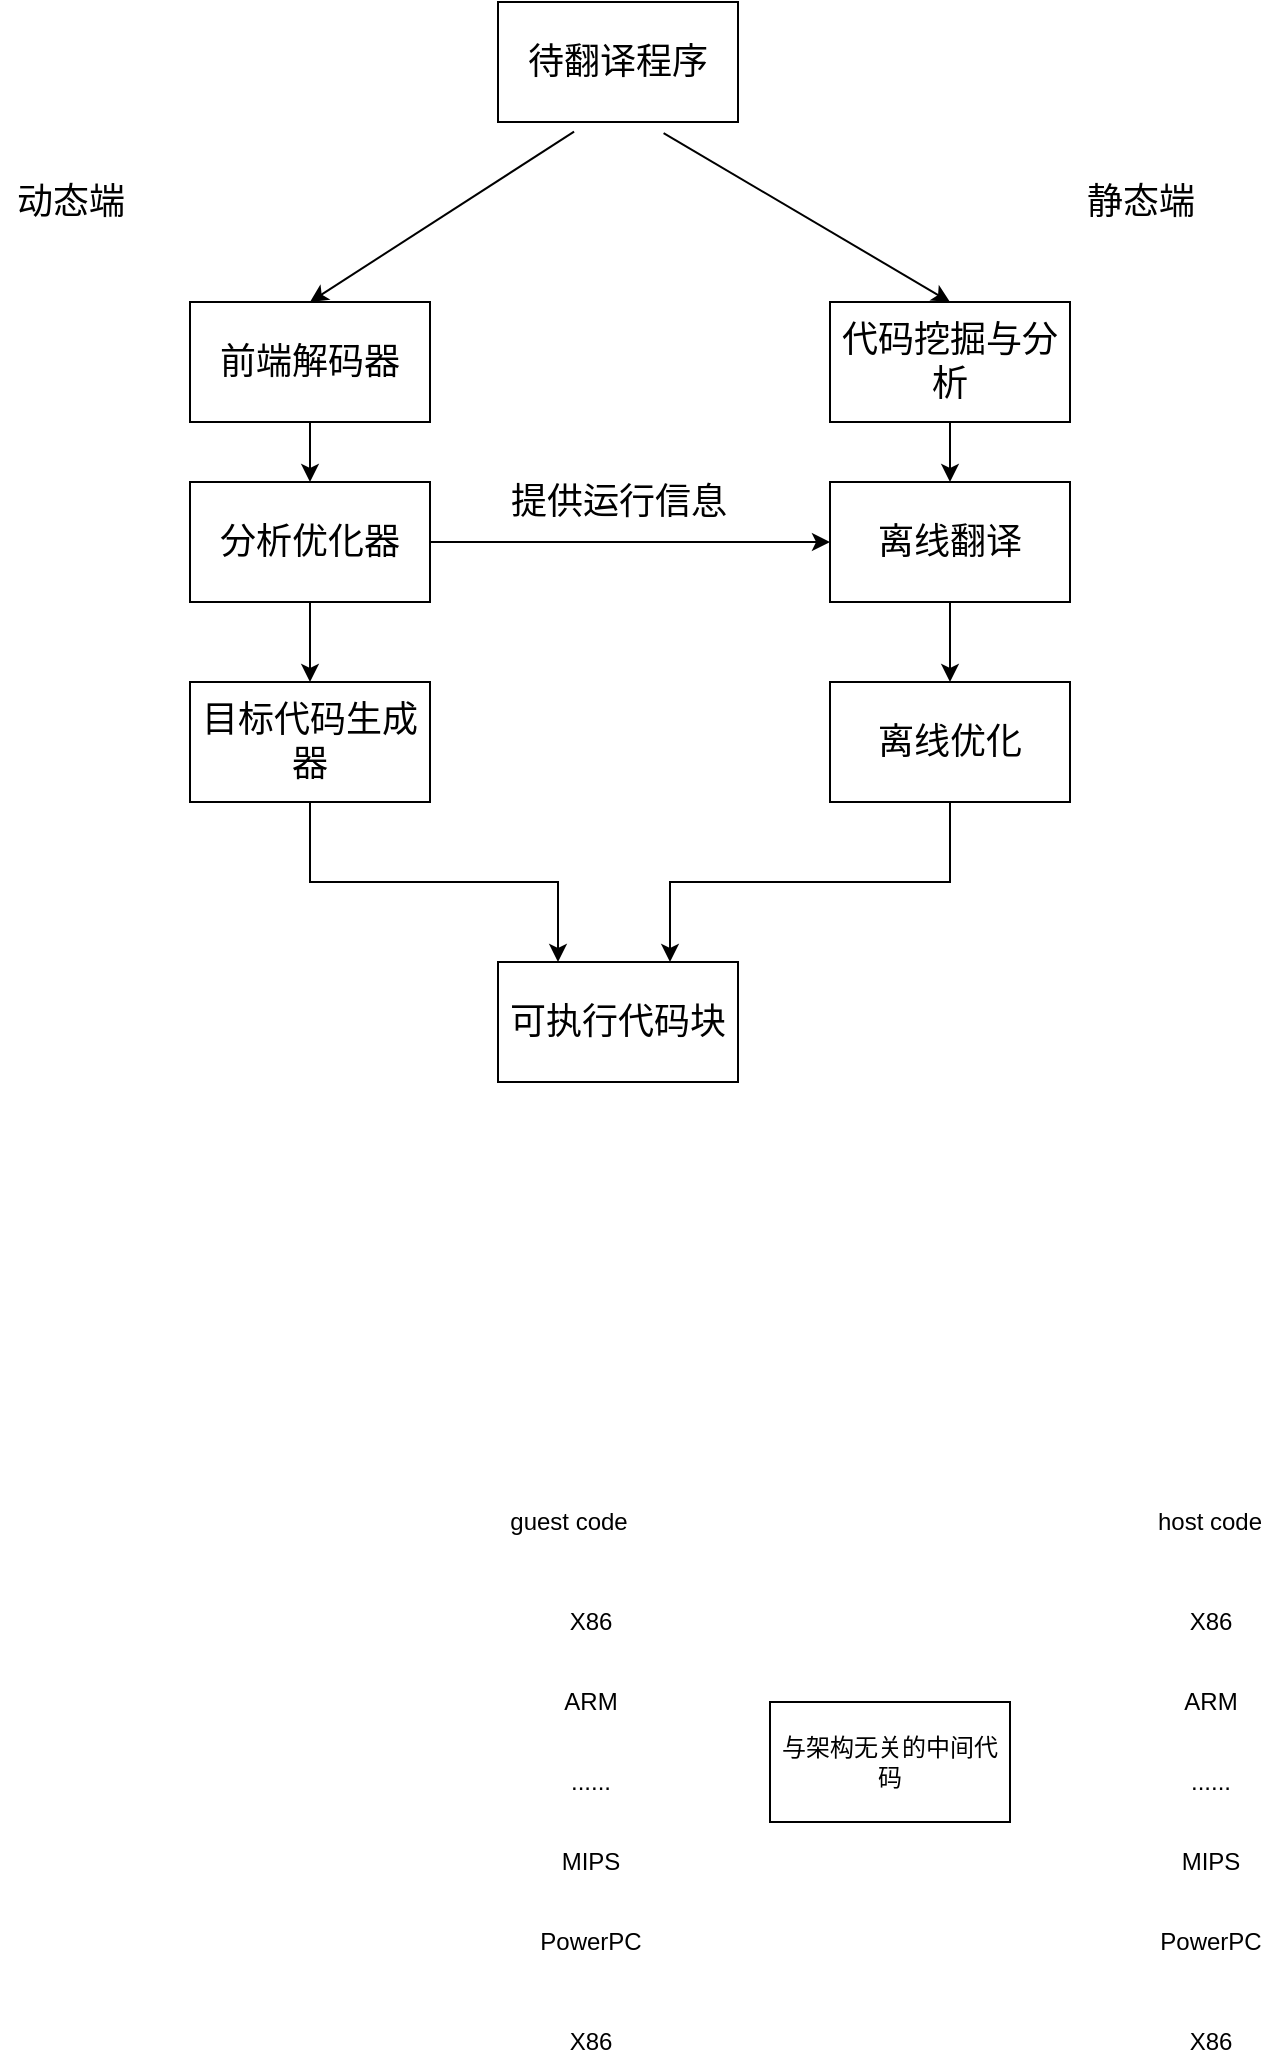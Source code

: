 <mxfile version="21.2.4" type="github" pages="43">
  <diagram id="NpSS3vloMxZwv2ASxGbb" name="Page-1">
    <mxGraphModel dx="1802" dy="2017" grid="1" gridSize="10" guides="1" tooltips="1" connect="1" arrows="1" fold="1" page="1" pageScale="1" pageWidth="827" pageHeight="1169" math="0" shadow="0">
      <root>
        <mxCell id="0" />
        <mxCell id="1" parent="0" />
        <mxCell id="AaH4puz1n41C6Irxempw-41" value="前端解码器" style="whiteSpace=wrap;html=1;fontSize=18;" parent="1" vertex="1">
          <mxGeometry x="200" y="30" width="120" height="60" as="geometry" />
        </mxCell>
        <mxCell id="AaH4puz1n41C6Irxempw-42" value="" style="endArrow=classic;html=1;rounded=0;fontSize=18;exitX=0.5;exitY=1;exitDx=0;exitDy=0;" parent="1" source="AaH4puz1n41C6Irxempw-41" target="AaH4puz1n41C6Irxempw-43" edge="1">
          <mxGeometry width="50" height="50" relative="1" as="geometry">
            <mxPoint x="350" y="240" as="sourcePoint" />
            <mxPoint x="260" y="140" as="targetPoint" />
          </mxGeometry>
        </mxCell>
        <mxCell id="AaH4puz1n41C6Irxempw-43" value="分析优化器" style="rounded=0;whiteSpace=wrap;html=1;fontSize=18;" parent="1" vertex="1">
          <mxGeometry x="200" y="120" width="120" height="60" as="geometry" />
        </mxCell>
        <mxCell id="AaH4puz1n41C6Irxempw-44" value="" style="endArrow=classic;html=1;rounded=0;fontSize=18;exitX=0.5;exitY=1;exitDx=0;exitDy=0;" parent="1" source="AaH4puz1n41C6Irxempw-43" target="AaH4puz1n41C6Irxempw-45" edge="1">
          <mxGeometry width="50" height="50" relative="1" as="geometry">
            <mxPoint x="350" y="200" as="sourcePoint" />
            <mxPoint x="260" y="240" as="targetPoint" />
          </mxGeometry>
        </mxCell>
        <mxCell id="AaH4puz1n41C6Irxempw-45" value="目标代码生成器" style="rounded=0;whiteSpace=wrap;html=1;fontSize=18;" parent="1" vertex="1">
          <mxGeometry x="200" y="220" width="120" height="60" as="geometry" />
        </mxCell>
        <mxCell id="AaH4puz1n41C6Irxempw-46" value="" style="endArrow=classic;html=1;rounded=0;fontSize=18;exitX=0.5;exitY=1;exitDx=0;exitDy=0;entryX=0.25;entryY=0;entryDx=0;entryDy=0;" parent="1" source="AaH4puz1n41C6Irxempw-45" target="AaH4puz1n41C6Irxempw-54" edge="1">
          <mxGeometry width="50" height="50" relative="1" as="geometry">
            <mxPoint x="660" y="190" as="sourcePoint" />
            <mxPoint x="400" y="360" as="targetPoint" />
            <Array as="points">
              <mxPoint x="260" y="320" />
              <mxPoint x="360" y="320" />
              <mxPoint x="384" y="320" />
            </Array>
          </mxGeometry>
        </mxCell>
        <mxCell id="AaH4puz1n41C6Irxempw-49" value="" style="endArrow=classic;html=1;rounded=0;fontSize=18;exitX=1;exitY=0.5;exitDx=0;exitDy=0;entryX=0;entryY=0.5;entryDx=0;entryDy=0;" parent="1" source="AaH4puz1n41C6Irxempw-43" target="AaH4puz1n41C6Irxempw-63" edge="1">
          <mxGeometry width="50" height="50" relative="1" as="geometry">
            <mxPoint x="660" y="160" as="sourcePoint" />
            <mxPoint x="440" y="150" as="targetPoint" />
            <Array as="points">
              <mxPoint x="380" y="150" />
            </Array>
          </mxGeometry>
        </mxCell>
        <mxCell id="AaH4puz1n41C6Irxempw-51" value="待翻译程序" style="rounded=0;whiteSpace=wrap;html=1;fontSize=18;" parent="1" vertex="1">
          <mxGeometry x="354" y="-120" width="120" height="60" as="geometry" />
        </mxCell>
        <mxCell id="AaH4puz1n41C6Irxempw-53" value="提供运行信息" style="text;html=1;align=center;verticalAlign=middle;resizable=0;points=[];autosize=1;strokeColor=none;fillColor=none;fontSize=18;" parent="1" vertex="1">
          <mxGeometry x="354" y="115" width="120" height="30" as="geometry" />
        </mxCell>
        <mxCell id="AaH4puz1n41C6Irxempw-54" value="可执行代码块" style="rounded=0;whiteSpace=wrap;html=1;fontSize=18;" parent="1" vertex="1">
          <mxGeometry x="354" y="360" width="120" height="60" as="geometry" />
        </mxCell>
        <mxCell id="AaH4puz1n41C6Irxempw-55" value="" style="endArrow=classic;html=1;rounded=0;fontSize=18;exitX=0.5;exitY=1;exitDx=0;exitDy=0;" parent="1" source="AaH4puz1n41C6Irxempw-64" edge="1">
          <mxGeometry width="50" height="50" relative="1" as="geometry">
            <mxPoint x="500" y="180" as="sourcePoint" />
            <mxPoint x="440" y="360" as="targetPoint" />
            <Array as="points">
              <mxPoint x="580" y="320" />
              <mxPoint x="470" y="320" />
              <mxPoint x="440" y="320" />
            </Array>
          </mxGeometry>
        </mxCell>
        <mxCell id="AaH4puz1n41C6Irxempw-56" value="" style="endArrow=classic;html=1;rounded=0;fontSize=18;exitX=0.317;exitY=1.08;exitDx=0;exitDy=0;exitPerimeter=0;entryX=0.5;entryY=0;entryDx=0;entryDy=0;" parent="1" source="AaH4puz1n41C6Irxempw-51" target="AaH4puz1n41C6Irxempw-41" edge="1">
          <mxGeometry width="50" height="50" relative="1" as="geometry">
            <mxPoint x="650" y="200" as="sourcePoint" />
            <mxPoint x="700" y="150" as="targetPoint" />
          </mxGeometry>
        </mxCell>
        <mxCell id="AaH4puz1n41C6Irxempw-57" value="" style="endArrow=classic;html=1;rounded=0;fontSize=18;exitX=0.69;exitY=1.093;exitDx=0;exitDy=0;exitPerimeter=0;entryX=0.5;entryY=0;entryDx=0;entryDy=0;" parent="1" source="AaH4puz1n41C6Irxempw-51" target="AaH4puz1n41C6Irxempw-61" edge="1">
          <mxGeometry width="50" height="50" relative="1" as="geometry">
            <mxPoint x="650" y="200" as="sourcePoint" />
            <mxPoint x="570" y="20" as="targetPoint" />
          </mxGeometry>
        </mxCell>
        <mxCell id="AaH4puz1n41C6Irxempw-58" value="动态端" style="text;html=1;align=center;verticalAlign=middle;resizable=0;points=[];autosize=1;strokeColor=none;fillColor=none;fontSize=18;" parent="1" vertex="1">
          <mxGeometry x="105" y="-35" width="70" height="30" as="geometry" />
        </mxCell>
        <mxCell id="AaH4puz1n41C6Irxempw-59" value="静态端" style="text;html=1;align=center;verticalAlign=middle;resizable=0;points=[];autosize=1;strokeColor=none;fillColor=none;fontSize=18;" parent="1" vertex="1">
          <mxGeometry x="640" y="-35" width="70" height="30" as="geometry" />
        </mxCell>
        <mxCell id="AaH4puz1n41C6Irxempw-60" value="" style="edgeStyle=orthogonalEdgeStyle;rounded=0;orthogonalLoop=1;jettySize=auto;html=1;" parent="1" source="AaH4puz1n41C6Irxempw-61" target="AaH4puz1n41C6Irxempw-63" edge="1">
          <mxGeometry relative="1" as="geometry" />
        </mxCell>
        <mxCell id="AaH4puz1n41C6Irxempw-61" value="&lt;font style=&quot;font-size: 18px&quot;&gt;代码挖掘与分析&lt;/font&gt;" style="rounded=0;whiteSpace=wrap;html=1;" parent="1" vertex="1">
          <mxGeometry x="520" y="30" width="120" height="60" as="geometry" />
        </mxCell>
        <mxCell id="AaH4puz1n41C6Irxempw-62" value="" style="edgeStyle=orthogonalEdgeStyle;rounded=0;orthogonalLoop=1;jettySize=auto;html=1;" parent="1" source="AaH4puz1n41C6Irxempw-63" target="AaH4puz1n41C6Irxempw-64" edge="1">
          <mxGeometry relative="1" as="geometry" />
        </mxCell>
        <mxCell id="AaH4puz1n41C6Irxempw-63" value="&lt;font style=&quot;font-size: 18px&quot;&gt;离线翻译&lt;/font&gt;" style="rounded=0;whiteSpace=wrap;html=1;" parent="1" vertex="1">
          <mxGeometry x="520" y="120" width="120" height="60" as="geometry" />
        </mxCell>
        <mxCell id="AaH4puz1n41C6Irxempw-64" value="&lt;font style=&quot;font-size: 18px&quot;&gt;离线优化&lt;/font&gt;" style="whiteSpace=wrap;html=1;" parent="1" vertex="1">
          <mxGeometry x="520" y="220" width="120" height="60" as="geometry" />
        </mxCell>
        <mxCell id="VCvCbCSoM-xe4gamqYiM-1" value="guest code" style="text;html=1;align=center;verticalAlign=middle;resizable=0;points=[];autosize=1;strokeColor=none;fillColor=none;" parent="1" vertex="1">
          <mxGeometry x="354" y="630" width="70" height="20" as="geometry" />
        </mxCell>
        <mxCell id="VCvCbCSoM-xe4gamqYiM-2" value="host code" style="text;html=1;strokeColor=none;fillColor=none;align=center;verticalAlign=middle;whiteSpace=wrap;rounded=0;" parent="1" vertex="1">
          <mxGeometry x="680" y="625" width="60" height="30" as="geometry" />
        </mxCell>
        <mxCell id="VCvCbCSoM-xe4gamqYiM-3" value="X86" style="text;html=1;align=center;verticalAlign=middle;resizable=0;points=[];autosize=1;strokeColor=none;fillColor=none;" parent="1" vertex="1">
          <mxGeometry x="380" y="680" width="40" height="20" as="geometry" />
        </mxCell>
        <mxCell id="VCvCbCSoM-xe4gamqYiM-4" value="ARM" style="text;html=1;align=center;verticalAlign=middle;resizable=0;points=[];autosize=1;strokeColor=none;fillColor=none;" parent="1" vertex="1">
          <mxGeometry x="380" y="720" width="40" height="20" as="geometry" />
        </mxCell>
        <mxCell id="VCvCbCSoM-xe4gamqYiM-6" value="......" style="text;html=1;align=center;verticalAlign=middle;resizable=0;points=[];autosize=1;strokeColor=none;fillColor=none;" parent="1" vertex="1">
          <mxGeometry x="380" y="760" width="40" height="20" as="geometry" />
        </mxCell>
        <mxCell id="VCvCbCSoM-xe4gamqYiM-8" value="MIPS" style="text;html=1;align=center;verticalAlign=middle;resizable=0;points=[];autosize=1;strokeColor=none;fillColor=none;" parent="1" vertex="1">
          <mxGeometry x="375" y="800" width="50" height="20" as="geometry" />
        </mxCell>
        <mxCell id="VCvCbCSoM-xe4gamqYiM-10" value="PowerPC" style="text;html=1;align=center;verticalAlign=middle;resizable=0;points=[];autosize=1;strokeColor=none;fillColor=none;" parent="1" vertex="1">
          <mxGeometry x="365" y="840" width="70" height="20" as="geometry" />
        </mxCell>
        <mxCell id="VCvCbCSoM-xe4gamqYiM-12" value="X86" style="text;html=1;align=center;verticalAlign=middle;resizable=0;points=[];autosize=1;strokeColor=none;fillColor=none;" parent="1" vertex="1">
          <mxGeometry x="380" y="890" width="40" height="20" as="geometry" />
        </mxCell>
        <mxCell id="VCvCbCSoM-xe4gamqYiM-15" value="X86" style="text;html=1;align=center;verticalAlign=middle;resizable=0;points=[];autosize=1;strokeColor=none;fillColor=none;" parent="1" vertex="1">
          <mxGeometry x="690" y="680" width="40" height="20" as="geometry" />
        </mxCell>
        <mxCell id="VCvCbCSoM-xe4gamqYiM-16" value="ARM" style="text;html=1;align=center;verticalAlign=middle;resizable=0;points=[];autosize=1;strokeColor=none;fillColor=none;" parent="1" vertex="1">
          <mxGeometry x="690" y="720" width="40" height="20" as="geometry" />
        </mxCell>
        <mxCell id="VCvCbCSoM-xe4gamqYiM-17" value="......" style="text;html=1;align=center;verticalAlign=middle;resizable=0;points=[];autosize=1;strokeColor=none;fillColor=none;" parent="1" vertex="1">
          <mxGeometry x="690" y="760" width="40" height="20" as="geometry" />
        </mxCell>
        <mxCell id="VCvCbCSoM-xe4gamqYiM-18" value="MIPS" style="text;html=1;align=center;verticalAlign=middle;resizable=0;points=[];autosize=1;strokeColor=none;fillColor=none;" parent="1" vertex="1">
          <mxGeometry x="685" y="800" width="50" height="20" as="geometry" />
        </mxCell>
        <mxCell id="VCvCbCSoM-xe4gamqYiM-19" value="PowerPC" style="text;html=1;align=center;verticalAlign=middle;resizable=0;points=[];autosize=1;strokeColor=none;fillColor=none;" parent="1" vertex="1">
          <mxGeometry x="675" y="840" width="70" height="20" as="geometry" />
        </mxCell>
        <mxCell id="VCvCbCSoM-xe4gamqYiM-20" value="X86" style="text;html=1;align=center;verticalAlign=middle;resizable=0;points=[];autosize=1;strokeColor=none;fillColor=none;" parent="1" vertex="1">
          <mxGeometry x="690" y="890" width="40" height="20" as="geometry" />
        </mxCell>
        <mxCell id="VCvCbCSoM-xe4gamqYiM-21" value="与架构无关的中间代码" style="whiteSpace=wrap;html=1;" parent="1" vertex="1">
          <mxGeometry x="490" y="730" width="120" height="60" as="geometry" />
        </mxCell>
      </root>
    </mxGraphModel>
  </diagram>
  <diagram id="bROEt5CRj0lO9_e7mmpV" name="Page-2">
    <mxGraphModel dx="1802" dy="848" grid="1" gridSize="10" guides="1" tooltips="1" connect="1" arrows="1" fold="1" page="1" pageScale="1" pageWidth="827" pageHeight="1169" math="0" shadow="0">
      <root>
        <mxCell id="2AKUMBZ1-MISnBU4axUH-0" />
        <mxCell id="2AKUMBZ1-MISnBU4axUH-1" parent="2AKUMBZ1-MISnBU4axUH-0" />
        <mxCell id="x4EPRl0sg-PK3G8lVyGJ-0" value="&lt;font style=&quot;font-size: 18px;&quot;&gt;guest code&lt;/font&gt;" style="text;html=1;align=center;verticalAlign=middle;resizable=0;points=[];autosize=1;strokeColor=none;fillColor=none;" parent="2AKUMBZ1-MISnBU4axUH-1" vertex="1">
          <mxGeometry x="336" y="623" width="106" height="34" as="geometry" />
        </mxCell>
        <mxCell id="x4EPRl0sg-PK3G8lVyGJ-1" value="&lt;font style=&quot;font-size: 18px;&quot;&gt;host code&lt;/font&gt;" style="text;html=1;strokeColor=none;fillColor=none;align=center;verticalAlign=middle;whiteSpace=wrap;rounded=0;" parent="2AKUMBZ1-MISnBU4axUH-1" vertex="1">
          <mxGeometry x="720" y="627" width="91" height="30" as="geometry" />
        </mxCell>
        <mxCell id="x4EPRl0sg-PK3G8lVyGJ-2" value="&lt;font style=&quot;font-size: 18px;&quot;&gt;X86&lt;/font&gt;" style="text;html=1;align=center;verticalAlign=middle;resizable=0;points=[];autosize=1;strokeColor=none;fillColor=none;" parent="2AKUMBZ1-MISnBU4axUH-1" vertex="1">
          <mxGeometry x="376" y="679" width="50" height="34" as="geometry" />
        </mxCell>
        <mxCell id="x4EPRl0sg-PK3G8lVyGJ-3" value="&lt;font style=&quot;font-size: 18px;&quot;&gt;ARM&lt;/font&gt;" style="text;html=1;align=center;verticalAlign=middle;resizable=0;points=[];autosize=1;strokeColor=none;fillColor=none;" parent="2AKUMBZ1-MISnBU4axUH-1" vertex="1">
          <mxGeometry x="371" y="720" width="58" height="34" as="geometry" />
        </mxCell>
        <mxCell id="x4EPRl0sg-PK3G8lVyGJ-4" value="&lt;font style=&quot;font-size: 18px;&quot;&gt;......&lt;/font&gt;" style="text;html=1;align=center;verticalAlign=middle;resizable=0;points=[];autosize=1;strokeColor=none;fillColor=none;" parent="2AKUMBZ1-MISnBU4axUH-1" vertex="1">
          <mxGeometry x="376" y="759" width="48" height="34" as="geometry" />
        </mxCell>
        <mxCell id="x4EPRl0sg-PK3G8lVyGJ-5" value="&lt;font style=&quot;font-size: 18px;&quot;&gt;MIPS&lt;/font&gt;" style="text;html=1;align=center;verticalAlign=middle;resizable=0;points=[];autosize=1;strokeColor=none;fillColor=none;" parent="2AKUMBZ1-MISnBU4axUH-1" vertex="1">
          <mxGeometry x="369" y="793" width="62" height="34" as="geometry" />
        </mxCell>
        <mxCell id="x4EPRl0sg-PK3G8lVyGJ-6" value="&lt;font style=&quot;font-size: 18px;&quot;&gt;PowerPC&lt;/font&gt;" style="text;html=1;align=center;verticalAlign=middle;resizable=0;points=[];autosize=1;strokeColor=none;fillColor=none;" parent="2AKUMBZ1-MISnBU4axUH-1" vertex="1">
          <mxGeometry x="353" y="833" width="94" height="34" as="geometry" />
        </mxCell>
        <mxCell id="x4EPRl0sg-PK3G8lVyGJ-8" value="&lt;font style=&quot;font-size: 18px;&quot;&gt;X86&lt;/font&gt;" style="text;html=1;align=center;verticalAlign=middle;resizable=0;points=[];autosize=1;strokeColor=none;fillColor=none;" parent="2AKUMBZ1-MISnBU4axUH-1" vertex="1">
          <mxGeometry x="720" y="680" width="60" height="40" as="geometry" />
        </mxCell>
        <mxCell id="x4EPRl0sg-PK3G8lVyGJ-9" value="&lt;font style=&quot;font-size: 18px;&quot;&gt;ARM&lt;/font&gt;" style="text;html=1;align=center;verticalAlign=middle;resizable=0;points=[];autosize=1;strokeColor=none;fillColor=none;" parent="2AKUMBZ1-MISnBU4axUH-1" vertex="1">
          <mxGeometry x="725" y="720" width="60" height="40" as="geometry" />
        </mxCell>
        <mxCell id="x4EPRl0sg-PK3G8lVyGJ-10" value="&lt;font style=&quot;font-size: 18px;&quot;&gt;......&lt;/font&gt;" style="text;html=1;align=center;verticalAlign=middle;resizable=0;points=[];autosize=1;strokeColor=none;fillColor=none;" parent="2AKUMBZ1-MISnBU4axUH-1" vertex="1">
          <mxGeometry x="725" y="760" width="50" height="40" as="geometry" />
        </mxCell>
        <mxCell id="x4EPRl0sg-PK3G8lVyGJ-11" value="&lt;font style=&quot;font-size: 18px;&quot;&gt;MIPS&lt;/font&gt;" style="text;html=1;align=center;verticalAlign=middle;resizable=0;points=[];autosize=1;strokeColor=none;fillColor=none;" parent="2AKUMBZ1-MISnBU4axUH-1" vertex="1">
          <mxGeometry x="725" y="793" width="70" height="40" as="geometry" />
        </mxCell>
        <mxCell id="x4EPRl0sg-PK3G8lVyGJ-12" value="&lt;font style=&quot;font-size: 18px;&quot;&gt;PowerPC&lt;/font&gt;" style="text;html=1;align=center;verticalAlign=middle;resizable=0;points=[];autosize=1;strokeColor=none;fillColor=none;" parent="2AKUMBZ1-MISnBU4axUH-1" vertex="1">
          <mxGeometry x="725" y="830" width="100" height="40" as="geometry" />
        </mxCell>
        <mxCell id="53IKFIph6mnC9hIYPUuv-1" style="edgeStyle=orthogonalEdgeStyle;rounded=0;orthogonalLoop=1;jettySize=auto;html=1;fontSize=18;" parent="2AKUMBZ1-MISnBU4axUH-1" target="x4EPRl0sg-PK3G8lVyGJ-10" edge="1">
          <mxGeometry relative="1" as="geometry">
            <mxPoint x="650" y="780" as="sourcePoint" />
          </mxGeometry>
        </mxCell>
        <mxCell id="x4EPRl0sg-PK3G8lVyGJ-14" value="&lt;font style=&quot;font-size: 18px;&quot;&gt;与架构无关的中间代码&lt;/font&gt;" style="whiteSpace=wrap;html=1;" parent="2AKUMBZ1-MISnBU4axUH-1" vertex="1">
          <mxGeometry x="520" y="750" width="120" height="60" as="geometry" />
        </mxCell>
        <mxCell id="x4EPRl0sg-PK3G8lVyGJ-16" value="" style="endArrow=classic;html=1;rounded=0;" parent="2AKUMBZ1-MISnBU4axUH-1" source="x4EPRl0sg-PK3G8lVyGJ-6" edge="1">
          <mxGeometry width="50" height="50" relative="1" as="geometry">
            <mxPoint x="440" y="850" as="sourcePoint" />
            <mxPoint x="510" y="800" as="targetPoint" />
            <Array as="points" />
          </mxGeometry>
        </mxCell>
        <mxCell id="x4EPRl0sg-PK3G8lVyGJ-19" value="" style="endArrow=classic;html=1;rounded=0;exitX=0.996;exitY=0.721;exitDx=0;exitDy=0;exitPerimeter=0;" parent="2AKUMBZ1-MISnBU4axUH-1" source="x4EPRl0sg-PK3G8lVyGJ-3" edge="1">
          <mxGeometry width="50" height="50" relative="1" as="geometry">
            <mxPoint x="450" y="732.5" as="sourcePoint" />
            <mxPoint x="510" y="770" as="targetPoint" />
            <Array as="points" />
          </mxGeometry>
        </mxCell>
        <mxCell id="x4EPRl0sg-PK3G8lVyGJ-20" value="" style="endArrow=classic;html=1;rounded=0;exitX=0.982;exitY=0.764;exitDx=0;exitDy=0;exitPerimeter=0;" parent="2AKUMBZ1-MISnBU4axUH-1" source="x4EPRl0sg-PK3G8lVyGJ-2" edge="1">
          <mxGeometry width="50" height="50" relative="1" as="geometry">
            <mxPoint x="435" y="690" as="sourcePoint" />
            <mxPoint x="510" y="760" as="targetPoint" />
            <Array as="points" />
          </mxGeometry>
        </mxCell>
        <mxCell id="x4EPRl0sg-PK3G8lVyGJ-22" value="" style="endArrow=classic;html=1;rounded=0;" parent="2AKUMBZ1-MISnBU4axUH-1" target="x4EPRl0sg-PK3G8lVyGJ-9" edge="1">
          <mxGeometry width="50" height="50" relative="1" as="geometry">
            <mxPoint x="650" y="770" as="sourcePoint" />
            <mxPoint x="780" y="650" as="targetPoint" />
          </mxGeometry>
        </mxCell>
        <mxCell id="x4EPRl0sg-PK3G8lVyGJ-24" value="" style="endArrow=classic;html=1;rounded=0;" parent="2AKUMBZ1-MISnBU4axUH-1" target="x4EPRl0sg-PK3G8lVyGJ-11" edge="1">
          <mxGeometry width="50" height="50" relative="1" as="geometry">
            <mxPoint x="650" y="790" as="sourcePoint" />
            <mxPoint x="780" y="650" as="targetPoint" />
          </mxGeometry>
        </mxCell>
        <mxCell id="x4EPRl0sg-PK3G8lVyGJ-25" value="" style="endArrow=classic;html=1;rounded=0;" parent="2AKUMBZ1-MISnBU4axUH-1" target="x4EPRl0sg-PK3G8lVyGJ-12" edge="1">
          <mxGeometry width="50" height="50" relative="1" as="geometry">
            <mxPoint x="650" y="800" as="sourcePoint" />
            <mxPoint x="780" y="750" as="targetPoint" />
          </mxGeometry>
        </mxCell>
        <mxCell id="x4EPRl0sg-PK3G8lVyGJ-26" value="" style="endArrow=classic;html=1;rounded=0;exitX=1.05;exitY=0.525;exitDx=0;exitDy=0;exitPerimeter=0;" parent="2AKUMBZ1-MISnBU4axUH-1" source="x4EPRl0sg-PK3G8lVyGJ-5" edge="1">
          <mxGeometry width="50" height="50" relative="1" as="geometry">
            <mxPoint x="485" y="950" as="sourcePoint" />
            <mxPoint x="510" y="790" as="targetPoint" />
            <Array as="points" />
          </mxGeometry>
        </mxCell>
        <mxCell id="x4EPRl0sg-PK3G8lVyGJ-27" value="" style="endArrow=classic;html=1;rounded=0;" parent="2AKUMBZ1-MISnBU4axUH-1" edge="1">
          <mxGeometry width="50" height="50" relative="1" as="geometry">
            <mxPoint x="420" y="779.71" as="sourcePoint" />
            <mxPoint x="510" y="779.71" as="targetPoint" />
            <Array as="points">
              <mxPoint x="450" y="779.71" />
            </Array>
          </mxGeometry>
        </mxCell>
        <mxCell id="53IKFIph6mnC9hIYPUuv-2" value="" style="endArrow=classic;html=1;rounded=0;entryX=-0.014;entryY=0.685;entryDx=0;entryDy=0;entryPerimeter=0;" parent="2AKUMBZ1-MISnBU4axUH-1" target="x4EPRl0sg-PK3G8lVyGJ-8" edge="1">
          <mxGeometry width="50" height="50" relative="1" as="geometry">
            <mxPoint x="650" y="760" as="sourcePoint" />
            <mxPoint x="735" y="758.571" as="targetPoint" />
          </mxGeometry>
        </mxCell>
      </root>
    </mxGraphModel>
  </diagram>
  <diagram id="lcEsMRVyeaagouuw8lct" name="Page-3">
    <mxGraphModel dx="975" dy="848" grid="1" gridSize="10" guides="1" tooltips="1" connect="1" arrows="1" fold="1" page="1" pageScale="1" pageWidth="827" pageHeight="1169" math="0" shadow="0">
      <root>
        <mxCell id="XHwtzuZudY0WM5tqORg2-0" />
        <mxCell id="XHwtzuZudY0WM5tqORg2-1" parent="XHwtzuZudY0WM5tqORg2-0" />
        <mxCell id="D8wy3esEROtOQ3gEi2Nx-35" style="edgeStyle=orthogonalEdgeStyle;rounded=0;orthogonalLoop=1;jettySize=auto;html=1;exitX=0.5;exitY=1;exitDx=0;exitDy=0;entryX=0.5;entryY=0;entryDx=0;entryDy=0;" parent="XHwtzuZudY0WM5tqORg2-1" source="D8wy3esEROtOQ3gEi2Nx-10" target="D8wy3esEROtOQ3gEi2Nx-16" edge="1">
          <mxGeometry relative="1" as="geometry" />
        </mxCell>
        <mxCell id="D8wy3esEROtOQ3gEi2Nx-10" value="" style="swimlane;startSize=0;" parent="XHwtzuZudY0WM5tqORg2-1" vertex="1">
          <mxGeometry x="900" y="220" width="120" height="80" as="geometry" />
        </mxCell>
        <mxCell id="XHwtzuZudY0WM5tqORg2-5" value="&lt;font style=&quot;font-size: 18px&quot;&gt;basic block&lt;/font&gt;" style="rounded=0;whiteSpace=wrap;html=1;fillColor=none;" parent="D8wy3esEROtOQ3gEi2Nx-10" vertex="1">
          <mxGeometry x="7" y="20" width="106" height="40" as="geometry" />
        </mxCell>
        <mxCell id="D8wy3esEROtOQ3gEi2Nx-11" value="&lt;font style=&quot;font-size: 18px;&quot;&gt;TU1&lt;/font&gt;" style="text;html=1;align=center;verticalAlign=middle;resizable=0;points=[];autosize=1;strokeColor=none;fillColor=none;" parent="XHwtzuZudY0WM5tqORg2-1" vertex="1">
          <mxGeometry x="840" y="200" width="60" height="40" as="geometry" />
        </mxCell>
        <mxCell id="D8wy3esEROtOQ3gEi2Nx-36" style="edgeStyle=orthogonalEdgeStyle;rounded=0;orthogonalLoop=1;jettySize=auto;html=1;exitX=0.5;exitY=1;exitDx=0;exitDy=0;entryX=0.5;entryY=0;entryDx=0;entryDy=0;" parent="XHwtzuZudY0WM5tqORg2-1" source="D8wy3esEROtOQ3gEi2Nx-16" target="D8wy3esEROtOQ3gEi2Nx-22" edge="1">
          <mxGeometry relative="1" as="geometry" />
        </mxCell>
        <mxCell id="D8wy3esEROtOQ3gEi2Nx-16" value="" style="swimlane;startSize=0;" parent="XHwtzuZudY0WM5tqORg2-1" vertex="1">
          <mxGeometry x="900" y="327.5" width="120" height="80" as="geometry" />
        </mxCell>
        <mxCell id="D8wy3esEROtOQ3gEi2Nx-17" value="&lt;font style=&quot;font-size: 18px&quot;&gt;basic block&lt;/font&gt;" style="rounded=0;whiteSpace=wrap;html=1;fillColor=none;" parent="D8wy3esEROtOQ3gEi2Nx-16" vertex="1">
          <mxGeometry x="7" y="20" width="106" height="40" as="geometry" />
        </mxCell>
        <mxCell id="D8wy3esEROtOQ3gEi2Nx-18" value="&lt;font style=&quot;font-size: 18px;&quot;&gt;TU2&lt;/font&gt;" style="text;html=1;align=center;verticalAlign=middle;resizable=0;points=[];autosize=1;strokeColor=none;fillColor=none;" parent="XHwtzuZudY0WM5tqORg2-1" vertex="1">
          <mxGeometry x="840" y="307.5" width="60" height="40" as="geometry" />
        </mxCell>
        <mxCell id="D8wy3esEROtOQ3gEi2Nx-37" style="edgeStyle=orthogonalEdgeStyle;rounded=0;orthogonalLoop=1;jettySize=auto;html=1;exitX=0.5;exitY=1;exitDx=0;exitDy=0;entryX=0.5;entryY=0;entryDx=0;entryDy=0;" parent="XHwtzuZudY0WM5tqORg2-1" source="D8wy3esEROtOQ3gEi2Nx-22" target="D8wy3esEROtOQ3gEi2Nx-31" edge="1">
          <mxGeometry relative="1" as="geometry" />
        </mxCell>
        <mxCell id="D8wy3esEROtOQ3gEi2Nx-22" value="" style="swimlane;startSize=0;" parent="XHwtzuZudY0WM5tqORg2-1" vertex="1">
          <mxGeometry x="900" y="440" width="120" height="80" as="geometry" />
        </mxCell>
        <mxCell id="D8wy3esEROtOQ3gEi2Nx-23" value="&lt;font style=&quot;font-size: 18px&quot;&gt;basic block&lt;/font&gt;" style="rounded=0;whiteSpace=wrap;html=1;fillColor=none;" parent="D8wy3esEROtOQ3gEi2Nx-22" vertex="1">
          <mxGeometry x="7" y="20" width="106" height="40" as="geometry" />
        </mxCell>
        <mxCell id="D8wy3esEROtOQ3gEi2Nx-24" value="&lt;font style=&quot;font-size: 18px;&quot;&gt;TU3&lt;/font&gt;" style="text;html=1;align=center;verticalAlign=middle;resizable=0;points=[];autosize=1;strokeColor=none;fillColor=none;" parent="XHwtzuZudY0WM5tqORg2-1" vertex="1">
          <mxGeometry x="840" y="420" width="60" height="40" as="geometry" />
        </mxCell>
        <mxCell id="D8wy3esEROtOQ3gEi2Nx-38" style="edgeStyle=orthogonalEdgeStyle;rounded=0;orthogonalLoop=1;jettySize=auto;html=1;exitX=1;exitY=0.5;exitDx=0;exitDy=0;entryX=1.008;entryY=0.431;entryDx=0;entryDy=0;entryPerimeter=0;" parent="XHwtzuZudY0WM5tqORg2-1" source="D8wy3esEROtOQ3gEi2Nx-31" target="D8wy3esEROtOQ3gEi2Nx-16" edge="1">
          <mxGeometry relative="1" as="geometry" />
        </mxCell>
        <mxCell id="D8wy3esEROtOQ3gEi2Nx-41" style="edgeStyle=orthogonalEdgeStyle;rounded=0;orthogonalLoop=1;jettySize=auto;html=1;exitX=0.5;exitY=1;exitDx=0;exitDy=0;entryX=0.525;entryY=0.095;entryDx=0;entryDy=0;entryPerimeter=0;" parent="XHwtzuZudY0WM5tqORg2-1" source="D8wy3esEROtOQ3gEi2Nx-31" target="D8wy3esEROtOQ3gEi2Nx-40" edge="1">
          <mxGeometry relative="1" as="geometry" />
        </mxCell>
        <mxCell id="D8wy3esEROtOQ3gEi2Nx-31" value="" style="swimlane;startSize=0;" parent="XHwtzuZudY0WM5tqORg2-1" vertex="1">
          <mxGeometry x="900" y="555" width="120" height="80" as="geometry" />
        </mxCell>
        <mxCell id="D8wy3esEROtOQ3gEi2Nx-32" value="&lt;font style=&quot;font-size: 18px&quot;&gt;basic block&lt;/font&gt;" style="rounded=0;whiteSpace=wrap;html=1;fillColor=none;" parent="D8wy3esEROtOQ3gEi2Nx-31" vertex="1">
          <mxGeometry x="7" y="20" width="106" height="40" as="geometry" />
        </mxCell>
        <mxCell id="D8wy3esEROtOQ3gEi2Nx-33" value="&lt;font style=&quot;font-size: 18px;&quot;&gt;TU4&lt;/font&gt;" style="text;html=1;align=center;verticalAlign=middle;resizable=0;points=[];autosize=1;strokeColor=none;fillColor=none;" parent="XHwtzuZudY0WM5tqORg2-1" vertex="1">
          <mxGeometry x="840" y="535" width="60" height="40" as="geometry" />
        </mxCell>
        <mxCell id="D8wy3esEROtOQ3gEi2Nx-40" value="&lt;font style=&quot;font-size: 18px&quot;&gt;......&lt;/font&gt;" style="text;html=1;align=center;verticalAlign=middle;resizable=0;points=[];autosize=1;strokeColor=none;fillColor=none;" parent="XHwtzuZudY0WM5tqORg2-1" vertex="1">
          <mxGeometry x="940" y="669" width="40" height="21" as="geometry" />
        </mxCell>
        <mxCell id="D8wy3esEROtOQ3gEi2Nx-42" value="" style="swimlane;startSize=0;" parent="XHwtzuZudY0WM5tqORg2-1" vertex="1">
          <mxGeometry x="1130" y="170" width="150" height="240" as="geometry" />
        </mxCell>
        <mxCell id="D8wy3esEROtOQ3gEi2Nx-47" style="edgeStyle=orthogonalEdgeStyle;rounded=0;orthogonalLoop=1;jettySize=auto;html=1;exitX=0.5;exitY=1;exitDx=0;exitDy=0;entryX=0.5;entryY=0;entryDx=0;entryDy=0;" parent="D8wy3esEROtOQ3gEi2Nx-42" source="D8wy3esEROtOQ3gEi2Nx-43" target="D8wy3esEROtOQ3gEi2Nx-44" edge="1">
          <mxGeometry relative="1" as="geometry" />
        </mxCell>
        <mxCell id="D8wy3esEROtOQ3gEi2Nx-43" value="&lt;font style=&quot;font-size: 18px&quot;&gt;basic block&lt;/font&gt;" style="rounded=0;whiteSpace=wrap;html=1;fillColor=none;" parent="D8wy3esEROtOQ3gEi2Nx-42" vertex="1">
          <mxGeometry x="20" y="10" width="106" height="40" as="geometry" />
        </mxCell>
        <mxCell id="D8wy3esEROtOQ3gEi2Nx-51" style="edgeStyle=orthogonalEdgeStyle;rounded=0;orthogonalLoop=1;jettySize=auto;html=1;exitX=0.5;exitY=1;exitDx=0;exitDy=0;entryX=0.5;entryY=0;entryDx=0;entryDy=0;" parent="D8wy3esEROtOQ3gEi2Nx-42" source="D8wy3esEROtOQ3gEi2Nx-44" target="D8wy3esEROtOQ3gEi2Nx-45" edge="1">
          <mxGeometry relative="1" as="geometry" />
        </mxCell>
        <mxCell id="D8wy3esEROtOQ3gEi2Nx-44" value="&lt;font style=&quot;font-size: 18px&quot;&gt;basic block&lt;/font&gt;" style="rounded=0;whiteSpace=wrap;html=1;fillColor=none;" parent="D8wy3esEROtOQ3gEi2Nx-42" vertex="1">
          <mxGeometry x="20" y="70" width="106" height="40" as="geometry" />
        </mxCell>
        <mxCell id="D8wy3esEROtOQ3gEi2Nx-52" style="edgeStyle=orthogonalEdgeStyle;rounded=0;orthogonalLoop=1;jettySize=auto;html=1;exitX=0.5;exitY=1;exitDx=0;exitDy=0;entryX=0.5;entryY=0;entryDx=0;entryDy=0;" parent="D8wy3esEROtOQ3gEi2Nx-42" source="D8wy3esEROtOQ3gEi2Nx-45" target="D8wy3esEROtOQ3gEi2Nx-46" edge="1">
          <mxGeometry relative="1" as="geometry" />
        </mxCell>
        <mxCell id="D8wy3esEROtOQ3gEi2Nx-45" value="&lt;font style=&quot;font-size: 18px&quot;&gt;basic block&lt;/font&gt;" style="rounded=0;whiteSpace=wrap;html=1;fillColor=none;" parent="D8wy3esEROtOQ3gEi2Nx-42" vertex="1">
          <mxGeometry x="20" y="130" width="106" height="40" as="geometry" />
        </mxCell>
        <mxCell id="D8wy3esEROtOQ3gEi2Nx-54" style="edgeStyle=orthogonalEdgeStyle;rounded=0;orthogonalLoop=1;jettySize=auto;html=1;exitX=1;exitY=0.5;exitDx=0;exitDy=0;entryX=1;entryY=0.5;entryDx=0;entryDy=0;" parent="D8wy3esEROtOQ3gEi2Nx-42" source="D8wy3esEROtOQ3gEi2Nx-46" target="D8wy3esEROtOQ3gEi2Nx-44" edge="1">
          <mxGeometry relative="1" as="geometry">
            <Array as="points">
              <mxPoint x="140" y="210" />
              <mxPoint x="140" y="90" />
            </Array>
          </mxGeometry>
        </mxCell>
        <mxCell id="D8wy3esEROtOQ3gEi2Nx-46" value="&lt;font style=&quot;font-size: 18px&quot;&gt;basic block&lt;/font&gt;" style="rounded=0;whiteSpace=wrap;html=1;fillColor=none;" parent="D8wy3esEROtOQ3gEi2Nx-42" vertex="1">
          <mxGeometry x="20" y="190" width="106" height="40" as="geometry" />
        </mxCell>
        <mxCell id="D8wy3esEROtOQ3gEi2Nx-55" value="&lt;font style=&quot;font-size: 18px;&quot;&gt;TU1&lt;/font&gt;" style="text;html=1;align=center;verticalAlign=middle;resizable=0;points=[];autosize=1;strokeColor=none;fillColor=none;" parent="XHwtzuZudY0WM5tqORg2-1" vertex="1">
          <mxGeometry x="1080" y="150" width="60" height="40" as="geometry" />
        </mxCell>
        <mxCell id="D8wy3esEROtOQ3gEi2Nx-92" style="edgeStyle=orthogonalEdgeStyle;rounded=0;orthogonalLoop=1;jettySize=auto;html=1;exitX=0.5;exitY=1;exitDx=0;exitDy=0;" parent="XHwtzuZudY0WM5tqORg2-1" source="D8wy3esEROtOQ3gEi2Nx-77" target="D8wy3esEROtOQ3gEi2Nx-91" edge="1">
          <mxGeometry relative="1" as="geometry" />
        </mxCell>
        <mxCell id="D8wy3esEROtOQ3gEi2Nx-77" value="" style="swimlane;startSize=0;" parent="XHwtzuZudY0WM5tqORg2-1" vertex="1">
          <mxGeometry x="1130" y="430" width="150" height="240" as="geometry" />
        </mxCell>
        <mxCell id="D8wy3esEROtOQ3gEi2Nx-78" style="edgeStyle=orthogonalEdgeStyle;rounded=0;orthogonalLoop=1;jettySize=auto;html=1;exitX=0.5;exitY=1;exitDx=0;exitDy=0;entryX=0.5;entryY=0;entryDx=0;entryDy=0;" parent="D8wy3esEROtOQ3gEi2Nx-77" source="D8wy3esEROtOQ3gEi2Nx-79" target="D8wy3esEROtOQ3gEi2Nx-81" edge="1">
          <mxGeometry relative="1" as="geometry" />
        </mxCell>
        <mxCell id="D8wy3esEROtOQ3gEi2Nx-79" value="&lt;font style=&quot;font-size: 18px&quot;&gt;basic block&lt;/font&gt;" style="rounded=0;whiteSpace=wrap;html=1;fillColor=none;" parent="D8wy3esEROtOQ3gEi2Nx-77" vertex="1">
          <mxGeometry x="20" y="10" width="106" height="40" as="geometry" />
        </mxCell>
        <mxCell id="D8wy3esEROtOQ3gEi2Nx-80" style="edgeStyle=orthogonalEdgeStyle;rounded=0;orthogonalLoop=1;jettySize=auto;html=1;exitX=0.5;exitY=1;exitDx=0;exitDy=0;entryX=0.5;entryY=0;entryDx=0;entryDy=0;" parent="D8wy3esEROtOQ3gEi2Nx-77" source="D8wy3esEROtOQ3gEi2Nx-81" target="D8wy3esEROtOQ3gEi2Nx-83" edge="1">
          <mxGeometry relative="1" as="geometry" />
        </mxCell>
        <mxCell id="D8wy3esEROtOQ3gEi2Nx-81" value="&lt;font style=&quot;font-size: 18px&quot;&gt;basic block&lt;/font&gt;" style="rounded=0;whiteSpace=wrap;html=1;fillColor=none;" parent="D8wy3esEROtOQ3gEi2Nx-77" vertex="1">
          <mxGeometry x="20" y="70" width="106" height="40" as="geometry" />
        </mxCell>
        <mxCell id="D8wy3esEROtOQ3gEi2Nx-82" style="edgeStyle=orthogonalEdgeStyle;rounded=0;orthogonalLoop=1;jettySize=auto;html=1;exitX=0.5;exitY=1;exitDx=0;exitDy=0;entryX=0.5;entryY=0;entryDx=0;entryDy=0;" parent="D8wy3esEROtOQ3gEi2Nx-77" source="D8wy3esEROtOQ3gEi2Nx-83" target="D8wy3esEROtOQ3gEi2Nx-85" edge="1">
          <mxGeometry relative="1" as="geometry" />
        </mxCell>
        <mxCell id="D8wy3esEROtOQ3gEi2Nx-88" style="edgeStyle=orthogonalEdgeStyle;rounded=0;orthogonalLoop=1;jettySize=auto;html=1;exitX=1;exitY=0.5;exitDx=0;exitDy=0;entryX=1;entryY=0.5;entryDx=0;entryDy=0;" parent="D8wy3esEROtOQ3gEi2Nx-77" source="D8wy3esEROtOQ3gEi2Nx-83" target="D8wy3esEROtOQ3gEi2Nx-79" edge="1">
          <mxGeometry relative="1" as="geometry">
            <Array as="points">
              <mxPoint x="140" y="150" />
              <mxPoint x="140" y="30" />
            </Array>
          </mxGeometry>
        </mxCell>
        <mxCell id="D8wy3esEROtOQ3gEi2Nx-83" value="&lt;font style=&quot;font-size: 18px&quot;&gt;basic block&lt;/font&gt;" style="rounded=0;whiteSpace=wrap;html=1;fillColor=none;" parent="D8wy3esEROtOQ3gEi2Nx-77" vertex="1">
          <mxGeometry x="20" y="130" width="106" height="40" as="geometry" />
        </mxCell>
        <mxCell id="D8wy3esEROtOQ3gEi2Nx-85" value="&lt;font style=&quot;font-size: 18px&quot;&gt;basic block&lt;/font&gt;" style="rounded=0;whiteSpace=wrap;html=1;fillColor=none;" parent="D8wy3esEROtOQ3gEi2Nx-77" vertex="1">
          <mxGeometry x="20" y="190" width="106" height="40" as="geometry" />
        </mxCell>
        <mxCell id="D8wy3esEROtOQ3gEi2Nx-89" style="edgeStyle=orthogonalEdgeStyle;rounded=0;orthogonalLoop=1;jettySize=auto;html=1;exitX=0.5;exitY=1;exitDx=0;exitDy=0;entryX=0.5;entryY=0;entryDx=0;entryDy=0;" parent="XHwtzuZudY0WM5tqORg2-1" source="D8wy3esEROtOQ3gEi2Nx-46" target="D8wy3esEROtOQ3gEi2Nx-79" edge="1">
          <mxGeometry relative="1" as="geometry" />
        </mxCell>
        <mxCell id="D8wy3esEROtOQ3gEi2Nx-90" value="&lt;font style=&quot;font-size: 18px;&quot;&gt;TU2&lt;/font&gt;" style="text;html=1;align=center;verticalAlign=middle;resizable=0;points=[];autosize=1;strokeColor=none;fillColor=none;" parent="XHwtzuZudY0WM5tqORg2-1" vertex="1">
          <mxGeometry x="1070" y="410" width="60" height="40" as="geometry" />
        </mxCell>
        <mxCell id="D8wy3esEROtOQ3gEi2Nx-91" value="&lt;font style=&quot;font-size: 18px&quot;&gt;......&lt;/font&gt;" style="text;html=1;align=center;verticalAlign=middle;resizable=0;points=[];autosize=1;strokeColor=none;fillColor=none;" parent="XHwtzuZudY0WM5tqORg2-1" vertex="1">
          <mxGeometry x="1185" y="699.5" width="40" height="21" as="geometry" />
        </mxCell>
      </root>
    </mxGraphModel>
  </diagram>
  <diagram id="lswsi_vOCZrqFk89D57d" name="Page-4">
    <mxGraphModel dx="1802" dy="848" grid="0" gridSize="10" guides="1" tooltips="1" connect="1" arrows="1" fold="1" page="0" pageScale="1" pageWidth="827" pageHeight="1169" math="0" shadow="0">
      <root>
        <mxCell id="9NkyYagf0J0nAtwWbKZk-0" />
        <mxCell id="9NkyYagf0J0nAtwWbKZk-1" parent="9NkyYagf0J0nAtwWbKZk-0" />
        <mxCell id="9NkyYagf0J0nAtwWbKZk-9" value="" style="edgeStyle=orthogonalEdgeStyle;rounded=0;orthogonalLoop=1;jettySize=auto;html=1;fontSize=18;" parent="9NkyYagf0J0nAtwWbKZk-1" source="9NkyYagf0J0nAtwWbKZk-5" target="9NkyYagf0J0nAtwWbKZk-8" edge="1">
          <mxGeometry relative="1" as="geometry" />
        </mxCell>
        <mxCell id="9NkyYagf0J0nAtwWbKZk-5" value="上下文保存" style="rounded=0;whiteSpace=wrap;html=1;fontSize=18;fillColor=none;" parent="9NkyYagf0J0nAtwWbKZk-1" vertex="1">
          <mxGeometry x="230" y="160" width="120" height="60" as="geometry" />
        </mxCell>
        <mxCell id="9NkyYagf0J0nAtwWbKZk-11" value="" style="edgeStyle=orthogonalEdgeStyle;rounded=0;orthogonalLoop=1;jettySize=auto;html=1;fontSize=18;" parent="9NkyYagf0J0nAtwWbKZk-1" source="9NkyYagf0J0nAtwWbKZk-8" target="9NkyYagf0J0nAtwWbKZk-10" edge="1">
          <mxGeometry relative="1" as="geometry" />
        </mxCell>
        <mxCell id="9NkyYagf0J0nAtwWbKZk-8" value="在所有的块地址中进行查询" style="rounded=0;whiteSpace=wrap;html=1;fontSize=18;fillColor=none;" parent="9NkyYagf0J0nAtwWbKZk-1" vertex="1">
          <mxGeometry x="230" y="260" width="120" height="60" as="geometry" />
        </mxCell>
        <mxCell id="9NkyYagf0J0nAtwWbKZk-18" value="" style="edgeStyle=orthogonalEdgeStyle;rounded=0;orthogonalLoop=1;jettySize=auto;html=1;fontSize=18;" parent="9NkyYagf0J0nAtwWbKZk-1" source="9NkyYagf0J0nAtwWbKZk-10" target="9NkyYagf0J0nAtwWbKZk-17" edge="1">
          <mxGeometry relative="1" as="geometry" />
        </mxCell>
        <mxCell id="9NkyYagf0J0nAtwWbKZk-10" value="上下文恢复" style="rounded=0;whiteSpace=wrap;html=1;fontSize=18;fillColor=none;" parent="9NkyYagf0J0nAtwWbKZk-1" vertex="1">
          <mxGeometry x="230" y="350" width="120" height="60" as="geometry" />
        </mxCell>
        <mxCell id="9NkyYagf0J0nAtwWbKZk-12" value="" style="whiteSpace=wrap;html=1;aspect=fixed;fontSize=18;fillColor=none;" parent="9NkyYagf0J0nAtwWbKZk-1" vertex="1">
          <mxGeometry x="150" y="130" width="290" height="290" as="geometry" />
        </mxCell>
        <mxCell id="9NkyYagf0J0nAtwWbKZk-16" style="edgeStyle=orthogonalEdgeStyle;rounded=0;orthogonalLoop=1;jettySize=auto;html=1;exitX=0.5;exitY=1;exitDx=0;exitDy=0;fontSize=18;" parent="9NkyYagf0J0nAtwWbKZk-1" source="9NkyYagf0J0nAtwWbKZk-15" edge="1">
          <mxGeometry relative="1" as="geometry">
            <mxPoint x="290" y="160" as="targetPoint" />
          </mxGeometry>
        </mxCell>
        <mxCell id="9NkyYagf0J0nAtwWbKZk-15" value="原程序地址" style="shape=parallelogram;perimeter=parallelogramPerimeter;whiteSpace=wrap;html=1;fixedSize=1;fontSize=18;fillColor=none;" parent="9NkyYagf0J0nAtwWbKZk-1" vertex="1">
          <mxGeometry x="220" y="50" width="140" height="60" as="geometry" />
        </mxCell>
        <mxCell id="9NkyYagf0J0nAtwWbKZk-17" value="目标基本快" style="shape=parallelogram;perimeter=parallelogramPerimeter;whiteSpace=wrap;html=1;fixedSize=1;fontSize=18;fillColor=none;" parent="9NkyYagf0J0nAtwWbKZk-1" vertex="1">
          <mxGeometry x="220" y="440" width="140" height="60" as="geometry" />
        </mxCell>
        <mxCell id="9NkyYagf0J0nAtwWbKZk-20" value="helper函数" style="text;html=1;align=center;verticalAlign=middle;resizable=0;points=[];autosize=1;strokeColor=none;fillColor=none;fontSize=18;" parent="9NkyYagf0J0nAtwWbKZk-1" vertex="1">
          <mxGeometry x="150" y="130" width="100" height="30" as="geometry" />
        </mxCell>
        <mxCell id="9NkyYagf0J0nAtwWbKZk-28" value="" style="edgeStyle=orthogonalEdgeStyle;rounded=0;orthogonalLoop=1;jettySize=auto;html=1;fontSize=18;" parent="9NkyYagf0J0nAtwWbKZk-1" source="9NkyYagf0J0nAtwWbKZk-29" target="9NkyYagf0J0nAtwWbKZk-31" edge="1">
          <mxGeometry relative="1" as="geometry" />
        </mxCell>
        <mxCell id="9NkyYagf0J0nAtwWbKZk-29" value="上下文保存" style="rounded=0;whiteSpace=wrap;html=1;fontSize=18;fillColor=none;" parent="9NkyYagf0J0nAtwWbKZk-1" vertex="1">
          <mxGeometry x="995" y="250" width="120" height="60" as="geometry" />
        </mxCell>
        <mxCell id="9NkyYagf0J0nAtwWbKZk-30" value="" style="edgeStyle=orthogonalEdgeStyle;rounded=0;orthogonalLoop=1;jettySize=auto;html=1;fontSize=18;" parent="9NkyYagf0J0nAtwWbKZk-1" source="9NkyYagf0J0nAtwWbKZk-31" target="9NkyYagf0J0nAtwWbKZk-33" edge="1">
          <mxGeometry relative="1" as="geometry" />
        </mxCell>
        <mxCell id="9NkyYagf0J0nAtwWbKZk-31" value="在所有的块地址中进行查询" style="rounded=0;whiteSpace=wrap;html=1;fontSize=18;fillColor=none;" parent="9NkyYagf0J0nAtwWbKZk-1" vertex="1">
          <mxGeometry x="995" y="350" width="120" height="60" as="geometry" />
        </mxCell>
        <mxCell id="9NkyYagf0J0nAtwWbKZk-49" style="edgeStyle=orthogonalEdgeStyle;rounded=0;orthogonalLoop=1;jettySize=auto;html=1;exitX=0.5;exitY=1;exitDx=0;exitDy=0;fontSize=18;" parent="9NkyYagf0J0nAtwWbKZk-1" source="9NkyYagf0J0nAtwWbKZk-33" edge="1">
          <mxGeometry relative="1" as="geometry">
            <mxPoint x="760" y="550" as="targetPoint" />
            <Array as="points">
              <mxPoint x="1055" y="540" />
              <mxPoint x="760" y="540" />
            </Array>
          </mxGeometry>
        </mxCell>
        <mxCell id="9NkyYagf0J0nAtwWbKZk-33" value="上下文恢复" style="rounded=0;whiteSpace=wrap;html=1;fontSize=18;fillColor=none;" parent="9NkyYagf0J0nAtwWbKZk-1" vertex="1">
          <mxGeometry x="995" y="440" width="120" height="60" as="geometry" />
        </mxCell>
        <mxCell id="9NkyYagf0J0nAtwWbKZk-34" value="" style="whiteSpace=wrap;html=1;aspect=fixed;fontSize=18;fillColor=none;" parent="9NkyYagf0J0nAtwWbKZk-1" vertex="1">
          <mxGeometry x="910" y="220" width="290" height="290" as="geometry" />
        </mxCell>
        <mxCell id="9NkyYagf0J0nAtwWbKZk-35" style="edgeStyle=orthogonalEdgeStyle;rounded=0;orthogonalLoop=1;jettySize=auto;html=1;exitX=0.5;exitY=1;exitDx=0;exitDy=0;fontSize=18;" parent="9NkyYagf0J0nAtwWbKZk-1" source="9NkyYagf0J0nAtwWbKZk-36" edge="1">
          <mxGeometry relative="1" as="geometry">
            <mxPoint x="760" y="160" as="targetPoint" />
          </mxGeometry>
        </mxCell>
        <mxCell id="9NkyYagf0J0nAtwWbKZk-36" value="原程序地址" style="shape=parallelogram;perimeter=parallelogramPerimeter;whiteSpace=wrap;html=1;fixedSize=1;fontSize=18;fillColor=none;" parent="9NkyYagf0J0nAtwWbKZk-1" vertex="1">
          <mxGeometry x="690" y="50" width="140" height="60" as="geometry" />
        </mxCell>
        <mxCell id="9NkyYagf0J0nAtwWbKZk-37" value="目标基本快" style="shape=parallelogram;perimeter=parallelogramPerimeter;whiteSpace=wrap;html=1;fixedSize=1;fontSize=18;fillColor=none;" parent="9NkyYagf0J0nAtwWbKZk-1" vertex="1">
          <mxGeometry x="690" y="585" width="140" height="60" as="geometry" />
        </mxCell>
        <mxCell id="9NkyYagf0J0nAtwWbKZk-38" value="helper函数" style="text;html=1;align=center;verticalAlign=middle;resizable=0;points=[];autosize=1;strokeColor=none;fillColor=none;fontSize=18;" parent="9NkyYagf0J0nAtwWbKZk-1" vertex="1">
          <mxGeometry x="915" y="220" width="100" height="30" as="geometry" />
        </mxCell>
        <mxCell id="9NkyYagf0J0nAtwWbKZk-40" style="edgeStyle=orthogonalEdgeStyle;rounded=0;orthogonalLoop=1;jettySize=auto;html=1;exitX=0.5;exitY=1;exitDx=0;exitDy=0;entryX=0.5;entryY=0;entryDx=0;entryDy=0;fontSize=18;" parent="9NkyYagf0J0nAtwWbKZk-1" source="9NkyYagf0J0nAtwWbKZk-39" target="9NkyYagf0J0nAtwWbKZk-37" edge="1">
          <mxGeometry relative="1" as="geometry" />
        </mxCell>
        <mxCell id="9NkyYagf0J0nAtwWbKZk-43" style="edgeStyle=orthogonalEdgeStyle;rounded=0;orthogonalLoop=1;jettySize=auto;html=1;exitX=1;exitY=0.5;exitDx=0;exitDy=0;entryX=0.5;entryY=0;entryDx=0;entryDy=0;fontSize=18;" parent="9NkyYagf0J0nAtwWbKZk-1" source="9NkyYagf0J0nAtwWbKZk-39" target="9NkyYagf0J0nAtwWbKZk-29" edge="1">
          <mxGeometry relative="1" as="geometry" />
        </mxCell>
        <mxCell id="9NkyYagf0J0nAtwWbKZk-39" value="IPTC命中？" style="rhombus;whiteSpace=wrap;html=1;fontSize=18;fillColor=none;" parent="9NkyYagf0J0nAtwWbKZk-1" vertex="1">
          <mxGeometry x="670" y="160" width="180" height="80" as="geometry" />
        </mxCell>
        <mxCell id="9NkyYagf0J0nAtwWbKZk-42" value="是" style="text;html=1;align=center;verticalAlign=middle;resizable=0;points=[];autosize=1;strokeColor=none;fillColor=none;fontSize=18;" parent="9NkyYagf0J0nAtwWbKZk-1" vertex="1">
          <mxGeometry x="720" y="310" width="30" height="30" as="geometry" />
        </mxCell>
        <mxCell id="9NkyYagf0J0nAtwWbKZk-44" value="否" style="text;html=1;align=center;verticalAlign=middle;resizable=0;points=[];autosize=1;strokeColor=none;fillColor=none;fontSize=18;" parent="9NkyYagf0J0nAtwWbKZk-1" vertex="1">
          <mxGeometry x="925" y="165" width="30" height="30" as="geometry" />
        </mxCell>
      </root>
    </mxGraphModel>
  </diagram>
  <diagram id="liCt2LRPva6qylMXZ3uw" name="Page-5">
    <mxGraphModel dx="1802" dy="848" grid="1" gridSize="10" guides="1" tooltips="1" connect="1" arrows="1" fold="1" page="1" pageScale="1" pageWidth="827" pageHeight="1169" math="0" shadow="0">
      <root>
        <mxCell id="kF6PPkQ8vPPbU_ElFEDH-0" />
        <mxCell id="kF6PPkQ8vPPbU_ElFEDH-1" parent="kF6PPkQ8vPPbU_ElFEDH-0" />
        <mxCell id="fz3xGYlsug0B28Z37ZLm-0" value="&lt;font style=&quot;font-size: 18px;&quot;&gt;current TB&lt;/font&gt;" style="rounded=0;whiteSpace=wrap;html=1;" parent="kF6PPkQ8vPPbU_ElFEDH-1" vertex="1">
          <mxGeometry x="400" y="170" width="180" height="140" as="geometry" />
        </mxCell>
        <mxCell id="fz3xGYlsug0B28Z37ZLm-1" style="edgeStyle=orthogonalEdgeStyle;rounded=0;orthogonalLoop=1;jettySize=auto;html=1;exitX=1;exitY=0.5;exitDx=0;exitDy=0;entryX=0;entryY=0.5;entryDx=0;entryDy=0;" parent="kF6PPkQ8vPPbU_ElFEDH-1" source="fz3xGYlsug0B28Z37ZLm-3" target="fz3xGYlsug0B28Z37ZLm-4" edge="1">
          <mxGeometry relative="1" as="geometry" />
        </mxCell>
        <mxCell id="fz3xGYlsug0B28Z37ZLm-3" value="&lt;font style=&quot;font-size: 18px;&quot;&gt;bne&lt;/font&gt;" style="rounded=0;whiteSpace=wrap;html=1;" parent="kF6PPkQ8vPPbU_ElFEDH-1" vertex="1">
          <mxGeometry x="400" y="270" width="180" height="20" as="geometry" />
        </mxCell>
        <mxCell id="fz3xGYlsug0B28Z37ZLm-4" value="&lt;font style=&quot;font-size: 18px;&quot;&gt;target TB&lt;/font&gt;" style="rounded=0;whiteSpace=wrap;html=1;" parent="kF6PPkQ8vPPbU_ElFEDH-1" vertex="1">
          <mxGeometry x="630" y="180" width="120" height="60" as="geometry" />
        </mxCell>
        <mxCell id="fz3xGYlsug0B28Z37ZLm-6" value="&lt;font style=&quot;font-size: 18px;&quot;&gt;label a&lt;/font&gt;" style="text;html=1;align=center;verticalAlign=middle;resizable=0;points=[];autosize=1;strokeColor=none;fillColor=none;" parent="kF6PPkQ8vPPbU_ElFEDH-1" vertex="1">
          <mxGeometry x="320" y="260" width="80" height="40" as="geometry" />
        </mxCell>
        <mxCell id="fz3xGYlsug0B28Z37ZLm-7" value="&lt;font style=&quot;font-size: 18px;&quot;&gt;next TB&lt;/font&gt;" style="rounded=0;whiteSpace=wrap;html=1;" parent="kF6PPkQ8vPPbU_ElFEDH-1" vertex="1">
          <mxGeometry x="630" y="270" width="120" height="60" as="geometry" />
        </mxCell>
        <mxCell id="fz3xGYlsug0B28Z37ZLm-11" value="" style="edgeStyle=orthogonalEdgeStyle;rounded=0;orthogonalLoop=1;jettySize=auto;html=1;" parent="kF6PPkQ8vPPbU_ElFEDH-1" source="fz3xGYlsug0B28Z37ZLm-8" target="fz3xGYlsug0B28Z37ZLm-7" edge="1">
          <mxGeometry relative="1" as="geometry" />
        </mxCell>
        <mxCell id="fz3xGYlsug0B28Z37ZLm-8" value="&lt;font style=&quot;font-size: 18px;&quot;&gt;bne&lt;/font&gt;" style="rounded=0;whiteSpace=wrap;html=1;" parent="kF6PPkQ8vPPbU_ElFEDH-1" vertex="1">
          <mxGeometry x="400" y="290" width="180" height="20" as="geometry" />
        </mxCell>
        <mxCell id="fz3xGYlsug0B28Z37ZLm-10" value="&lt;font style=&quot;font-size: 18px;&quot;&gt;label b&lt;/font&gt;" style="text;html=1;align=center;verticalAlign=middle;resizable=0;points=[];autosize=1;strokeColor=none;fillColor=none;" parent="kF6PPkQ8vPPbU_ElFEDH-1" vertex="1">
          <mxGeometry x="320" y="280" width="80" height="40" as="geometry" />
        </mxCell>
      </root>
    </mxGraphModel>
  </diagram>
  <diagram id="UFnftkFdHSMe9jqBt0wU" name="Page-6">
    <mxGraphModel dx="1802" dy="848" grid="1" gridSize="10" guides="1" tooltips="1" connect="1" arrows="1" fold="1" page="1" pageScale="1" pageWidth="827" pageHeight="1169" math="0" shadow="0">
      <root>
        <mxCell id="Le4ho8X_vXLu1Hv5ubrc-0" />
        <mxCell id="Le4ho8X_vXLu1Hv5ubrc-1" parent="Le4ho8X_vXLu1Hv5ubrc-0" />
        <mxCell id="srMlXKbBfqZ-3rPWpDys-0" value="&lt;font style=&quot;font-size: 18px;&quot;&gt;current TB&lt;/font&gt;" style="rounded=0;whiteSpace=wrap;html=1;" parent="Le4ho8X_vXLu1Hv5ubrc-1" vertex="1">
          <mxGeometry x="400" y="170" width="180" height="120" as="geometry" />
        </mxCell>
        <mxCell id="7EfPjVYFU1ptcXEkNIkH-5" style="edgeStyle=orthogonalEdgeStyle;rounded=0;orthogonalLoop=1;jettySize=auto;html=1;exitX=1;exitY=0.5;exitDx=0;exitDy=0;entryX=0;entryY=0.5;entryDx=0;entryDy=0;" parent="Le4ho8X_vXLu1Hv5ubrc-1" source="srMlXKbBfqZ-3rPWpDys-1" target="7EfPjVYFU1ptcXEkNIkH-0" edge="1">
          <mxGeometry relative="1" as="geometry" />
        </mxCell>
        <mxCell id="o1XbgMPZ5OAkLrXgIgKc-0" value="" style="edgeStyle=orthogonalEdgeStyle;rounded=0;orthogonalLoop=1;jettySize=auto;html=1;" parent="Le4ho8X_vXLu1Hv5ubrc-1" source="srMlXKbBfqZ-3rPWpDys-1" target="7EfPjVYFU1ptcXEkNIkH-1" edge="1">
          <mxGeometry relative="1" as="geometry" />
        </mxCell>
        <mxCell id="srMlXKbBfqZ-3rPWpDys-1" value="&lt;font style=&quot;font-size: 18px;&quot;&gt;bne&lt;/font&gt;" style="rounded=0;whiteSpace=wrap;html=1;" parent="Le4ho8X_vXLu1Hv5ubrc-1" vertex="1">
          <mxGeometry x="400" y="270" width="180" height="20" as="geometry" />
        </mxCell>
        <mxCell id="7EfPjVYFU1ptcXEkNIkH-0" value="&lt;font style=&quot;font-size: 18px;&quot;&gt;target TB&lt;/font&gt;" style="rounded=0;whiteSpace=wrap;html=1;" parent="Le4ho8X_vXLu1Hv5ubrc-1" vertex="1">
          <mxGeometry x="630" y="250" width="120" height="60" as="geometry" />
        </mxCell>
        <mxCell id="7EfPjVYFU1ptcXEkNIkH-1" value="&lt;font style=&quot;font-size: 18px;&quot;&gt;next TB&lt;/font&gt;" style="rounded=0;whiteSpace=wrap;html=1;" parent="Le4ho8X_vXLu1Hv5ubrc-1" vertex="1">
          <mxGeometry x="400" y="290" width="180" height="60" as="geometry" />
        </mxCell>
        <mxCell id="o1XbgMPZ5OAkLrXgIgKc-1" value="&lt;font style=&quot;font-size: 18px;&quot;&gt;label a&lt;/font&gt;" style="text;html=1;align=center;verticalAlign=middle;resizable=0;points=[];autosize=1;strokeColor=none;fillColor=none;" parent="Le4ho8X_vXLu1Hv5ubrc-1" vertex="1">
          <mxGeometry x="320" y="260" width="80" height="40" as="geometry" />
        </mxCell>
      </root>
    </mxGraphModel>
  </diagram>
  <diagram id="ZIqMCp8rRBiM-i-QUWwP" name="第 40 页">
    <mxGraphModel dx="1802" dy="848" grid="1" gridSize="10" guides="1" tooltips="1" connect="1" arrows="1" fold="1" page="1" pageScale="1" pageWidth="827" pageHeight="1169" math="0" shadow="0">
      <root>
        <mxCell id="0" />
        <mxCell id="1" parent="0" />
        <mxCell id="dWRjV5KUMYVyzoC05Xgz-1" value="&lt;font style=&quot;font-size: 18px;&quot;&gt;Current tb&lt;/font&gt;" style="rounded=0;whiteSpace=wrap;html=1;" parent="1" vertex="1">
          <mxGeometry x="350" y="380" width="120" height="60" as="geometry" />
        </mxCell>
        <mxCell id="dWRjV5KUMYVyzoC05Xgz-2" value="&lt;font style=&quot;font-size: 18px;&quot;&gt;Next tb&lt;/font&gt;" style="rounded=0;whiteSpace=wrap;html=1;" parent="1" vertex="1">
          <mxGeometry x="350" y="440" width="120" height="60" as="geometry" />
        </mxCell>
      </root>
    </mxGraphModel>
  </diagram>
  <diagram id="eFthUKmS89B9om7A8Leu" name="第 39 页">
    <mxGraphModel dx="1802" dy="848" grid="1" gridSize="10" guides="1" tooltips="1" connect="1" arrows="1" fold="1" page="1" pageScale="1" pageWidth="827" pageHeight="1169" math="0" shadow="0">
      <root>
        <mxCell id="0" />
        <mxCell id="1" parent="0" />
        <mxCell id="awXXjFcYVMtoWjPKU3Mh-1" value="&lt;font style=&quot;font-size: 18px;&quot;&gt;current TB&lt;/font&gt;" style="rounded=0;whiteSpace=wrap;html=1;" parent="1" vertex="1">
          <mxGeometry x="130" y="120" width="180" height="140" as="geometry" />
        </mxCell>
        <mxCell id="awXXjFcYVMtoWjPKU3Mh-17" value="" style="edgeStyle=orthogonalEdgeStyle;rounded=0;orthogonalLoop=1;jettySize=auto;html=1;" parent="1" source="awXXjFcYVMtoWjPKU3Mh-3" target="awXXjFcYVMtoWjPKU3Mh-16" edge="1">
          <mxGeometry relative="1" as="geometry" />
        </mxCell>
        <mxCell id="awXXjFcYVMtoWjPKU3Mh-3" value="&lt;font style=&quot;font-size: 18px;&quot;&gt;b&lt;/font&gt;" style="rounded=0;whiteSpace=wrap;html=1;" parent="1" vertex="1">
          <mxGeometry x="130" y="260" width="180" height="20" as="geometry" />
        </mxCell>
        <mxCell id="awXXjFcYVMtoWjPKU3Mh-4" value="&lt;font style=&quot;font-size: 18px;&quot;&gt;epilogue&lt;/font&gt;" style="rounded=0;whiteSpace=wrap;html=1;" parent="1" vertex="1">
          <mxGeometry x="520" y="160" width="120" height="60" as="geometry" />
        </mxCell>
        <mxCell id="awXXjFcYVMtoWjPKU3Mh-10" value="" style="curved=1;endArrow=classic;html=1;rounded=0;exitX=1;exitY=0.5;exitDx=0;exitDy=0;entryX=0;entryY=0.5;entryDx=0;entryDy=0;" parent="1" source="awXXjFcYVMtoWjPKU3Mh-3" target="awXXjFcYVMtoWjPKU3Mh-4" edge="1">
          <mxGeometry width="50" height="50" relative="1" as="geometry">
            <mxPoint x="390" y="430" as="sourcePoint" />
            <mxPoint x="440" y="380" as="targetPoint" />
            <Array as="points">
              <mxPoint x="370" y="210" />
              <mxPoint x="440" y="210" />
            </Array>
          </mxGeometry>
        </mxCell>
        <mxCell id="awXXjFcYVMtoWjPKU3Mh-12" value="" style="curved=1;endArrow=classic;html=1;rounded=0;exitX=0.5;exitY=1;exitDx=0;exitDy=0;" parent="1" source="awXXjFcYVMtoWjPKU3Mh-4" edge="1">
          <mxGeometry width="50" height="50" relative="1" as="geometry">
            <mxPoint x="390" y="480" as="sourcePoint" />
            <mxPoint x="270" y="290" as="targetPoint" />
            <Array as="points">
              <mxPoint x="570" y="310" />
              <mxPoint x="470" y="310" />
            </Array>
          </mxGeometry>
        </mxCell>
        <mxCell id="awXXjFcYVMtoWjPKU3Mh-14" value="&lt;font style=&quot;font-size: 18px;&quot;&gt;① jump to epilogue&lt;/font&gt;" style="text;html=1;align=center;verticalAlign=middle;resizable=0;points=[];autosize=1;strokeColor=none;fillColor=none;" parent="1" vertex="1">
          <mxGeometry x="310" y="170" width="180" height="40" as="geometry" />
        </mxCell>
        <mxCell id="awXXjFcYVMtoWjPKU3Mh-15" value="&lt;span style=&quot;color: rgb(0, 0, 0); font-family: Helvetica; font-style: normal; font-variant-ligatures: normal; font-variant-caps: normal; font-weight: 400; letter-spacing: normal; orphans: 2; text-align: center; text-indent: 0px; text-transform: none; widows: 2; word-spacing: 0px; -webkit-text-stroke-width: 0px; background-color: rgb(251, 251, 251); text-decoration-thickness: initial; text-decoration-style: initial; text-decoration-color: initial; float: none; display: inline !important;&quot;&gt;&lt;font style=&quot;font-size: 18px;&quot;&gt;② fix jump target&lt;/font&gt;&lt;/span&gt;" style="text;whiteSpace=wrap;html=1;" parent="1" vertex="1">
          <mxGeometry x="390" y="270" width="140" height="40" as="geometry" />
        </mxCell>
        <mxCell id="awXXjFcYVMtoWjPKU3Mh-16" value="&lt;font style=&quot;font-size: 18px;&quot;&gt;next TB&lt;/font&gt;" style="rounded=0;whiteSpace=wrap;html=1;" parent="1" vertex="1">
          <mxGeometry x="160" y="370" width="120" height="60" as="geometry" />
        </mxCell>
        <mxCell id="awXXjFcYVMtoWjPKU3Mh-18" value="&lt;span style=&quot;color: rgb(0, 0, 0); font-family: Helvetica; font-style: normal; font-variant-ligatures: normal; font-variant-caps: normal; font-weight: 400; letter-spacing: normal; orphans: 2; text-align: center; text-indent: 0px; text-transform: none; widows: 2; word-spacing: 0px; -webkit-text-stroke-width: 0px; background-color: rgb(251, 251, 251); text-decoration-thickness: initial; text-decoration-style: initial; text-decoration-color: initial; float: none; display: inline !important;&quot;&gt;&lt;font style=&quot;font-size: 18px;&quot;&gt;③ jump to next tb&lt;/font&gt;&lt;/span&gt;" style="text;whiteSpace=wrap;html=1;" parent="1" vertex="1">
          <mxGeometry x="230" y="330" width="160" height="40" as="geometry" />
        </mxCell>
      </root>
    </mxGraphModel>
  </diagram>
  <diagram id="x4WEVtEYYyI8jEI3Nd3T" name="Page-7">
    <mxGraphModel dx="1802" dy="848" grid="1" gridSize="10" guides="1" tooltips="1" connect="1" arrows="1" fold="1" page="1" pageScale="1" pageWidth="827" pageHeight="1169" math="0" shadow="0">
      <root>
        <mxCell id="XHt_fw5lU9NrUzmbYUiy-0" />
        <mxCell id="XHt_fw5lU9NrUzmbYUiy-1" parent="XHt_fw5lU9NrUzmbYUiy-0" />
        <mxCell id="XHt_fw5lU9NrUzmbYUiy-2" value="basick block a&lt;br&gt;" style="rounded=0;whiteSpace=wrap;html=1;fillColor=#FFFF00;" parent="XHt_fw5lU9NrUzmbYUiy-1" vertex="1">
          <mxGeometry x="350" y="200" width="120" height="110" as="geometry" />
        </mxCell>
        <mxCell id="XHt_fw5lU9NrUzmbYUiy-4" value="basic block b" style="whiteSpace=wrap;html=1;fillColor=#00FF00;" parent="XHt_fw5lU9NrUzmbYUiy-1" vertex="1">
          <mxGeometry x="350" y="310" width="120" height="100" as="geometry" />
        </mxCell>
        <mxCell id="XHt_fw5lU9NrUzmbYUiy-5" value="" style="rounded=0;whiteSpace=wrap;html=1;fillColor=#FFFF00;" parent="XHt_fw5lU9NrUzmbYUiy-1" vertex="1">
          <mxGeometry x="350" y="290" width="120" height="20" as="geometry" />
        </mxCell>
        <mxCell id="XHt_fw5lU9NrUzmbYUiy-9" value="" style="rounded=0;whiteSpace=wrap;html=1;fillColor=#FF0000;" parent="XHt_fw5lU9NrUzmbYUiy-1" vertex="1">
          <mxGeometry x="350" y="310" width="120" height="20" as="geometry" />
        </mxCell>
        <mxCell id="XHt_fw5lU9NrUzmbYUiy-11" value="&lt;b&gt;lock cmpxchg&lt;/b&gt;" style="text;html=1;strokeColor=none;fillColor=none;align=center;verticalAlign=middle;whiteSpace=wrap;rounded=0;" parent="XHt_fw5lU9NrUzmbYUiy-1" vertex="1">
          <mxGeometry x="380" y="290" width="60" height="40" as="geometry" />
        </mxCell>
        <mxCell id="XHt_fw5lU9NrUzmbYUiy-12" value="0x41b8b4" style="text;html=1;align=center;verticalAlign=middle;resizable=0;points=[];autosize=1;strokeColor=none;fillColor=none;" parent="XHt_fw5lU9NrUzmbYUiy-1" vertex="1">
          <mxGeometry x="285" y="280" width="70" height="20" as="geometry" />
        </mxCell>
        <mxCell id="XHt_fw5lU9NrUzmbYUiy-13" value="0x41b8b5" style="text;html=1;align=center;verticalAlign=middle;resizable=0;points=[];autosize=1;strokeColor=none;fillColor=none;" parent="XHt_fw5lU9NrUzmbYUiy-1" vertex="1">
          <mxGeometry x="285" y="300" width="70" height="20" as="geometry" />
        </mxCell>
        <mxCell id="XHt_fw5lU9NrUzmbYUiy-14" value="0x41b8ba" style="text;html=1;align=center;verticalAlign=middle;resizable=0;points=[];autosize=1;strokeColor=none;fillColor=none;" parent="XHt_fw5lU9NrUzmbYUiy-1" vertex="1">
          <mxGeometry x="285" y="320" width="70" height="20" as="geometry" />
        </mxCell>
        <mxCell id="XHt_fw5lU9NrUzmbYUiy-17" value="&lt;span&gt;basick block a&lt;/span&gt;" style="rounded=0;whiteSpace=wrap;html=1;fillColor=#FFFF00;" parent="XHt_fw5lU9NrUzmbYUiy-1" vertex="1">
          <mxGeometry x="680" y="170" width="120" height="160" as="geometry" />
        </mxCell>
        <mxCell id="XHt_fw5lU9NrUzmbYUiy-18" value="lock cmpxchg" style="rounded=0;whiteSpace=wrap;html=1;fillColor=#FFFF00;" parent="XHt_fw5lU9NrUzmbYUiy-1" vertex="1">
          <mxGeometry x="680" y="270" width="120" height="30" as="geometry" />
        </mxCell>
        <mxCell id="XHt_fw5lU9NrUzmbYUiy-23" style="edgeStyle=orthogonalEdgeStyle;rounded=0;orthogonalLoop=1;jettySize=auto;html=1;exitX=1;exitY=0.5;exitDx=0;exitDy=0;entryX=1;entryY=0.5;entryDx=0;entryDy=0;" parent="XHt_fw5lU9NrUzmbYUiy-1" source="XHt_fw5lU9NrUzmbYUiy-19" target="XHt_fw5lU9NrUzmbYUiy-22" edge="1">
          <mxGeometry relative="1" as="geometry">
            <Array as="points">
              <mxPoint x="860" y="315" />
              <mxPoint x="860" y="375" />
            </Array>
          </mxGeometry>
        </mxCell>
        <mxCell id="XHt_fw5lU9NrUzmbYUiy-19" value="jump to label 1" style="rounded=0;whiteSpace=wrap;html=1;fillColor=#FFFF00;" parent="XHt_fw5lU9NrUzmbYUiy-1" vertex="1">
          <mxGeometry x="680" y="300" width="120" height="30" as="geometry" />
        </mxCell>
        <mxCell id="XHt_fw5lU9NrUzmbYUiy-20" value="&lt;span&gt;basic block b&lt;/span&gt;" style="rounded=0;whiteSpace=wrap;html=1;fillColor=#00FF00;" parent="XHt_fw5lU9NrUzmbYUiy-1" vertex="1">
          <mxGeometry x="680" y="330" width="120" height="180" as="geometry" />
        </mxCell>
        <mxCell id="XHt_fw5lU9NrUzmbYUiy-21" value="cmpxchg" style="rounded=0;whiteSpace=wrap;html=1;fillColor=#00FF00;" parent="XHt_fw5lU9NrUzmbYUiy-1" vertex="1">
          <mxGeometry x="680" y="330" width="120" height="30" as="geometry" />
        </mxCell>
        <mxCell id="XHt_fw5lU9NrUzmbYUiy-22" value="......" style="rounded=0;whiteSpace=wrap;html=1;fillColor=#00FF00;" parent="XHt_fw5lU9NrUzmbYUiy-1" vertex="1">
          <mxGeometry x="680" y="360" width="120" height="30" as="geometry" />
        </mxCell>
        <mxCell id="XHt_fw5lU9NrUzmbYUiy-27" value="" style="endArrow=classic;html=1;rounded=0;" parent="XHt_fw5lU9NrUzmbYUiy-1" edge="1">
          <mxGeometry width="50" height="50" relative="1" as="geometry">
            <mxPoint x="480" y="320" as="sourcePoint" />
            <mxPoint x="580" y="320" as="targetPoint" />
          </mxGeometry>
        </mxCell>
        <mxCell id="XHt_fw5lU9NrUzmbYUiy-28" value="0x41b8b4" style="text;html=1;align=center;verticalAlign=middle;resizable=0;points=[];autosize=1;strokeColor=none;fillColor=none;" parent="XHt_fw5lU9NrUzmbYUiy-1" vertex="1">
          <mxGeometry x="610" y="260" width="70" height="20" as="geometry" />
        </mxCell>
        <mxCell id="XHt_fw5lU9NrUzmbYUiy-29" value="0x41b8b5" style="text;html=1;align=center;verticalAlign=middle;resizable=0;points=[];autosize=1;strokeColor=none;fillColor=none;" parent="XHt_fw5lU9NrUzmbYUiy-1" vertex="1">
          <mxGeometry x="610" y="280" width="70" height="20" as="geometry" />
        </mxCell>
        <mxCell id="XHt_fw5lU9NrUzmbYUiy-30" value="label 1" style="text;html=1;align=center;verticalAlign=middle;resizable=0;points=[];autosize=1;strokeColor=none;fillColor=none;" parent="XHt_fw5lU9NrUzmbYUiy-1" vertex="1">
          <mxGeometry x="620" y="350" width="50" height="20" as="geometry" />
        </mxCell>
        <mxCell id="XHt_fw5lU9NrUzmbYUiy-32" value="entrance b" style="text;html=1;align=center;verticalAlign=middle;resizable=0;points=[];autosize=1;strokeColor=none;fillColor=none;" parent="XHt_fw5lU9NrUzmbYUiy-1" vertex="1">
          <mxGeometry x="610" y="320" width="70" height="20" as="geometry" />
        </mxCell>
        <mxCell id="XHt_fw5lU9NrUzmbYUiy-33" value="entrance a" style="text;html=1;align=center;verticalAlign=middle;resizable=0;points=[];autosize=1;strokeColor=none;fillColor=none;" parent="XHt_fw5lU9NrUzmbYUiy-1" vertex="1">
          <mxGeometry x="610" y="160" width="70" height="20" as="geometry" />
        </mxCell>
        <mxCell id="XHt_fw5lU9NrUzmbYUiy-34" value="&lt;span style=&quot;text-align: center&quot;&gt;&amp;nbsp; entrance a&lt;/span&gt;" style="text;whiteSpace=wrap;html=1;" parent="XHt_fw5lU9NrUzmbYUiy-1" vertex="1">
          <mxGeometry x="220" y="190" width="80" height="30" as="geometry" />
        </mxCell>
        <mxCell id="XHt_fw5lU9NrUzmbYUiy-35" value="entrance b" style="text;html=1;align=center;verticalAlign=middle;resizable=0;points=[];autosize=1;strokeColor=none;fillColor=none;" parent="XHt_fw5lU9NrUzmbYUiy-1" vertex="1">
          <mxGeometry x="220" y="300" width="70" height="20" as="geometry" />
        </mxCell>
      </root>
    </mxGraphModel>
  </diagram>
  <diagram id="rPf2ZBV89eU-bFPnzOgb" name="第 18 页">
    <mxGraphModel dx="1802" dy="848" grid="1" gridSize="10" guides="1" tooltips="1" connect="1" arrows="1" fold="1" page="1" pageScale="1" pageWidth="827" pageHeight="1169" math="0" shadow="0">
      <root>
        <mxCell id="0" />
        <mxCell id="1" parent="0" />
        <mxCell id="Skkechzg5N6YAASC9uWr-7" value="Guest程序" style="rounded=0;whiteSpace=wrap;html=1;fontSize=18;fillColor=none;" parent="1" vertex="1">
          <mxGeometry x="210" y="290" width="120" height="60" as="geometry" />
        </mxCell>
        <mxCell id="Skkechzg5N6YAASC9uWr-9" style="edgeStyle=orthogonalEdgeStyle;rounded=0;orthogonalLoop=1;jettySize=auto;html=1;entryX=0.5;entryY=0;entryDx=0;entryDy=0;fontSize=18;" parent="1" edge="1">
          <mxGeometry relative="1" as="geometry">
            <mxPoint x="410" y="400" as="sourcePoint" />
            <mxPoint x="410" y="400" as="targetPoint" />
          </mxGeometry>
        </mxCell>
        <mxCell id="Skkechzg5N6YAASC9uWr-10" value="二进制翻译器" style="rounded=0;whiteSpace=wrap;html=1;fontSize=18;fillColor=none;" parent="1" vertex="1">
          <mxGeometry x="210" y="350" width="120" height="30" as="geometry" />
        </mxCell>
        <mxCell id="Skkechzg5N6YAASC9uWr-11" value="Guest程序" style="rounded=0;whiteSpace=wrap;html=1;fontSize=18;fillColor=none;" parent="1" vertex="1">
          <mxGeometry x="330" y="290" width="120" height="60" as="geometry" />
        </mxCell>
        <mxCell id="Skkechzg5N6YAASC9uWr-12" value="二进制翻译器" style="rounded=0;whiteSpace=wrap;html=1;fontSize=18;fillColor=none;" parent="1" vertex="1">
          <mxGeometry x="330" y="350" width="120" height="30" as="geometry" />
        </mxCell>
        <mxCell id="Skkechzg5N6YAASC9uWr-13" value="Native程序" style="rounded=0;whiteSpace=wrap;html=1;fontSize=18;fillColor=none;" parent="1" vertex="1">
          <mxGeometry x="480" y="320" width="120" height="60" as="geometry" />
        </mxCell>
        <mxCell id="Skkechzg5N6YAASC9uWr-15" value="Host操作系统" style="rounded=0;whiteSpace=wrap;html=1;fontSize=18;fillColor=none;" parent="1" vertex="1">
          <mxGeometry x="210" y="380" width="390" height="40" as="geometry" />
        </mxCell>
      </root>
    </mxGraphModel>
  </diagram>
  <diagram id="FPQPSTRqMIRgd6NXEG10" name="系统级二进制翻译">
    <mxGraphModel dx="1802" dy="848" grid="1" gridSize="10" guides="1" tooltips="1" connect="1" arrows="1" fold="1" page="1" pageScale="1" pageWidth="827" pageHeight="1169" math="0" shadow="0">
      <root>
        <mxCell id="0" />
        <mxCell id="1" parent="0" />
        <mxCell id="uec1QJA9B6N85HWRUliY-1" value="" style="rounded=0;whiteSpace=wrap;html=1;fillColor=#FFFFFF;" parent="1" vertex="1">
          <mxGeometry x="360" y="440" width="450" height="80" as="geometry" />
        </mxCell>
        <mxCell id="uec1QJA9B6N85HWRUliY-2" value="&lt;font style=&quot;font-size: 18px;&quot;&gt;Guest进程&lt;/font&gt;" style="rounded=0;whiteSpace=wrap;html=1;fillColor=none;" parent="1" vertex="1">
          <mxGeometry x="390" y="462.5" width="110" height="35" as="geometry" />
        </mxCell>
        <mxCell id="uec1QJA9B6N85HWRUliY-3" value="&lt;font style=&quot;font-size: 18px;&quot;&gt;Guest进程&lt;/font&gt;" style="rounded=0;whiteSpace=wrap;html=1;fillColor=none;" parent="1" vertex="1">
          <mxGeometry x="530" y="462.5" width="110" height="35" as="geometry" />
        </mxCell>
        <mxCell id="uec1QJA9B6N85HWRUliY-4" value="&lt;font style=&quot;font-size: 18px;&quot;&gt;Guest进程&lt;/font&gt;" style="rounded=0;whiteSpace=wrap;html=1;fillColor=none;" parent="1" vertex="1">
          <mxGeometry x="670" y="462.5" width="110" height="35" as="geometry" />
        </mxCell>
        <mxCell id="uec1QJA9B6N85HWRUliY-5" value="二进制翻译器" style="rounded=0;whiteSpace=wrap;html=1;fontSize=18;fillColor=none;" parent="1" vertex="1">
          <mxGeometry x="360" y="560" width="450" height="40" as="geometry" />
        </mxCell>
        <mxCell id="uec1QJA9B6N85HWRUliY-7" value="Guest操作系统" style="rounded=0;whiteSpace=wrap;html=1;fontSize=18;fillColor=none;" parent="1" vertex="1">
          <mxGeometry x="360" y="520" width="450" height="40" as="geometry" />
        </mxCell>
      </root>
    </mxGraphModel>
  </diagram>
  <diagram id="bXhQmlZnVYDCsA4IHljb" name="基本块的查找与翻译">
    <mxGraphModel dx="2629" dy="848" grid="1" gridSize="10" guides="1" tooltips="1" connect="1" arrows="1" fold="1" page="1" pageScale="1" pageWidth="827" pageHeight="1169" math="0" shadow="0">
      <root>
        <mxCell id="0" />
        <mxCell id="1" parent="0" />
        <mxCell id="9DlN4xw7thsym1xTGVxj-17" style="edgeStyle=orthogonalEdgeStyle;rounded=0;orthogonalLoop=1;jettySize=auto;html=1;exitX=0.5;exitY=1;exitDx=0;exitDy=0;entryX=0.5;entryY=0;entryDx=0;entryDy=0;" parent="1" source="9DlN4xw7thsym1xTGVxj-1" target="9DlN4xw7thsym1xTGVxj-2" edge="1">
          <mxGeometry relative="1" as="geometry" />
        </mxCell>
        <mxCell id="9DlN4xw7thsym1xTGVxj-1" value="&lt;font style=&quot;font-size: 18px;&quot;&gt;目标基本块的PC&lt;/font&gt;" style="rounded=1;whiteSpace=wrap;html=1;" parent="1" vertex="1">
          <mxGeometry x="60" y="120" width="160" height="60" as="geometry" />
        </mxCell>
        <mxCell id="9DlN4xw7thsym1xTGVxj-10" value="" style="edgeStyle=orthogonalEdgeStyle;rounded=0;orthogonalLoop=1;jettySize=auto;html=1;" parent="1" source="9DlN4xw7thsym1xTGVxj-2" target="9DlN4xw7thsym1xTGVxj-3" edge="1">
          <mxGeometry relative="1" as="geometry" />
        </mxCell>
        <mxCell id="9DlN4xw7thsym1xTGVxj-18" style="edgeStyle=orthogonalEdgeStyle;rounded=0;orthogonalLoop=1;jettySize=auto;html=1;exitX=0;exitY=0.5;exitDx=0;exitDy=0;entryX=0;entryY=0.5;entryDx=0;entryDy=0;" parent="1" source="9DlN4xw7thsym1xTGVxj-2" target="9DlN4xw7thsym1xTGVxj-4" edge="1">
          <mxGeometry relative="1" as="geometry">
            <Array as="points">
              <mxPoint y="250" />
              <mxPoint y="450" />
            </Array>
          </mxGeometry>
        </mxCell>
        <mxCell id="9DlN4xw7thsym1xTGVxj-2" value="jump_cache中查找" style="rounded=0;whiteSpace=wrap;html=1;fontSize=18;fillColor=none;" parent="1" vertex="1">
          <mxGeometry x="60" y="220" width="160" height="60" as="geometry" />
        </mxCell>
        <mxCell id="9DlN4xw7thsym1xTGVxj-12" value="" style="edgeStyle=orthogonalEdgeStyle;rounded=0;orthogonalLoop=1;jettySize=auto;html=1;" parent="1" source="9DlN4xw7thsym1xTGVxj-3" target="9DlN4xw7thsym1xTGVxj-4" edge="1">
          <mxGeometry relative="1" as="geometry" />
        </mxCell>
        <mxCell id="9DlN4xw7thsym1xTGVxj-14" value="" style="edgeStyle=orthogonalEdgeStyle;rounded=0;orthogonalLoop=1;jettySize=auto;html=1;" parent="1" source="9DlN4xw7thsym1xTGVxj-3" target="9DlN4xw7thsym1xTGVxj-5" edge="1">
          <mxGeometry relative="1" as="geometry" />
        </mxCell>
        <mxCell id="9DlN4xw7thsym1xTGVxj-3" value="红黑树中查找" style="rounded=0;whiteSpace=wrap;html=1;fontSize=18;fillColor=none;" parent="1" vertex="1">
          <mxGeometry x="60" y="320" width="160" height="60" as="geometry" />
        </mxCell>
        <mxCell id="9DlN4xw7thsym1xTGVxj-21" value="" style="edgeStyle=orthogonalEdgeStyle;rounded=0;orthogonalLoop=1;jettySize=auto;html=1;" parent="1" source="9DlN4xw7thsym1xTGVxj-4" target="9DlN4xw7thsym1xTGVxj-20" edge="1">
          <mxGeometry relative="1" as="geometry" />
        </mxCell>
        <mxCell id="9DlN4xw7thsym1xTGVxj-4" value="代码执行" style="rounded=0;whiteSpace=wrap;html=1;fontSize=18;fillColor=none;" parent="1" vertex="1">
          <mxGeometry x="60" y="420" width="160" height="60" as="geometry" />
        </mxCell>
        <mxCell id="9DlN4xw7thsym1xTGVxj-16" style="edgeStyle=orthogonalEdgeStyle;rounded=0;orthogonalLoop=1;jettySize=auto;html=1;exitX=0.5;exitY=1;exitDx=0;exitDy=0;entryX=1;entryY=0.5;entryDx=0;entryDy=0;" parent="1" source="9DlN4xw7thsym1xTGVxj-5" target="9DlN4xw7thsym1xTGVxj-4" edge="1">
          <mxGeometry relative="1" as="geometry" />
        </mxCell>
        <mxCell id="9DlN4xw7thsym1xTGVxj-5" value="代码翻译" style="rounded=0;whiteSpace=wrap;html=1;fontSize=18;fillColor=none;" parent="1" vertex="1">
          <mxGeometry x="280" y="320" width="160" height="60" as="geometry" />
        </mxCell>
        <mxCell id="9DlN4xw7thsym1xTGVxj-11" value="&lt;font style=&quot;font-size: 18px;&quot;&gt;未命中&lt;/font&gt;" style="text;html=1;align=center;verticalAlign=middle;resizable=0;points=[];autosize=1;strokeColor=none;fillColor=none;" parent="1" vertex="1">
          <mxGeometry x="70" y="280" width="80" height="40" as="geometry" />
        </mxCell>
        <mxCell id="9DlN4xw7thsym1xTGVxj-13" value="&lt;font style=&quot;font-size: 18px;&quot;&gt;命中&lt;/font&gt;" style="text;html=1;align=center;verticalAlign=middle;resizable=0;points=[];autosize=1;strokeColor=none;fillColor=none;" parent="1" vertex="1">
          <mxGeometry x="80" y="380" width="60" height="40" as="geometry" />
        </mxCell>
        <mxCell id="9DlN4xw7thsym1xTGVxj-15" value="&lt;font style=&quot;font-size: 18px;&quot;&gt;未命中&lt;/font&gt;" style="text;html=1;align=center;verticalAlign=middle;resizable=0;points=[];autosize=1;strokeColor=none;fillColor=none;" parent="1" vertex="1">
          <mxGeometry x="210" y="315" width="80" height="40" as="geometry" />
        </mxCell>
        <mxCell id="9DlN4xw7thsym1xTGVxj-19" value="&lt;font style=&quot;font-size: 18px;&quot;&gt;命中&lt;/font&gt;" style="text;html=1;align=center;verticalAlign=middle;resizable=0;points=[];autosize=1;strokeColor=none;fillColor=none;" parent="1" vertex="1">
          <mxGeometry x="-60" y="320" width="60" height="40" as="geometry" />
        </mxCell>
        <mxCell id="9DlN4xw7thsym1xTGVxj-20" value="&lt;font style=&quot;font-size: 18px;&quot;&gt;下一个基本块的PC&lt;/font&gt;" style="rounded=1;whiteSpace=wrap;html=1;" parent="1" vertex="1">
          <mxGeometry x="60" y="520" width="160" height="60" as="geometry" />
        </mxCell>
      </root>
    </mxGraphModel>
  </diagram>
  <diagram id="bUCLQo-SYXSURj6kJ8Ju" name="二进制翻译步骤">
    <mxGraphModel dx="1802" dy="848" grid="1" gridSize="10" guides="1" tooltips="1" connect="1" arrows="1" fold="1" page="1" pageScale="1" pageWidth="827" pageHeight="1169" math="0" shadow="0">
      <root>
        <mxCell id="0" />
        <mxCell id="1" parent="0" />
        <mxCell id="0SHAYCwNp3zG7lihTzHH-1" value="前端解码器" style="rounded=0;whiteSpace=wrap;html=1;fontSize=18;fillColor=#FFFFFF;" parent="1" vertex="1">
          <mxGeometry x="280" y="360" width="120" height="60" as="geometry" />
        </mxCell>
        <mxCell id="0SHAYCwNp3zG7lihTzHH-4" value="" style="edgeStyle=orthogonalEdgeStyle;rounded=0;orthogonalLoop=1;jettySize=auto;html=1;fontSize=18;" parent="1" source="0SHAYCwNp3zG7lihTzHH-2" target="0SHAYCwNp3zG7lihTzHH-1" edge="1">
          <mxGeometry relative="1" as="geometry" />
        </mxCell>
        <mxCell id="0SHAYCwNp3zG7lihTzHH-2" value="非本机架构二进制程序" style="text;html=1;align=center;verticalAlign=middle;resizable=0;points=[];autosize=1;strokeColor=none;fillColor=none;fontSize=18;" parent="1" vertex="1">
          <mxGeometry x="240" y="480" width="200" height="40" as="geometry" />
        </mxCell>
        <mxCell id="0SHAYCwNp3zG7lihTzHH-5" value="分析优化器" style="rounded=0;whiteSpace=wrap;html=1;fontSize=18;fillColor=#FFFFFF;" parent="1" vertex="1">
          <mxGeometry x="440" y="240" width="120" height="60" as="geometry" />
        </mxCell>
        <mxCell id="0SHAYCwNp3zG7lihTzHH-10" style="edgeStyle=orthogonalEdgeStyle;rounded=0;orthogonalLoop=1;jettySize=auto;html=1;exitX=0.5;exitY=1;exitDx=0;exitDy=0;entryX=0.498;entryY=-0.062;entryDx=0;entryDy=0;entryPerimeter=0;fontSize=18;" parent="1" source="0SHAYCwNp3zG7lihTzHH-6" target="0SHAYCwNp3zG7lihTzHH-9" edge="1">
          <mxGeometry relative="1" as="geometry" />
        </mxCell>
        <mxCell id="0SHAYCwNp3zG7lihTzHH-6" value="代码生成器" style="rounded=0;whiteSpace=wrap;html=1;fontSize=18;fillColor=#FFFFFF;" parent="1" vertex="1">
          <mxGeometry x="600" y="360" width="120" height="60" as="geometry" />
        </mxCell>
        <mxCell id="0SHAYCwNp3zG7lihTzHH-9" value="本机可执行的二进制代码" style="text;html=1;align=center;verticalAlign=middle;resizable=0;points=[];autosize=1;strokeColor=none;fillColor=none;fontSize=18;" parent="1" vertex="1">
          <mxGeometry x="550" y="480" width="220" height="40" as="geometry" />
        </mxCell>
        <mxCell id="0SHAYCwNp3zG7lihTzHH-12" value="" style="endArrow=classic;html=1;rounded=0;fontSize=18;exitX=0.5;exitY=0;exitDx=0;exitDy=0;entryX=0;entryY=0.5;entryDx=0;entryDy=0;" parent="1" source="0SHAYCwNp3zG7lihTzHH-1" target="0SHAYCwNp3zG7lihTzHH-5" edge="1">
          <mxGeometry relative="1" as="geometry">
            <mxPoint x="400" y="570" as="sourcePoint" />
            <mxPoint x="500" y="570" as="targetPoint" />
            <Array as="points">
              <mxPoint x="340" y="270" />
            </Array>
          </mxGeometry>
        </mxCell>
        <mxCell id="0SHAYCwNp3zG7lihTzHH-13" value="第一级中间代码" style="edgeLabel;resizable=0;html=1;align=center;verticalAlign=middle;fontSize=18;fillColor=#FFFFFF;" parent="0SHAYCwNp3zG7lihTzHH-12" connectable="0" vertex="1">
          <mxGeometry relative="1" as="geometry" />
        </mxCell>
        <mxCell id="0SHAYCwNp3zG7lihTzHH-14" value="" style="endArrow=classic;html=1;rounded=0;fontSize=18;exitX=1;exitY=0.5;exitDx=0;exitDy=0;entryX=0.5;entryY=0;entryDx=0;entryDy=0;" parent="1" source="0SHAYCwNp3zG7lihTzHH-5" target="0SHAYCwNp3zG7lihTzHH-6" edge="1">
          <mxGeometry relative="1" as="geometry">
            <mxPoint x="400" y="570" as="sourcePoint" />
            <mxPoint x="500" y="570" as="targetPoint" />
            <Array as="points">
              <mxPoint x="660" y="270" />
            </Array>
          </mxGeometry>
        </mxCell>
        <mxCell id="0SHAYCwNp3zG7lihTzHH-15" value="第二级中间代码" style="edgeLabel;resizable=0;html=1;align=center;verticalAlign=middle;fontSize=18;fillColor=#FFFFFF;" parent="0SHAYCwNp3zG7lihTzHH-14" connectable="0" vertex="1">
          <mxGeometry relative="1" as="geometry" />
        </mxCell>
      </root>
    </mxGraphModel>
  </diagram>
  <diagram id="AQxSYF4a8ttkwIK6Mrur" name="静态二进制翻译流程">
    <mxGraphModel dx="1802" dy="848" grid="1" gridSize="10" guides="1" tooltips="1" connect="1" arrows="1" fold="1" page="1" pageScale="1" pageWidth="827" pageHeight="1169" math="0" shadow="0">
      <root>
        <mxCell id="0" />
        <mxCell id="1" parent="0" />
        <mxCell id="IMM8Pmp_4UXu89CfyOoD-1" value="Guest二进制程序" style="rounded=1;whiteSpace=wrap;html=1;fontSize=18;fillColor=#FFFFFF;" parent="1" vertex="1">
          <mxGeometry x="70" y="320" width="150" height="60" as="geometry" />
        </mxCell>
        <mxCell id="IMM8Pmp_4UXu89CfyOoD-6" value="" style="edgeStyle=orthogonalEdgeStyle;rounded=0;orthogonalLoop=1;jettySize=auto;html=1;fontSize=18;" parent="1" source="IMM8Pmp_4UXu89CfyOoD-2" edge="1">
          <mxGeometry relative="1" as="geometry">
            <mxPoint x="445" y="500" as="targetPoint" />
          </mxGeometry>
        </mxCell>
        <mxCell id="IMM8Pmp_4UXu89CfyOoD-2" value="Host二进制程序" style="rounded=1;whiteSpace=wrap;html=1;fontSize=18;fillColor=#FFFFFF;" parent="1" vertex="1">
          <mxGeometry x="370" y="320" width="150" height="60" as="geometry" />
        </mxCell>
        <mxCell id="IMM8Pmp_4UXu89CfyOoD-3" value="" style="endArrow=classic;html=1;rounded=0;fontSize=18;exitX=1;exitY=0.5;exitDx=0;exitDy=0;" parent="1" source="IMM8Pmp_4UXu89CfyOoD-1" target="IMM8Pmp_4UXu89CfyOoD-2" edge="1">
          <mxGeometry relative="1" as="geometry">
            <mxPoint x="360" y="530" as="sourcePoint" />
            <mxPoint x="460" y="530" as="targetPoint" />
          </mxGeometry>
        </mxCell>
        <mxCell id="IMM8Pmp_4UXu89CfyOoD-4" value="离线翻译" style="edgeLabel;resizable=0;html=1;align=center;verticalAlign=middle;fontSize=18;fillColor=#FFFFFF;" parent="IMM8Pmp_4UXu89CfyOoD-3" connectable="0" vertex="1">
          <mxGeometry relative="1" as="geometry" />
        </mxCell>
        <mxCell id="IMM8Pmp_4UXu89CfyOoD-8" value="" style="edgeStyle=orthogonalEdgeStyle;rounded=0;orthogonalLoop=1;jettySize=auto;html=1;fontSize=18;exitX=1;exitY=0.5;exitDx=0;exitDy=0;" parent="1" source="IMM8Pmp_4UXu89CfyOoD-12" edge="1">
          <mxGeometry relative="1" as="geometry">
            <mxPoint x="520" y="530" as="sourcePoint" />
            <mxPoint x="580" y="530" as="targetPoint" />
            <Array as="points" />
          </mxGeometry>
        </mxCell>
        <mxCell id="IMM8Pmp_4UXu89CfyOoD-9" value="" style="endArrow=none;dashed=1;html=1;dashPattern=1 3;strokeWidth=2;rounded=0;fontSize=18;" parent="1" edge="1">
          <mxGeometry width="50" height="50" relative="1" as="geometry">
            <mxPoint x="40" y="440" as="sourcePoint" />
            <mxPoint x="760" y="440" as="targetPoint" />
          </mxGeometry>
        </mxCell>
        <mxCell id="IMM8Pmp_4UXu89CfyOoD-10" value="程序运行前" style="text;html=1;align=center;verticalAlign=middle;resizable=0;points=[];autosize=1;strokeColor=none;fillColor=none;fontSize=18;" parent="1" vertex="1">
          <mxGeometry x="645" y="400" width="110" height="40" as="geometry" />
        </mxCell>
        <mxCell id="IMM8Pmp_4UXu89CfyOoD-11" value="程序运行时" style="text;html=1;align=center;verticalAlign=middle;resizable=0;points=[];autosize=1;strokeColor=none;fillColor=none;fontSize=18;" parent="1" vertex="1">
          <mxGeometry x="645" y="440" width="110" height="40" as="geometry" />
        </mxCell>
        <mxCell id="IMM8Pmp_4UXu89CfyOoD-12" value="解释器" style="rounded=0;whiteSpace=wrap;html=1;fontSize=18;fillColor=#FFFFFF;" parent="1" vertex="1">
          <mxGeometry x="385" y="500" width="120" height="60" as="geometry" />
        </mxCell>
        <mxCell id="IMM8Pmp_4UXu89CfyOoD-14" value="CPU" style="rounded=0;whiteSpace=wrap;html=1;fontSize=18;fillColor=#FFFFFF;" parent="1" vertex="1">
          <mxGeometry x="580" y="500" width="120" height="60" as="geometry" />
        </mxCell>
      </root>
    </mxGraphModel>
  </diagram>
  <diagram id="Rqy6uC5qHq-bsTqoWn3l" name="第 12 页">
    <mxGraphModel dx="1802" dy="848" grid="1" gridSize="10" guides="1" tooltips="1" connect="1" arrows="1" fold="1" page="1" pageScale="1" pageWidth="827" pageHeight="1169" math="0" shadow="0">
      <root>
        <mxCell id="0" />
        <mxCell id="1" parent="0" />
        <mxCell id="EgOEjTCQl1FstHTXELqA-1" value="" style="edgeStyle=orthogonalEdgeStyle;rounded=0;orthogonalLoop=1;jettySize=auto;html=1;fontSize=18;" parent="1" source="EgOEjTCQl1FstHTXELqA-2" target="EgOEjTCQl1FstHTXELqA-4" edge="1">
          <mxGeometry relative="1" as="geometry" />
        </mxCell>
        <mxCell id="EgOEjTCQl1FstHTXELqA-2" value="反汇编" style="rounded=0;whiteSpace=wrap;html=1;fontSize=18;fillColor=none;" parent="1" vertex="1">
          <mxGeometry x="580" y="365" width="120" height="60" as="geometry" />
        </mxCell>
        <mxCell id="EgOEjTCQl1FstHTXELqA-3" value="" style="edgeStyle=orthogonalEdgeStyle;rounded=0;orthogonalLoop=1;jettySize=auto;html=1;fontSize=18;" parent="1" source="EgOEjTCQl1FstHTXELqA-4" target="EgOEjTCQl1FstHTXELqA-6" edge="1">
          <mxGeometry relative="1" as="geometry" />
        </mxCell>
        <mxCell id="EgOEjTCQl1FstHTXELqA-4" value="翻译和优化" style="rounded=0;whiteSpace=wrap;html=1;fontSize=18;fillColor=none;" parent="1" vertex="1">
          <mxGeometry x="580" y="445" width="120" height="60" as="geometry" />
        </mxCell>
        <mxCell id="MvjaHPcO-zr9pvzhZFcs-2" style="edgeStyle=orthogonalEdgeStyle;rounded=0;orthogonalLoop=1;jettySize=auto;html=1;exitX=0.5;exitY=1;exitDx=0;exitDy=0;fontSize=18;" parent="1" source="EgOEjTCQl1FstHTXELqA-6" edge="1">
          <mxGeometry relative="1" as="geometry">
            <mxPoint x="640" y="615" as="targetPoint" />
          </mxGeometry>
        </mxCell>
        <mxCell id="EgOEjTCQl1FstHTXELqA-6" value="汇编" style="rounded=0;whiteSpace=wrap;html=1;fontSize=18;fillColor=none;" parent="1" vertex="1">
          <mxGeometry x="580" y="525" width="120" height="60" as="geometry" />
        </mxCell>
        <mxCell id="EgOEjTCQl1FstHTXELqA-7" value="" style="whiteSpace=wrap;html=1;aspect=fixed;fontSize=18;fillColor=none;" parent="1" vertex="1">
          <mxGeometry x="500" y="320" width="275" height="275" as="geometry" />
        </mxCell>
        <mxCell id="EgOEjTCQl1FstHTXELqA-8" style="edgeStyle=orthogonalEdgeStyle;rounded=0;orthogonalLoop=1;jettySize=auto;html=1;exitX=0.5;exitY=1;exitDx=0;exitDy=0;fontSize=18;" parent="1" edge="1">
          <mxGeometry relative="1" as="geometry">
            <mxPoint x="310" y="260" as="targetPoint" />
            <mxPoint x="310" y="210" as="sourcePoint" />
          </mxGeometry>
        </mxCell>
        <mxCell id="EgOEjTCQl1FstHTXELqA-11" value="翻译当前代码" style="text;html=1;align=center;verticalAlign=middle;resizable=0;points=[];autosize=1;strokeColor=none;fillColor=none;fontSize=18;" parent="1" vertex="1">
          <mxGeometry x="515" y="325" width="130" height="40" as="geometry" />
        </mxCell>
        <mxCell id="EgOEjTCQl1FstHTXELqA-12" style="edgeStyle=orthogonalEdgeStyle;rounded=0;orthogonalLoop=1;jettySize=auto;html=1;exitX=0.5;exitY=1;exitDx=0;exitDy=0;entryX=0.5;entryY=0;entryDx=0;entryDy=0;fontSize=18;" parent="1" source="EgOEjTCQl1FstHTXELqA-14" target="EgOEjTCQl1FstHTXELqA-19" edge="1">
          <mxGeometry relative="1" as="geometry">
            <mxPoint x="310" y="695" as="targetPoint" />
          </mxGeometry>
        </mxCell>
        <mxCell id="EgOEjTCQl1FstHTXELqA-13" style="edgeStyle=orthogonalEdgeStyle;rounded=0;orthogonalLoop=1;jettySize=auto;html=1;exitX=1;exitY=0.5;exitDx=0;exitDy=0;entryX=0.5;entryY=0;entryDx=0;entryDy=0;fontSize=18;" parent="1" source="EgOEjTCQl1FstHTXELqA-14" target="EgOEjTCQl1FstHTXELqA-2" edge="1">
          <mxGeometry relative="1" as="geometry" />
        </mxCell>
        <mxCell id="EgOEjTCQl1FstHTXELqA-14" value="该代码是否翻译过" style="rhombus;whiteSpace=wrap;html=1;fontSize=18;fillColor=none;" parent="1" vertex="1">
          <mxGeometry x="220" y="260" width="180" height="80" as="geometry" />
        </mxCell>
        <mxCell id="EgOEjTCQl1FstHTXELqA-15" value="是" style="text;html=1;align=center;verticalAlign=middle;resizable=0;points=[];autosize=1;strokeColor=none;fillColor=none;fontSize=18;" parent="1" vertex="1">
          <mxGeometry x="270" y="470" width="30" height="30" as="geometry" />
        </mxCell>
        <mxCell id="EgOEjTCQl1FstHTXELqA-16" value="否" style="text;html=1;align=center;verticalAlign=middle;resizable=0;points=[];autosize=1;strokeColor=none;fillColor=none;fontSize=18;" parent="1" vertex="1">
          <mxGeometry x="515" y="270" width="30" height="30" as="geometry" />
        </mxCell>
        <mxCell id="EgOEjTCQl1FstHTXELqA-17" value="需要执行的代码的地址" style="rounded=1;whiteSpace=wrap;html=1;fontSize=18;fillColor=#FFFFFF;" parent="1" vertex="1">
          <mxGeometry x="250" y="170" width="120" height="60" as="geometry" />
        </mxCell>
        <mxCell id="MvjaHPcO-zr9pvzhZFcs-6" style="edgeStyle=orthogonalEdgeStyle;rounded=0;orthogonalLoop=1;jettySize=auto;html=1;exitX=0.5;exitY=1;exitDx=0;exitDy=0;entryX=0.5;entryY=0;entryDx=0;entryDy=0;fontSize=18;" parent="1" source="EgOEjTCQl1FstHTXELqA-19" target="MvjaHPcO-zr9pvzhZFcs-5" edge="1">
          <mxGeometry relative="1" as="geometry" />
        </mxCell>
        <mxCell id="EgOEjTCQl1FstHTXELqA-19" value="执行翻译后的代码" style="rounded=0;whiteSpace=wrap;html=1;fontSize=18;fillColor=#FFFFFF;" parent="1" vertex="1">
          <mxGeometry x="235" y="720" width="150" height="60" as="geometry" />
        </mxCell>
        <mxCell id="EgOEjTCQl1FstHTXELqA-20" style="edgeStyle=orthogonalEdgeStyle;rounded=0;orthogonalLoop=1;jettySize=auto;html=1;exitX=0.5;exitY=1;exitDx=0;exitDy=0;fontSize=18;" parent="1" source="EgOEjTCQl1FstHTXELqA-19" target="EgOEjTCQl1FstHTXELqA-19" edge="1">
          <mxGeometry relative="1" as="geometry" />
        </mxCell>
        <mxCell id="MvjaHPcO-zr9pvzhZFcs-4" style="edgeStyle=orthogonalEdgeStyle;rounded=0;orthogonalLoop=1;jettySize=auto;html=1;exitX=0.5;exitY=1;exitDx=0;exitDy=0;entryX=0.5;entryY=0;entryDx=0;entryDy=0;fontSize=18;" parent="1" source="MvjaHPcO-zr9pvzhZFcs-1" target="EgOEjTCQl1FstHTXELqA-19" edge="1">
          <mxGeometry relative="1" as="geometry" />
        </mxCell>
        <mxCell id="MvjaHPcO-zr9pvzhZFcs-1" value="&lt;font style=&quot;font-size: 18px;&quot;&gt;保存翻译后的代码&lt;/font&gt;" style="rounded=0;whiteSpace=wrap;html=1;fillColor=none;" parent="1" vertex="1">
          <mxGeometry x="580" y="615" width="120" height="60" as="geometry" />
        </mxCell>
        <mxCell id="MvjaHPcO-zr9pvzhZFcs-5" value="接下来要执行的代码的地址" style="rounded=1;whiteSpace=wrap;html=1;fontSize=18;fillColor=#FFFFFF;" parent="1" vertex="1">
          <mxGeometry x="250" y="810" width="120" height="60" as="geometry" />
        </mxCell>
      </root>
    </mxGraphModel>
  </diagram>
  <diagram id="DmbtOCJN9qSgWgaEUCLg" name="第 13 页">
    <mxGraphModel dx="1802" dy="848" grid="1" gridSize="10" guides="1" tooltips="1" connect="1" arrows="1" fold="1" page="1" pageScale="1" pageWidth="827" pageHeight="1169" math="0" shadow="0">
      <root>
        <mxCell id="0" />
        <mxCell id="1" parent="0" />
        <mxCell id="fw4ssYRnAJ2ZvKvPhUbV-4" style="edgeStyle=orthogonalEdgeStyle;rounded=0;orthogonalLoop=1;jettySize=auto;html=1;exitX=1;exitY=0.5;exitDx=0;exitDy=0;entryX=0;entryY=0.5;entryDx=0;entryDy=0;fontSize=18;" parent="1" source="fw4ssYRnAJ2ZvKvPhUbV-1" target="fw4ssYRnAJ2ZvKvPhUbV-2" edge="1">
          <mxGeometry relative="1" as="geometry" />
        </mxCell>
        <mxCell id="fw4ssYRnAJ2ZvKvPhUbV-1" value="当前执行的指令" style="rounded=1;whiteSpace=wrap;html=1;fontSize=18;fillColor=#FFFFFF;" parent="1" vertex="1">
          <mxGeometry x="10" y="250" width="130" height="60" as="geometry" />
        </mxCell>
        <mxCell id="fw4ssYRnAJ2ZvKvPhUbV-5" style="edgeStyle=orthogonalEdgeStyle;rounded=0;orthogonalLoop=1;jettySize=auto;html=1;exitX=1;exitY=0.5;exitDx=0;exitDy=0;entryX=0;entryY=0.5;entryDx=0;entryDy=0;fontSize=18;" parent="1" source="fw4ssYRnAJ2ZvKvPhUbV-2" target="fw4ssYRnAJ2ZvKvPhUbV-3" edge="1">
          <mxGeometry relative="1" as="geometry" />
        </mxCell>
        <mxCell id="fw4ssYRnAJ2ZvKvPhUbV-2" value="解释" style="rounded=0;whiteSpace=wrap;html=1;fontSize=18;fillColor=#FFFFFF;" parent="1" vertex="1">
          <mxGeometry x="200" y="250" width="120" height="60" as="geometry" />
        </mxCell>
        <mxCell id="fw4ssYRnAJ2ZvKvPhUbV-3" value="执行" style="rounded=0;whiteSpace=wrap;html=1;fontSize=18;fillColor=#FFFFFF;" parent="1" vertex="1">
          <mxGeometry x="370" y="250" width="120" height="60" as="geometry" />
        </mxCell>
      </root>
    </mxGraphModel>
  </diagram>
  <diagram id="HI17GFo8L5E5rNS8TLsS" name="第 14 页">
    <mxGraphModel dx="1802" dy="848" grid="1" gridSize="10" guides="1" tooltips="1" connect="1" arrows="1" fold="1" page="1" pageScale="1" pageWidth="827" pageHeight="1169" math="0" shadow="0">
      <root>
        <mxCell id="0" />
        <mxCell id="1" parent="0" />
        <mxCell id="DKASBzYihUWhFQ_MFBSG-1" value="" style="rounded=0;whiteSpace=wrap;html=1;fontSize=18;fillColor=#FFFFFF;" parent="1" vertex="1">
          <mxGeometry x="330" y="80" width="150" height="180" as="geometry" />
        </mxCell>
        <mxCell id="DKASBzYihUWhFQ_MFBSG-81" style="edgeStyle=orthogonalEdgeStyle;rounded=0;orthogonalLoop=1;jettySize=auto;html=1;exitX=1;exitY=0.5;exitDx=0;exitDy=0;entryX=1.006;entryY=0.56;entryDx=0;entryDy=0;entryPerimeter=0;fontSize=18;" parent="1" source="DKASBzYihUWhFQ_MFBSG-5" target="DKASBzYihUWhFQ_MFBSG-23" edge="1">
          <mxGeometry relative="1" as="geometry">
            <Array as="points">
              <mxPoint x="520" y="245" />
              <mxPoint x="520" y="581" />
            </Array>
          </mxGeometry>
        </mxCell>
        <mxCell id="DKASBzYihUWhFQ_MFBSG-5" value="&lt;font style=&quot;font-size: 24px;&quot;&gt;go to TB3&lt;/font&gt;" style="rounded=0;whiteSpace=wrap;html=1;fontSize=18;fillColor=#FFFFFF;" parent="1" vertex="1">
          <mxGeometry x="330" y="230" width="150" height="30" as="geometry" />
        </mxCell>
        <mxCell id="DKASBzYihUWhFQ_MFBSG-13" value="&lt;font style=&quot;font-size: 24px;&quot;&gt;label 1&lt;/font&gt;" style="text;html=1;align=center;verticalAlign=middle;resizable=0;points=[];autosize=1;strokeColor=none;fillColor=none;fontSize=18;" parent="1" vertex="1">
          <mxGeometry x="245" y="185" width="90" height="40" as="geometry" />
        </mxCell>
        <mxCell id="DKASBzYihUWhFQ_MFBSG-14" value="&lt;font style=&quot;font-size: 24px;&quot;&gt;label 2&lt;/font&gt;" style="text;html=1;align=center;verticalAlign=middle;resizable=0;points=[];autosize=1;strokeColor=none;fillColor=none;fontSize=18;" parent="1" vertex="1">
          <mxGeometry x="245" y="225" width="90" height="40" as="geometry" />
        </mxCell>
        <mxCell id="DKASBzYihUWhFQ_MFBSG-80" style="edgeStyle=orthogonalEdgeStyle;rounded=0;orthogonalLoop=1;jettySize=auto;html=1;exitX=1;exitY=0.25;exitDx=0;exitDy=0;entryX=1;entryY=0.5;entryDx=0;entryDy=0;fontSize=18;" parent="1" source="DKASBzYihUWhFQ_MFBSG-17" target="DKASBzYihUWhFQ_MFBSG-18" edge="1">
          <mxGeometry relative="1" as="geometry" />
        </mxCell>
        <mxCell id="DKASBzYihUWhFQ_MFBSG-17" value="&lt;font style=&quot;font-size: 24px;&quot;&gt;go to TB2&lt;/font&gt;" style="rounded=0;whiteSpace=wrap;html=1;fontSize=18;fillColor=#FFFFFF;" parent="1" vertex="1">
          <mxGeometry x="330" y="190" width="150" height="30" as="geometry" />
        </mxCell>
        <mxCell id="DKASBzYihUWhFQ_MFBSG-18" value="" style="rounded=0;whiteSpace=wrap;html=1;fontSize=18;fillColor=#FFFFFF;" parent="1" vertex="1">
          <mxGeometry x="330" y="280" width="150" height="175" as="geometry" />
        </mxCell>
        <mxCell id="DKASBzYihUWhFQ_MFBSG-20" value="&lt;font style=&quot;font-size: 24px;&quot;&gt;label 1&lt;/font&gt;" style="text;html=1;align=center;verticalAlign=middle;resizable=0;points=[];autosize=1;strokeColor=none;fillColor=none;fontSize=18;" parent="1" vertex="1">
          <mxGeometry x="245" y="400" width="90" height="40" as="geometry" />
        </mxCell>
        <mxCell id="DKASBzYihUWhFQ_MFBSG-82" style="edgeStyle=orthogonalEdgeStyle;rounded=0;orthogonalLoop=1;jettySize=auto;html=1;exitX=1;exitY=0.25;exitDx=0;exitDy=0;entryX=1;entryY=0.5;entryDx=0;entryDy=0;fontSize=18;" parent="1" source="DKASBzYihUWhFQ_MFBSG-22" target="DKASBzYihUWhFQ_MFBSG-1" edge="1">
          <mxGeometry relative="1" as="geometry">
            <Array as="points">
              <mxPoint x="540" y="413" />
              <mxPoint x="540" y="170" />
            </Array>
          </mxGeometry>
        </mxCell>
        <mxCell id="DKASBzYihUWhFQ_MFBSG-22" value="&lt;font style=&quot;font-size: 24px;&quot;&gt;go to TB1&lt;/font&gt;" style="rounded=0;whiteSpace=wrap;html=1;fontSize=18;fillColor=#FFFFFF;" parent="1" vertex="1">
          <mxGeometry x="330" y="405" width="150" height="30" as="geometry" />
        </mxCell>
        <mxCell id="DKASBzYihUWhFQ_MFBSG-23" value="&lt;font style=&quot;font-size: 24px;&quot;&gt;TB3&lt;/font&gt;" style="rounded=0;whiteSpace=wrap;html=1;fontSize=18;fillColor=#FFFFFF;" parent="1" vertex="1">
          <mxGeometry x="330" y="480" width="150" height="180" as="geometry" />
        </mxCell>
        <mxCell id="DKASBzYihUWhFQ_MFBSG-83" style="edgeStyle=orthogonalEdgeStyle;rounded=0;orthogonalLoop=1;jettySize=auto;html=1;exitX=1;exitY=0.5;exitDx=0;exitDy=0;entryX=1;entryY=0.5;entryDx=0;entryDy=0;fontSize=18;" parent="1" source="DKASBzYihUWhFQ_MFBSG-24" target="DKASBzYihUWhFQ_MFBSG-31" edge="1">
          <mxGeometry relative="1" as="geometry">
            <Array as="points">
              <mxPoint x="520" y="625" />
              <mxPoint x="520" y="770" />
            </Array>
          </mxGeometry>
        </mxCell>
        <mxCell id="DKASBzYihUWhFQ_MFBSG-24" value="&lt;font style=&quot;font-size: 24px;&quot;&gt;go to epilogue&lt;/font&gt;" style="rounded=0;whiteSpace=wrap;html=1;fontSize=18;fillColor=#FFFFFF;align=center;" parent="1" vertex="1">
          <mxGeometry x="330" y="600" width="150" height="60" as="geometry" />
        </mxCell>
        <mxCell id="DKASBzYihUWhFQ_MFBSG-25" value="&lt;font style=&quot;font-size: 24px;&quot;&gt;label 1&lt;/font&gt;" style="text;html=1;align=center;verticalAlign=middle;resizable=0;points=[];autosize=1;strokeColor=none;fillColor=none;fontSize=18;" parent="1" vertex="1">
          <mxGeometry x="245" y="605" width="90" height="40" as="geometry" />
        </mxCell>
        <mxCell id="DKASBzYihUWhFQ_MFBSG-31" value="&lt;font style=&quot;font-size: 24px;&quot;&gt;上下文切换&lt;br&gt;回到host态&lt;/font&gt;" style="rounded=0;whiteSpace=wrap;html=1;fontSize=18;fillColor=#FFFFFF;" parent="1" vertex="1">
          <mxGeometry x="330" y="680" width="150" height="180" as="geometry" />
        </mxCell>
        <mxCell id="DKASBzYihUWhFQ_MFBSG-77" value="&lt;font style=&quot;font-size: 24px;&quot;&gt;上次运行时的链接状态：&lt;/font&gt;" style="text;html=1;align=center;verticalAlign=middle;resizable=0;points=[];autosize=1;strokeColor=none;fillColor=none;fontSize=18;" parent="1" vertex="1">
          <mxGeometry x="85" y="30" width="290" height="40" as="geometry" />
        </mxCell>
        <mxCell id="DKASBzYihUWhFQ_MFBSG-78" value="&lt;font style=&quot;font-size: 24px;&quot;&gt;再次加载时的链接状态：&lt;/font&gt;" style="text;html=1;align=center;verticalAlign=middle;resizable=0;points=[];autosize=1;strokeColor=none;fillColor=none;fontSize=18;" parent="1" vertex="1">
          <mxGeometry x="445" y="30" width="290" height="40" as="geometry" />
        </mxCell>
        <mxCell id="DKASBzYihUWhFQ_MFBSG-79" value="&lt;span style=&quot;color: rgb(0, 0, 0); font-family: Helvetica; font-style: normal; font-variant-ligatures: normal; font-variant-caps: normal; font-weight: 400; letter-spacing: normal; orphans: 2; text-align: center; text-indent: 0px; text-transform: none; widows: 2; word-spacing: 0px; -webkit-text-stroke-width: 0px; background-color: rgb(248, 249, 250); text-decoration-thickness: initial; text-decoration-style: initial; text-decoration-color: initial; float: none; display: inline !important;&quot;&gt;&lt;font style=&quot;font-size: 24px;&quot;&gt;解链接后：&lt;/font&gt;&lt;/span&gt;" style="text;whiteSpace=wrap;html=1;fontSize=18;" parent="1" vertex="1">
          <mxGeometry x="940" y="35" width="210" height="45" as="geometry" />
        </mxCell>
        <mxCell id="DKASBzYihUWhFQ_MFBSG-85" value="" style="rounded=0;whiteSpace=wrap;html=1;fontSize=18;fillColor=#FFFFFF;" parent="1" vertex="1">
          <mxGeometry x="680" y="80" width="150" height="180" as="geometry" />
        </mxCell>
        <mxCell id="DKASBzYihUWhFQ_MFBSG-86" style="edgeStyle=orthogonalEdgeStyle;rounded=0;orthogonalLoop=1;jettySize=auto;html=1;exitX=1;exitY=0.5;exitDx=0;exitDy=0;entryX=1.006;entryY=0.56;entryDx=0;entryDy=0;entryPerimeter=0;fontSize=18;" parent="1" source="DKASBzYihUWhFQ_MFBSG-87" target="DKASBzYihUWhFQ_MFBSG-96" edge="1">
          <mxGeometry relative="1" as="geometry">
            <Array as="points">
              <mxPoint x="870" y="245" />
              <mxPoint x="870" y="581" />
            </Array>
          </mxGeometry>
        </mxCell>
        <mxCell id="DKASBzYihUWhFQ_MFBSG-87" value="&lt;font style=&quot;font-size: 24px;&quot;&gt;go to TB3&lt;/font&gt;" style="rounded=0;whiteSpace=wrap;html=1;fontSize=18;fillColor=#FFFFFF;" parent="1" vertex="1">
          <mxGeometry x="680" y="230" width="150" height="30" as="geometry" />
        </mxCell>
        <mxCell id="DKASBzYihUWhFQ_MFBSG-88" value="&lt;font style=&quot;font-size: 24px;&quot;&gt;label 1&lt;/font&gt;" style="text;html=1;align=center;verticalAlign=middle;resizable=0;points=[];autosize=1;strokeColor=none;fillColor=none;fontSize=18;" parent="1" vertex="1">
          <mxGeometry x="595" y="185" width="90" height="40" as="geometry" />
        </mxCell>
        <mxCell id="DKASBzYihUWhFQ_MFBSG-89" value="&lt;font style=&quot;font-size: 24px;&quot;&gt;label 2&lt;/font&gt;" style="text;html=1;align=center;verticalAlign=middle;resizable=0;points=[];autosize=1;strokeColor=none;fillColor=none;fontSize=18;" parent="1" vertex="1">
          <mxGeometry x="595" y="225" width="90" height="40" as="geometry" />
        </mxCell>
        <mxCell id="DKASBzYihUWhFQ_MFBSG-90" style="edgeStyle=orthogonalEdgeStyle;rounded=0;orthogonalLoop=1;jettySize=auto;html=1;exitX=1;exitY=0.25;exitDx=0;exitDy=0;entryX=1;entryY=0.5;entryDx=0;entryDy=0;fontSize=18;" parent="1" source="DKASBzYihUWhFQ_MFBSG-91" target="DKASBzYihUWhFQ_MFBSG-92" edge="1">
          <mxGeometry relative="1" as="geometry" />
        </mxCell>
        <mxCell id="DKASBzYihUWhFQ_MFBSG-91" value="&lt;font style=&quot;font-size: 24px;&quot;&gt;go to TB2&lt;/font&gt;" style="rounded=0;whiteSpace=wrap;html=1;fontSize=18;fillColor=#FFFFFF;" parent="1" vertex="1">
          <mxGeometry x="680" y="190" width="150" height="30" as="geometry" />
        </mxCell>
        <mxCell id="DKASBzYihUWhFQ_MFBSG-92" value="&lt;font style=&quot;font-size: 24px;&quot;&gt;？&lt;/font&gt;" style="rounded=0;whiteSpace=wrap;html=1;fontSize=18;fillColor=#FFFFFF;" parent="1" vertex="1">
          <mxGeometry x="680" y="280" width="150" height="175" as="geometry" />
        </mxCell>
        <mxCell id="DKASBzYihUWhFQ_MFBSG-96" value="&lt;font style=&quot;font-size: 24px;&quot;&gt;？&lt;/font&gt;" style="rounded=0;whiteSpace=wrap;html=1;fontSize=18;fillColor=#FFFFFF;" parent="1" vertex="1">
          <mxGeometry x="680" y="480" width="150" height="180" as="geometry" />
        </mxCell>
        <mxCell id="DKASBzYihUWhFQ_MFBSG-100" value="&lt;font style=&quot;font-size: 24px;&quot;&gt;？&lt;/font&gt;" style="rounded=0;whiteSpace=wrap;html=1;fontSize=18;fillColor=#FFFFFF;" parent="1" vertex="1">
          <mxGeometry x="680" y="680" width="150" height="180" as="geometry" />
        </mxCell>
        <mxCell id="DKASBzYihUWhFQ_MFBSG-119" value="" style="rounded=0;whiteSpace=wrap;html=1;fontSize=18;fillColor=#FFFFFF;" parent="1" vertex="1">
          <mxGeometry x="1030" y="80" width="150" height="180" as="geometry" />
        </mxCell>
        <mxCell id="DKASBzYihUWhFQ_MFBSG-137" style="edgeStyle=orthogonalEdgeStyle;rounded=0;orthogonalLoop=1;jettySize=auto;html=1;exitX=1;exitY=0.5;exitDx=0;exitDy=0;entryX=1.002;entryY=0.662;entryDx=0;entryDy=0;entryPerimeter=0;fontSize=18;" parent="1" source="DKASBzYihUWhFQ_MFBSG-121" target="DKASBzYihUWhFQ_MFBSG-134" edge="1">
          <mxGeometry relative="1" as="geometry">
            <Array as="points">
              <mxPoint x="1220" y="245" />
              <mxPoint x="1220" y="499" />
            </Array>
          </mxGeometry>
        </mxCell>
        <mxCell id="DKASBzYihUWhFQ_MFBSG-121" value="&lt;font style=&quot;font-size: 24px;&quot;&gt;go to epilogue&lt;/font&gt;" style="rounded=0;whiteSpace=wrap;html=1;fontSize=18;fillColor=#FFFFFF;" parent="1" vertex="1">
          <mxGeometry x="1030" y="200" width="150" height="60" as="geometry" />
        </mxCell>
        <mxCell id="DKASBzYihUWhFQ_MFBSG-122" value="&lt;font style=&quot;font-size: 24px;&quot;&gt;label 1&lt;/font&gt;" style="text;html=1;align=center;verticalAlign=middle;resizable=0;points=[];autosize=1;strokeColor=none;fillColor=none;fontSize=18;" parent="1" vertex="1">
          <mxGeometry x="940" y="155" width="90" height="40" as="geometry" />
        </mxCell>
        <mxCell id="DKASBzYihUWhFQ_MFBSG-123" value="&lt;font style=&quot;font-size: 24px;&quot;&gt;label 2&lt;/font&gt;" style="text;html=1;align=center;verticalAlign=middle;resizable=0;points=[];autosize=1;strokeColor=none;fillColor=none;fontSize=18;" parent="1" vertex="1">
          <mxGeometry x="940" y="210" width="90" height="40" as="geometry" />
        </mxCell>
        <mxCell id="DKASBzYihUWhFQ_MFBSG-136" style="edgeStyle=orthogonalEdgeStyle;rounded=0;orthogonalLoop=1;jettySize=auto;html=1;exitX=1;exitY=0.25;exitDx=0;exitDy=0;entryX=0.995;entryY=0.39;entryDx=0;entryDy=0;entryPerimeter=0;fontSize=18;" parent="1" source="DKASBzYihUWhFQ_MFBSG-125" target="DKASBzYihUWhFQ_MFBSG-134" edge="1">
          <mxGeometry relative="1" as="geometry" />
        </mxCell>
        <mxCell id="DKASBzYihUWhFQ_MFBSG-125" value="&lt;font style=&quot;font-size: 24px;&quot;&gt;go to epilogue&lt;/font&gt;" style="rounded=0;whiteSpace=wrap;html=1;fontSize=18;fillColor=#FFFFFF;" parent="1" vertex="1">
          <mxGeometry x="1030" y="147.5" width="150" height="55" as="geometry" />
        </mxCell>
        <mxCell id="DKASBzYihUWhFQ_MFBSG-134" value="&lt;font style=&quot;font-size: 24px;&quot;&gt;上下文切换&lt;br&gt;回到host态&lt;/font&gt;" style="rounded=0;whiteSpace=wrap;html=1;fontSize=18;fillColor=#FFFFFF;" parent="1" vertex="1">
          <mxGeometry x="1030" y="380" width="150" height="180" as="geometry" />
        </mxCell>
        <mxCell id="DKASBzYihUWhFQ_MFBSG-135" value="&lt;span style=&quot;&quot;&gt;&lt;font style=&quot;font-size: 24px;&quot;&gt;epilogue&lt;/font&gt;&lt;/span&gt;" style="text;html=1;align=center;verticalAlign=middle;resizable=0;points=[];autosize=1;strokeColor=none;fillColor=none;fontSize=18;" parent="1" vertex="1">
          <mxGeometry x="920" y="380" width="110" height="40" as="geometry" />
        </mxCell>
        <mxCell id="-oavZCar0fKTL-T65S5H-3" value="TB1" style="text;html=1;align=center;verticalAlign=middle;resizable=0;points=[];autosize=1;strokeColor=none;fillColor=none;fontSize=24;" parent="1" vertex="1">
          <mxGeometry x="960" y="80" width="70" height="40" as="geometry" />
        </mxCell>
        <mxCell id="-oavZCar0fKTL-T65S5H-5" value="TB1" style="text;html=1;align=center;verticalAlign=middle;resizable=0;points=[];autosize=1;strokeColor=none;fillColor=none;fontSize=24;" parent="1" vertex="1">
          <mxGeometry x="610" y="80" width="70" height="40" as="geometry" />
        </mxCell>
        <mxCell id="-oavZCar0fKTL-T65S5H-6" value="TB1" style="text;html=1;align=center;verticalAlign=middle;resizable=0;points=[];autosize=1;strokeColor=none;fillColor=none;fontSize=24;" parent="1" vertex="1">
          <mxGeometry x="260" y="80" width="70" height="40" as="geometry" />
        </mxCell>
        <mxCell id="-oavZCar0fKTL-T65S5H-7" value="TB2" style="text;html=1;align=center;verticalAlign=middle;resizable=0;points=[];autosize=1;strokeColor=none;fillColor=none;fontSize=24;" parent="1" vertex="1">
          <mxGeometry x="260" y="280" width="70" height="40" as="geometry" />
        </mxCell>
        <mxCell id="-oavZCar0fKTL-T65S5H-8" value="epilogue" style="text;html=1;align=center;verticalAlign=middle;resizable=0;points=[];autosize=1;strokeColor=none;fillColor=none;fontSize=24;" parent="1" vertex="1">
          <mxGeometry x="225" y="680" width="110" height="40" as="geometry" />
        </mxCell>
      </root>
    </mxGraphModel>
  </diagram>
  <diagram id="n2RygaDCTpoAUgwhjVF8" name="第 15 页">
    <mxGraphModel dx="1802" dy="848" grid="1" gridSize="10" guides="1" tooltips="1" connect="1" arrows="1" fold="1" page="1" pageScale="1" pageWidth="827" pageHeight="1169" math="0" shadow="0">
      <root>
        <mxCell id="0" />
        <mxCell id="1" parent="0" />
        <mxCell id="jfDIbeVcR05AGa6Scw8d-1" value="TB 1" style="rounded=0;whiteSpace=wrap;html=1;" parent="1" vertex="1">
          <mxGeometry x="240" y="200" width="120" height="60" as="geometry" />
        </mxCell>
        <mxCell id="jfDIbeVcR05AGa6Scw8d-2" value="TB 2" style="rounded=0;whiteSpace=wrap;html=1;" parent="1" vertex="1">
          <mxGeometry x="240" y="260" width="120" height="60" as="geometry" />
        </mxCell>
        <mxCell id="jfDIbeVcR05AGa6Scw8d-3" value="0x100" style="text;html=1;align=center;verticalAlign=middle;resizable=0;points=[];autosize=1;strokeColor=none;fillColor=none;" parent="1" vertex="1">
          <mxGeometry x="180" y="180" width="60" height="30" as="geometry" />
        </mxCell>
        <mxCell id="jfDIbeVcR05AGa6Scw8d-4" value="0x200" style="text;html=1;align=center;verticalAlign=middle;resizable=0;points=[];autosize=1;strokeColor=none;fillColor=none;" parent="1" vertex="1">
          <mxGeometry x="180" y="240" width="60" height="30" as="geometry" />
        </mxCell>
        <mxCell id="jfDIbeVcR05AGa6Scw8d-5" value="0x300" style="text;html=1;align=center;verticalAlign=middle;resizable=0;points=[];autosize=1;strokeColor=none;fillColor=none;" parent="1" vertex="1">
          <mxGeometry x="180" y="305" width="60" height="30" as="geometry" />
        </mxCell>
        <mxCell id="jfDIbeVcR05AGa6Scw8d-8" style="edgeStyle=orthogonalEdgeStyle;rounded=0;orthogonalLoop=1;jettySize=auto;html=1;entryX=0.993;entryY=0.622;entryDx=0;entryDy=0;entryPerimeter=0;" parent="1" source="jfDIbeVcR05AGa6Scw8d-7" target="jfDIbeVcR05AGa6Scw8d-1" edge="1">
          <mxGeometry relative="1" as="geometry">
            <Array as="points">
              <mxPoint x="380" y="350" />
              <mxPoint x="380" y="237" />
            </Array>
          </mxGeometry>
        </mxCell>
        <mxCell id="jfDIbeVcR05AGa6Scw8d-7" value="TB 3" style="rounded=0;whiteSpace=wrap;html=1;" parent="1" vertex="1">
          <mxGeometry x="240" y="320" width="120" height="60" as="geometry" />
        </mxCell>
      </root>
    </mxGraphModel>
  </diagram>
  <diagram id="97eERVIzChAfwkZ_Jivl" name="第 16 页">
    <mxGraphModel dx="1802" dy="848" grid="1" gridSize="10" guides="1" tooltips="1" connect="1" arrows="1" fold="1" page="1" pageScale="1" pageWidth="827" pageHeight="1169" math="0" shadow="0">
      <root>
        <mxCell id="0" />
        <mxCell id="1" parent="0" />
        <mxCell id="NIHMv6azG7U14T6VyG-n-1" value="itemp0" style="rounded=0;whiteSpace=wrap;html=1;" parent="1" vertex="1">
          <mxGeometry x="80" y="320" width="80" height="40" as="geometry" />
        </mxCell>
        <mxCell id="NIHMv6azG7U14T6VyG-n-3" value="itemp1" style="rounded=0;whiteSpace=wrap;html=1;" parent="1" vertex="1">
          <mxGeometry x="160" y="320" width="80" height="40" as="geometry" />
        </mxCell>
        <mxCell id="NIHMv6azG7U14T6VyG-n-4" value="itemp2" style="rounded=0;whiteSpace=wrap;html=1;" parent="1" vertex="1">
          <mxGeometry x="240" y="320" width="80" height="40" as="geometry" />
        </mxCell>
        <mxCell id="NIHMv6azG7U14T6VyG-n-5" value="itemp3" style="rounded=0;whiteSpace=wrap;html=1;" parent="1" vertex="1">
          <mxGeometry x="320" y="320" width="80" height="40" as="geometry" />
        </mxCell>
        <mxCell id="NIHMv6azG7U14T6VyG-n-6" value="itemp4" style="rounded=0;whiteSpace=wrap;html=1;" parent="1" vertex="1">
          <mxGeometry x="400" y="320" width="80" height="40" as="geometry" />
        </mxCell>
        <mxCell id="NIHMv6azG7U14T6VyG-n-7" value="itemp5" style="rounded=0;whiteSpace=wrap;html=1;" parent="1" vertex="1">
          <mxGeometry x="480" y="320" width="80" height="40" as="geometry" />
        </mxCell>
        <mxCell id="NIHMv6azG7U14T6VyG-n-8" value="" style="shape=flexArrow;endArrow=classic;html=1;rounded=0;" parent="1" edge="1">
          <mxGeometry width="50" height="50" relative="1" as="geometry">
            <mxPoint x="80" y="290" as="sourcePoint" />
            <mxPoint x="280" y="290" as="targetPoint" />
          </mxGeometry>
        </mxCell>
        <mxCell id="NIHMv6azG7U14T6VyG-n-10" value="" style="shape=flexArrow;endArrow=classic;html=1;rounded=0;" parent="1" edge="1">
          <mxGeometry width="50" height="50" relative="1" as="geometry">
            <mxPoint x="560" y="290" as="sourcePoint" />
            <mxPoint x="360" y="290" as="targetPoint" />
          </mxGeometry>
        </mxCell>
        <mxCell id="NIHMv6azG7U14T6VyG-n-12" value="从小到大为普通指令分配临时寄存器" style="text;html=1;align=center;verticalAlign=middle;resizable=0;points=[];autosize=1;strokeColor=none;fillColor=none;" parent="1" vertex="1">
          <mxGeometry x="70" y="245" width="220" height="30" as="geometry" />
        </mxCell>
        <mxCell id="NIHMv6azG7U14T6VyG-n-13" value="从大到小分配需要保护的临时寄存器" style="text;html=1;align=center;verticalAlign=middle;resizable=0;points=[];autosize=1;strokeColor=none;fillColor=none;" parent="1" vertex="1">
          <mxGeometry x="350" y="245" width="220" height="30" as="geometry" />
        </mxCell>
      </root>
    </mxGraphModel>
  </diagram>
  <diagram id="tKbk8S7kVxaM4W9ySuk1" name="第 17 页">
    <mxGraphModel dx="1802" dy="848" grid="1" gridSize="10" guides="1" tooltips="1" connect="1" arrows="1" fold="1" page="1" pageScale="1" pageWidth="827" pageHeight="1169" math="0" shadow="0">
      <root>
        <mxCell id="0" />
        <mxCell id="1" parent="0" />
        <mxCell id="b6bnOcuul3fCgJSpvMNs-1" value="TB 2" style="rounded=0;whiteSpace=wrap;html=1;" parent="1" vertex="1">
          <mxGeometry x="280" y="320" width="120" height="60" as="geometry" />
        </mxCell>
        <mxCell id="b6bnOcuul3fCgJSpvMNs-2" value="TB 3" style="rounded=0;whiteSpace=wrap;html=1;" parent="1" vertex="1">
          <mxGeometry x="280" y="380" width="120" height="60" as="geometry" />
        </mxCell>
        <mxCell id="b6bnOcuul3fCgJSpvMNs-5" style="edgeStyle=orthogonalEdgeStyle;rounded=0;orthogonalLoop=1;jettySize=auto;html=1;entryX=1.002;entryY=0.387;entryDx=0;entryDy=0;entryPerimeter=0;" parent="1" source="b6bnOcuul3fCgJSpvMNs-3" target="b6bnOcuul3fCgJSpvMNs-1" edge="1">
          <mxGeometry relative="1" as="geometry">
            <Array as="points">
              <mxPoint x="420" y="470" />
              <mxPoint x="420" y="343" />
            </Array>
          </mxGeometry>
        </mxCell>
        <mxCell id="b6bnOcuul3fCgJSpvMNs-3" value="TB 4" style="rounded=0;whiteSpace=wrap;html=1;" parent="1" vertex="1">
          <mxGeometry x="280" y="440" width="120" height="60" as="geometry" />
        </mxCell>
        <mxCell id="b6bnOcuul3fCgJSpvMNs-4" value="TB 1" style="rounded=0;whiteSpace=wrap;html=1;" parent="1" vertex="1">
          <mxGeometry x="280" y="260" width="120" height="60" as="geometry" />
        </mxCell>
        <mxCell id="sdX23YUGBTQnrgt3WvGy-11" value="itemp0" style="rounded=0;whiteSpace=wrap;html=1;fillColor=#FFF2CC;" parent="1" vertex="1">
          <mxGeometry x="100" y="602" width="80" height="40" as="geometry" />
        </mxCell>
        <mxCell id="sdX23YUGBTQnrgt3WvGy-12" value="itemp1" style="rounded=0;whiteSpace=wrap;html=1;fillColor=#FFF2CC;" parent="1" vertex="1">
          <mxGeometry x="180" y="602" width="80" height="40" as="geometry" />
        </mxCell>
        <mxCell id="sdX23YUGBTQnrgt3WvGy-13" value="itemp2" style="rounded=0;whiteSpace=wrap;html=1;fillColor=#FFF2CC;" parent="1" vertex="1">
          <mxGeometry x="260" y="602" width="80" height="40" as="geometry" />
        </mxCell>
        <mxCell id="sdX23YUGBTQnrgt3WvGy-14" value="itemp3" style="rounded=0;whiteSpace=wrap;html=1;fillColor=#FFF2CC;" parent="1" vertex="1">
          <mxGeometry x="340" y="602" width="80" height="40" as="geometry" />
        </mxCell>
        <mxCell id="sdX23YUGBTQnrgt3WvGy-15" value="itemp4" style="rounded=0;whiteSpace=wrap;html=1;fillColor=#66FFFF;" parent="1" vertex="1">
          <mxGeometry x="420" y="602" width="80" height="40" as="geometry" />
        </mxCell>
        <mxCell id="sdX23YUGBTQnrgt3WvGy-16" value="itemp5" style="rounded=0;whiteSpace=wrap;html=1;fillColor=#CCFF99;" parent="1" vertex="1">
          <mxGeometry x="500" y="602" width="80" height="40" as="geometry" />
        </mxCell>
        <mxCell id="sdX23YUGBTQnrgt3WvGy-17" value="" style="shape=flexArrow;endArrow=classic;html=1;rounded=0;" parent="1" edge="1">
          <mxGeometry width="50" height="50" relative="1" as="geometry">
            <mxPoint x="100" y="572" as="sourcePoint" />
            <mxPoint x="300" y="572" as="targetPoint" />
          </mxGeometry>
        </mxCell>
        <mxCell id="sdX23YUGBTQnrgt3WvGy-18" value="" style="shape=flexArrow;endArrow=classic;html=1;rounded=0;" parent="1" edge="1">
          <mxGeometry width="50" height="50" relative="1" as="geometry">
            <mxPoint x="580" y="572" as="sourcePoint" />
            <mxPoint x="380" y="572" as="targetPoint" />
          </mxGeometry>
        </mxCell>
        <mxCell id="sdX23YUGBTQnrgt3WvGy-19" value="从小到大为普通指令分配临时寄存器" style="text;html=1;align=center;verticalAlign=middle;resizable=0;points=[];autosize=1;strokeColor=none;fillColor=none;" parent="1" vertex="1">
          <mxGeometry x="90" y="527" width="220" height="30" as="geometry" />
        </mxCell>
        <mxCell id="sdX23YUGBTQnrgt3WvGy-20" value="从大到小分配需要保护的临时寄存器" style="text;html=1;align=center;verticalAlign=middle;resizable=0;points=[];autosize=1;strokeColor=none;fillColor=none;" parent="1" vertex="1">
          <mxGeometry x="370" y="527" width="220" height="30" as="geometry" />
        </mxCell>
      </root>
    </mxGraphModel>
  </diagram>
  <diagram id="A6bE7XbtRvDBBKTDf61c" name="第 19 页">
    <mxGraphModel dx="1802" dy="848" grid="1" gridSize="10" guides="1" tooltips="1" connect="1" arrows="1" fold="1" page="1" pageScale="1" pageWidth="827" pageHeight="1169" math="0" shadow="0">
      <root>
        <mxCell id="0" />
        <mxCell id="1" parent="0" />
        <mxCell id="GXK14JV_QIHKN0AwXHMh-4" value="Guest态" style="rounded=0;whiteSpace=wrap;html=1;fontSize=18;fillColor=none;" parent="1" vertex="1">
          <mxGeometry x="220" y="220" width="120" height="60" as="geometry" />
        </mxCell>
        <mxCell id="GXK14JV_QIHKN0AwXHMh-5" value="Host态" style="rounded=0;whiteSpace=wrap;html=1;fontSize=18;fillColor=none;" parent="1" vertex="1">
          <mxGeometry x="480" y="220" width="120" height="60" as="geometry" />
        </mxCell>
        <mxCell id="GXK14JV_QIHKN0AwXHMh-6" value="" style="endArrow=classic;html=1;rounded=0;fontSize=18;exitX=1;exitY=0.25;exitDx=0;exitDy=0;entryX=0;entryY=0.25;entryDx=0;entryDy=0;" parent="1" source="GXK14JV_QIHKN0AwXHMh-4" target="GXK14JV_QIHKN0AwXHMh-5" edge="1">
          <mxGeometry width="50" height="50" relative="1" as="geometry">
            <mxPoint x="390" y="430" as="sourcePoint" />
            <mxPoint x="440" y="380" as="targetPoint" />
          </mxGeometry>
        </mxCell>
        <mxCell id="GXK14JV_QIHKN0AwXHMh-7" value="" style="endArrow=classic;html=1;rounded=0;fontSize=18;entryX=1;entryY=0.75;entryDx=0;entryDy=0;exitX=0;exitY=0.75;exitDx=0;exitDy=0;" parent="1" source="GXK14JV_QIHKN0AwXHMh-5" target="GXK14JV_QIHKN0AwXHMh-4" edge="1">
          <mxGeometry width="50" height="50" relative="1" as="geometry">
            <mxPoint x="390" y="430" as="sourcePoint" />
            <mxPoint x="440" y="380" as="targetPoint" />
          </mxGeometry>
        </mxCell>
        <mxCell id="GXK14JV_QIHKN0AwXHMh-8" value="上下文切换" style="text;html=1;align=center;verticalAlign=middle;resizable=0;points=[];autosize=1;strokeColor=none;fillColor=none;fontSize=18;" parent="1" vertex="1">
          <mxGeometry x="359" y="230" width="110" height="40" as="geometry" />
        </mxCell>
      </root>
    </mxGraphModel>
  </diagram>
  <diagram id="HR7efDnAqNIwkAuHfMIW" name="第 20 页">
    <mxGraphModel dx="1802" dy="848" grid="1" gridSize="10" guides="1" tooltips="1" connect="1" arrows="1" fold="1" page="1" pageScale="1" pageWidth="827" pageHeight="1169" math="0" shadow="0">
      <root>
        <mxCell id="0" />
        <mxCell id="1" parent="0" />
        <mxCell id="yW4dYIIx805TLkBgeIQ7-20" value="" style="edgeStyle=orthogonalEdgeStyle;rounded=0;orthogonalLoop=1;jettySize=auto;html=1;fontSize=18;" parent="1" source="yW4dYIIx805TLkBgeIQ7-3" target="yW4dYIIx805TLkBgeIQ7-5" edge="1">
          <mxGeometry relative="1" as="geometry" />
        </mxCell>
        <mxCell id="yW4dYIIx805TLkBgeIQ7-3" value="加载待翻译程序" style="rounded=0;whiteSpace=wrap;html=1;fontSize=18;fillColor=none;" parent="1" vertex="1">
          <mxGeometry x="240" y="80" width="160" height="40" as="geometry" />
        </mxCell>
        <mxCell id="yW4dYIIx805TLkBgeIQ7-19" value="" style="edgeStyle=orthogonalEdgeStyle;rounded=0;orthogonalLoop=1;jettySize=auto;html=1;fontSize=18;" parent="1" source="yW4dYIIx805TLkBgeIQ7-5" target="yW4dYIIx805TLkBgeIQ7-8" edge="1">
          <mxGeometry relative="1" as="geometry" />
        </mxCell>
        <mxCell id="yW4dYIIx805TLkBgeIQ7-5" value="初始化" style="rounded=0;whiteSpace=wrap;html=1;fontSize=18;fillColor=none;" parent="1" vertex="1">
          <mxGeometry x="240" y="160" width="160" height="40" as="geometry" />
        </mxCell>
        <mxCell id="yW4dYIIx805TLkBgeIQ7-18" value="" style="edgeStyle=orthogonalEdgeStyle;rounded=0;orthogonalLoop=1;jettySize=auto;html=1;fontSize=18;" parent="1" source="yW4dYIIx805TLkBgeIQ7-8" target="yW4dYIIx805TLkBgeIQ7-9" edge="1">
          <mxGeometry relative="1" as="geometry" />
        </mxCell>
        <mxCell id="yW4dYIIx805TLkBgeIQ7-8" value="找到要执行的代码" style="rounded=0;whiteSpace=wrap;html=1;fontSize=18;fillColor=none;" parent="1" vertex="1">
          <mxGeometry x="240" y="240" width="160" height="40" as="geometry" />
        </mxCell>
        <mxCell id="yW4dYIIx805TLkBgeIQ7-17" value="" style="edgeStyle=orthogonalEdgeStyle;rounded=0;orthogonalLoop=1;jettySize=auto;html=1;fontSize=18;" parent="1" source="yW4dYIIx805TLkBgeIQ7-9" target="yW4dYIIx805TLkBgeIQ7-11" edge="1">
          <mxGeometry relative="1" as="geometry" />
        </mxCell>
        <mxCell id="yW4dYIIx805TLkBgeIQ7-29" value="" style="edgeStyle=orthogonalEdgeStyle;rounded=0;orthogonalLoop=1;jettySize=auto;html=1;fontSize=18;" parent="1" source="yW4dYIIx805TLkBgeIQ7-9" target="yW4dYIIx805TLkBgeIQ7-28" edge="1">
          <mxGeometry relative="1" as="geometry" />
        </mxCell>
        <mxCell id="yW4dYIIx805TLkBgeIQ7-9" value="是否翻译过?" style="rhombus;whiteSpace=wrap;html=1;fontSize=18;fillColor=none;" parent="1" vertex="1">
          <mxGeometry x="205" y="320" width="230" height="80" as="geometry" />
        </mxCell>
        <mxCell id="yW4dYIIx805TLkBgeIQ7-16" value="" style="edgeStyle=orthogonalEdgeStyle;rounded=0;orthogonalLoop=1;jettySize=auto;html=1;fontSize=18;" parent="1" source="yW4dYIIx805TLkBgeIQ7-11" target="yW4dYIIx805TLkBgeIQ7-14" edge="1">
          <mxGeometry relative="1" as="geometry" />
        </mxCell>
        <mxCell id="yW4dYIIx805TLkBgeIQ7-11" value="执行翻译后的代码" style="rounded=0;whiteSpace=wrap;html=1;fontSize=18;fillColor=none;" parent="1" vertex="1">
          <mxGeometry x="240" y="440" width="160" height="40" as="geometry" />
        </mxCell>
        <mxCell id="yW4dYIIx805TLkBgeIQ7-34" style="edgeStyle=orthogonalEdgeStyle;rounded=0;orthogonalLoop=1;jettySize=auto;html=1;exitX=0.5;exitY=1;exitDx=0;exitDy=0;fontSize=18;" parent="1" source="yW4dYIIx805TLkBgeIQ7-12" edge="1">
          <mxGeometry relative="1" as="geometry">
            <mxPoint x="660" y="560" as="targetPoint" />
          </mxGeometry>
        </mxCell>
        <mxCell id="yW4dYIIx805TLkBgeIQ7-12" value="基本块链接" style="rounded=0;whiteSpace=wrap;html=1;fontSize=18;fillColor=none;" parent="1" vertex="1">
          <mxGeometry x="240" y="640" width="160" height="40" as="geometry" />
        </mxCell>
        <mxCell id="yW4dYIIx805TLkBgeIQ7-15" value="" style="edgeStyle=orthogonalEdgeStyle;rounded=0;orthogonalLoop=1;jettySize=auto;html=1;fontSize=18;" parent="1" source="yW4dYIIx805TLkBgeIQ7-14" target="yW4dYIIx805TLkBgeIQ7-12" edge="1">
          <mxGeometry relative="1" as="geometry" />
        </mxCell>
        <mxCell id="yW4dYIIx805TLkBgeIQ7-24" value="" style="edgeStyle=orthogonalEdgeStyle;rounded=0;orthogonalLoop=1;jettySize=auto;html=1;fontSize=18;" parent="1" source="yW4dYIIx805TLkBgeIQ7-14" target="yW4dYIIx805TLkBgeIQ7-23" edge="1">
          <mxGeometry relative="1" as="geometry" />
        </mxCell>
        <mxCell id="yW4dYIIx805TLkBgeIQ7-14" value="是否正常退出" style="rhombus;whiteSpace=wrap;html=1;fontSize=18;fillColor=none;" parent="1" vertex="1">
          <mxGeometry x="205" y="520" width="230" height="80" as="geometry" />
        </mxCell>
        <mxCell id="yW4dYIIx805TLkBgeIQ7-33" style="edgeStyle=orthogonalEdgeStyle;rounded=0;orthogonalLoop=1;jettySize=auto;html=1;exitX=1;exitY=0.5;exitDx=0;exitDy=0;entryX=1;entryY=0.5;entryDx=0;entryDy=0;fontSize=18;" parent="1" source="yW4dYIIx805TLkBgeIQ7-23" target="yW4dYIIx805TLkBgeIQ7-8" edge="1">
          <mxGeometry relative="1" as="geometry" />
        </mxCell>
        <mxCell id="yW4dYIIx805TLkBgeIQ7-23" value="特殊情况处理" style="rounded=0;whiteSpace=wrap;html=1;fontSize=18;fillColor=none;" parent="1" vertex="1">
          <mxGeometry x="480" y="540" width="160" height="40" as="geometry" />
        </mxCell>
        <mxCell id="yW4dYIIx805TLkBgeIQ7-25" value="否" style="text;html=1;align=center;verticalAlign=middle;resizable=0;points=[];autosize=1;strokeColor=none;fillColor=none;fontSize=18;" parent="1" vertex="1">
          <mxGeometry x="435" y="520" width="40" height="40" as="geometry" />
        </mxCell>
        <mxCell id="yW4dYIIx805TLkBgeIQ7-26" value="是" style="text;html=1;align=center;verticalAlign=middle;resizable=0;points=[];autosize=1;strokeColor=none;fillColor=none;fontSize=18;" parent="1" vertex="1">
          <mxGeometry x="280" y="600" width="40" height="40" as="geometry" />
        </mxCell>
        <mxCell id="yW4dYIIx805TLkBgeIQ7-27" value="是" style="text;html=1;align=center;verticalAlign=middle;resizable=0;points=[];autosize=1;strokeColor=none;fillColor=none;fontSize=18;" parent="1" vertex="1">
          <mxGeometry x="280" y="400" width="40" height="40" as="geometry" />
        </mxCell>
        <mxCell id="yW4dYIIx805TLkBgeIQ7-32" style="edgeStyle=orthogonalEdgeStyle;rounded=0;orthogonalLoop=1;jettySize=auto;html=1;exitX=0.5;exitY=1;exitDx=0;exitDy=0;entryX=1;entryY=0.5;entryDx=0;entryDy=0;fontSize=18;" parent="1" source="yW4dYIIx805TLkBgeIQ7-28" target="yW4dYIIx805TLkBgeIQ7-11" edge="1">
          <mxGeometry relative="1" as="geometry" />
        </mxCell>
        <mxCell id="yW4dYIIx805TLkBgeIQ7-28" value="翻译代码" style="rounded=0;whiteSpace=wrap;html=1;fontSize=18;fillColor=none;" parent="1" vertex="1">
          <mxGeometry x="480" y="340" width="160" height="40" as="geometry" />
        </mxCell>
        <mxCell id="yW4dYIIx805TLkBgeIQ7-30" value="否" style="text;html=1;align=center;verticalAlign=middle;resizable=0;points=[];autosize=1;strokeColor=none;fillColor=none;fontSize=18;" parent="1" vertex="1">
          <mxGeometry x="435" y="320" width="40" height="40" as="geometry" />
        </mxCell>
      </root>
    </mxGraphModel>
  </diagram>
  <diagram id="DA5QolW34UgHmXmV46Oh" name="第 21 页">
    <mxGraphModel dx="1802" dy="848" grid="1" gridSize="10" guides="1" tooltips="1" connect="1" arrows="1" fold="1" page="1" pageScale="1" pageWidth="827" pageHeight="1169" math="0" shadow="0">
      <root>
        <mxCell id="0" />
        <mxCell id="1" parent="0" />
        <mxCell id="dCcGWEpVjuysVmOmz9Mv-19" value="" style="edgeStyle=orthogonalEdgeStyle;rounded=0;orthogonalLoop=1;jettySize=auto;html=1;fontSize=18;" parent="1" source="dCcGWEpVjuysVmOmz9Mv-14" target="dCcGWEpVjuysVmOmz9Mv-15" edge="1">
          <mxGeometry relative="1" as="geometry" />
        </mxCell>
        <mxCell id="dCcGWEpVjuysVmOmz9Mv-14" value="执行TB" style="rounded=0;whiteSpace=wrap;html=1;fontSize=18;fillColor=none;" parent="1" vertex="1">
          <mxGeometry x="240" y="220" width="120" height="60" as="geometry" />
        </mxCell>
        <mxCell id="dCcGWEpVjuysVmOmz9Mv-20" value="" style="edgeStyle=orthogonalEdgeStyle;rounded=0;orthogonalLoop=1;jettySize=auto;html=1;fontSize=18;" parent="1" source="dCcGWEpVjuysVmOmz9Mv-15" target="dCcGWEpVjuysVmOmz9Mv-16" edge="1">
          <mxGeometry relative="1" as="geometry" />
        </mxCell>
        <mxCell id="dCcGWEpVjuysVmOmz9Mv-15" value="上下文切换" style="rounded=0;whiteSpace=wrap;html=1;fontSize=18;fillColor=none;" parent="1" vertex="1">
          <mxGeometry x="240" y="320" width="120" height="60" as="geometry" />
        </mxCell>
        <mxCell id="dCcGWEpVjuysVmOmz9Mv-18" style="edgeStyle=orthogonalEdgeStyle;rounded=0;orthogonalLoop=1;jettySize=auto;html=1;exitX=1;exitY=0.5;exitDx=0;exitDy=0;entryX=1;entryY=0.5;entryDx=0;entryDy=0;fontSize=18;" parent="1" source="dCcGWEpVjuysVmOmz9Mv-16" target="dCcGWEpVjuysVmOmz9Mv-14" edge="1">
          <mxGeometry relative="1" as="geometry">
            <Array as="points">
              <mxPoint x="410" y="450" />
              <mxPoint x="410" y="250" />
            </Array>
          </mxGeometry>
        </mxCell>
        <mxCell id="dCcGWEpVjuysVmOmz9Mv-16" value="找到/翻译下一个TB" style="rounded=0;whiteSpace=wrap;html=1;fontSize=18;fillColor=none;" parent="1" vertex="1">
          <mxGeometry x="240" y="420" width="120" height="60" as="geometry" />
        </mxCell>
      </root>
    </mxGraphModel>
  </diagram>
  <diagram id="vZeCMH2PCPhsZJYZCmKz" name="第 22 页">
    <mxGraphModel dx="1802" dy="848" grid="1" gridSize="10" guides="1" tooltips="1" connect="1" arrows="1" fold="1" page="1" pageScale="1" pageWidth="827" pageHeight="1169" math="0" shadow="0">
      <root>
        <mxCell id="0" />
        <mxCell id="1" parent="0" />
        <mxCell id="l15lf90q4E_8D6tmAZz1-7" value="" style="whiteSpace=wrap;html=1;fontSize=18;fillColor=none;" parent="1" vertex="1">
          <mxGeometry x="240" y="360" width="120" height="120" as="geometry" />
        </mxCell>
        <mxCell id="BgIbL5DGbwZSd0AQOTg0-4" value="" style="edgeStyle=orthogonalEdgeStyle;rounded=0;orthogonalLoop=1;jettySize=auto;html=1;entryX=0;entryY=0.5;entryDx=0;entryDy=0;" edge="1" parent="1" source="l15lf90q4E_8D6tmAZz1-8" target="l15lf90q4E_8D6tmAZz1-15">
          <mxGeometry relative="1" as="geometry" />
        </mxCell>
        <mxCell id="l15lf90q4E_8D6tmAZz1-8" value="jump to TB 3" style="rounded=0;whiteSpace=wrap;html=1;fontSize=18;fillColor=none;" parent="1" vertex="1">
          <mxGeometry x="240" y="420" width="120" height="30" as="geometry" />
        </mxCell>
        <mxCell id="l15lf90q4E_8D6tmAZz1-28" style="edgeStyle=orthogonalEdgeStyle;rounded=0;orthogonalLoop=1;jettySize=auto;html=1;exitX=0.5;exitY=1;exitDx=0;exitDy=0;entryX=0.5;entryY=0;entryDx=0;entryDy=0;fontSize=18;" parent="1" source="l15lf90q4E_8D6tmAZz1-9" target="l15lf90q4E_8D6tmAZz1-10" edge="1">
          <mxGeometry relative="1" as="geometry" />
        </mxCell>
        <mxCell id="l15lf90q4E_8D6tmAZz1-9" value="jump to TB 2" style="rounded=0;whiteSpace=wrap;html=1;fontSize=18;fillColor=none;" parent="1" vertex="1">
          <mxGeometry x="240" y="450" width="120" height="30" as="geometry" />
        </mxCell>
        <mxCell id="l15lf90q4E_8D6tmAZz1-10" value="" style="whiteSpace=wrap;html=1;fontSize=18;fillColor=none;" parent="1" vertex="1">
          <mxGeometry x="240" y="520" width="120" height="120" as="geometry" />
        </mxCell>
        <mxCell id="l15lf90q4E_8D6tmAZz1-30" style="edgeStyle=orthogonalEdgeStyle;rounded=0;orthogonalLoop=1;jettySize=auto;html=1;exitX=0;exitY=0.5;exitDx=0;exitDy=0;entryX=0;entryY=0.25;entryDx=0;entryDy=0;fontSize=18;" parent="1" source="l15lf90q4E_8D6tmAZz1-11" target="l15lf90q4E_8D6tmAZz1-7" edge="1">
          <mxGeometry x="0.184" y="80" relative="1" as="geometry">
            <Array as="points">
              <mxPoint x="220" y="595" />
              <mxPoint x="220" y="390" />
            </Array>
            <mxPoint as="offset" />
          </mxGeometry>
        </mxCell>
        <mxCell id="l15lf90q4E_8D6tmAZz1-11" value="jump to TB 1" style="rounded=0;whiteSpace=wrap;html=1;fontSize=18;fillColor=none;" parent="1" vertex="1">
          <mxGeometry x="240" y="580" width="120" height="30" as="geometry" />
        </mxCell>
        <mxCell id="BgIbL5DGbwZSd0AQOTg0-5" style="edgeStyle=orthogonalEdgeStyle;rounded=0;orthogonalLoop=1;jettySize=auto;html=1;exitX=1;exitY=0.5;exitDx=0;exitDy=0;entryX=0;entryY=0.5;entryDx=0;entryDy=0;" edge="1" parent="1" source="l15lf90q4E_8D6tmAZz1-12" target="l15lf90q4E_8D6tmAZz1-15">
          <mxGeometry relative="1" as="geometry" />
        </mxCell>
        <mxCell id="l15lf90q4E_8D6tmAZz1-12" value="jump to TB 3" style="rounded=0;whiteSpace=wrap;html=1;fontSize=18;fillColor=none;" parent="1" vertex="1">
          <mxGeometry x="240" y="610" width="120" height="30" as="geometry" />
        </mxCell>
        <mxCell id="l15lf90q4E_8D6tmAZz1-13" value="TB 1" style="text;html=1;align=center;verticalAlign=middle;resizable=0;points=[];autosize=1;strokeColor=none;fillColor=none;fontSize=18;" parent="1" vertex="1">
          <mxGeometry x="230" y="350" width="60" height="40" as="geometry" />
        </mxCell>
        <mxCell id="l15lf90q4E_8D6tmAZz1-14" value="TB 2" style="text;html=1;align=center;verticalAlign=middle;resizable=0;points=[];autosize=1;strokeColor=none;fillColor=none;fontSize=18;" parent="1" vertex="1">
          <mxGeometry x="230" y="510" width="60" height="40" as="geometry" />
        </mxCell>
        <mxCell id="l15lf90q4E_8D6tmAZz1-15" value="" style="whiteSpace=wrap;html=1;fontSize=18;fillColor=none;" parent="1" vertex="1">
          <mxGeometry x="400" y="360" width="120" height="120" as="geometry" />
        </mxCell>
        <mxCell id="l15lf90q4E_8D6tmAZz1-23" value="" style="edgeStyle=orthogonalEdgeStyle;rounded=0;orthogonalLoop=1;jettySize=auto;html=1;fontSize=18;" parent="1" source="l15lf90q4E_8D6tmAZz1-17" target="l15lf90q4E_8D6tmAZz1-19" edge="1">
          <mxGeometry relative="1" as="geometry" />
        </mxCell>
        <mxCell id="l15lf90q4E_8D6tmAZz1-17" value="jump to epilogue" style="rounded=0;whiteSpace=wrap;html=1;fontSize=18;fillColor=none;" parent="1" vertex="1">
          <mxGeometry x="400" y="440" width="120" height="40" as="geometry" />
        </mxCell>
        <mxCell id="l15lf90q4E_8D6tmAZz1-18" value="TB 3" style="text;html=1;align=center;verticalAlign=middle;resizable=0;points=[];autosize=1;strokeColor=none;fillColor=none;fontSize=18;" parent="1" vertex="1">
          <mxGeometry x="390" y="350" width="60" height="40" as="geometry" />
        </mxCell>
        <mxCell id="l15lf90q4E_8D6tmAZz1-19" value="切换回host态" style="whiteSpace=wrap;html=1;fontSize=18;fillColor=none;" parent="1" vertex="1">
          <mxGeometry x="400" y="520" width="120" height="120" as="geometry" />
        </mxCell>
        <mxCell id="l15lf90q4E_8D6tmAZz1-22" value="epilogue" style="text;html=1;align=center;verticalAlign=middle;resizable=0;points=[];autosize=1;strokeColor=none;fillColor=none;fontSize=18;" parent="1" vertex="1">
          <mxGeometry x="390" y="510" width="90" height="40" as="geometry" />
        </mxCell>
      </root>
    </mxGraphModel>
  </diagram>
  <diagram id="NoQY8TlShf5ZpVOtfIk9" name="第 23 页">
    <mxGraphModel dx="1802" dy="848" grid="1" gridSize="10" guides="1" tooltips="1" connect="1" arrows="1" fold="1" page="1" pageScale="1" pageWidth="827" pageHeight="1169" math="0" shadow="0">
      <root>
        <mxCell id="0" />
        <mxCell id="1" parent="0" />
        <mxCell id="P5gVb7e322kY5TSu5q0i-4" value="" style="edgeStyle=orthogonalEdgeStyle;rounded=0;orthogonalLoop=1;jettySize=auto;html=1;fontSize=18;" parent="1" source="P5gVb7e322kY5TSu5q0i-1" target="P5gVb7e322kY5TSu5q0i-3" edge="1">
          <mxGeometry relative="1" as="geometry" />
        </mxCell>
        <mxCell id="P5gVb7e322kY5TSu5q0i-1" value="guest的系统调用" style="rounded=0;whiteSpace=wrap;html=1;fontSize=18;fillColor=none;" parent="1" vertex="1">
          <mxGeometry x="160" y="210" width="120" height="60" as="geometry" />
        </mxCell>
        <mxCell id="P5gVb7e322kY5TSu5q0i-3" value="上下文切换" style="rounded=0;whiteSpace=wrap;html=1;fontSize=18;fillColor=none;" parent="1" vertex="1">
          <mxGeometry x="320" y="210" width="120" height="60" as="geometry" />
        </mxCell>
      </root>
    </mxGraphModel>
  </diagram>
  <diagram id="pozGTmuZNW9EODAboE3e" name="第 24 页">
    <mxGraphModel dx="1802" dy="848" grid="1" gridSize="10" guides="1" tooltips="1" connect="1" arrows="1" fold="1" page="1" pageScale="1" pageWidth="827" pageHeight="1169" math="0" shadow="0">
      <root>
        <mxCell id="0" />
        <mxCell id="1" parent="0" />
        <mxCell id="dS8F6nQljkGRh1Ipihih-5" value="" style="edgeStyle=orthogonalEdgeStyle;rounded=0;orthogonalLoop=1;jettySize=auto;html=1;fontSize=18;" parent="1" source="dS8F6nQljkGRh1Ipihih-1" target="dS8F6nQljkGRh1Ipihih-2" edge="1">
          <mxGeometry relative="1" as="geometry" />
        </mxCell>
        <mxCell id="dS8F6nQljkGRh1Ipihih-1" value="X86的机器码" style="rounded=0;whiteSpace=wrap;html=1;fontSize=18;fillColor=none;" parent="1" vertex="1">
          <mxGeometry x="120" y="280" width="120" height="60" as="geometry" />
        </mxCell>
        <mxCell id="dS8F6nQljkGRh1Ipihih-6" value="" style="edgeStyle=orthogonalEdgeStyle;rounded=0;orthogonalLoop=1;jettySize=auto;html=1;fontSize=18;" parent="1" source="dS8F6nQljkGRh1Ipihih-2" target="dS8F6nQljkGRh1Ipihih-3" edge="1">
          <mxGeometry relative="1" as="geometry" />
        </mxCell>
        <mxCell id="dS8F6nQljkGRh1Ipihih-2" value="X86的汇编代码" style="rounded=0;whiteSpace=wrap;html=1;fontSize=18;fillColor=none;" parent="1" vertex="1">
          <mxGeometry x="320" y="280" width="120" height="60" as="geometry" />
        </mxCell>
        <mxCell id="dS8F6nQljkGRh1Ipihih-7" value="" style="edgeStyle=orthogonalEdgeStyle;rounded=0;orthogonalLoop=1;jettySize=auto;html=1;fontSize=18;" parent="1" source="dS8F6nQljkGRh1Ipihih-3" target="dS8F6nQljkGRh1Ipihih-4" edge="1">
          <mxGeometry relative="1" as="geometry" />
        </mxCell>
        <mxCell id="dS8F6nQljkGRh1Ipihih-3" value="LoongArch的汇编代码" style="rounded=0;whiteSpace=wrap;html=1;fontSize=18;fillColor=none;" parent="1" vertex="1">
          <mxGeometry x="520" y="280" width="120" height="60" as="geometry" />
        </mxCell>
        <mxCell id="dS8F6nQljkGRh1Ipihih-4" value="LoongArch的机器码" style="rounded=0;whiteSpace=wrap;html=1;fontSize=18;fillColor=none;" parent="1" vertex="1">
          <mxGeometry x="720" y="280" width="120" height="60" as="geometry" />
        </mxCell>
        <mxCell id="dS8F6nQljkGRh1Ipihih-8" value="反汇编" style="text;html=1;align=center;verticalAlign=middle;resizable=0;points=[];autosize=1;strokeColor=none;fillColor=none;fontSize=18;" parent="1" vertex="1">
          <mxGeometry x="240" y="270" width="80" height="40" as="geometry" />
        </mxCell>
        <mxCell id="dS8F6nQljkGRh1Ipihih-9" value="翻译" style="text;html=1;align=center;verticalAlign=middle;resizable=0;points=[];autosize=1;strokeColor=none;fillColor=none;fontSize=18;" parent="1" vertex="1">
          <mxGeometry x="450" y="270" width="60" height="40" as="geometry" />
        </mxCell>
        <mxCell id="dS8F6nQljkGRh1Ipihih-10" value="汇编" style="text;html=1;align=center;verticalAlign=middle;resizable=0;points=[];autosize=1;strokeColor=none;fillColor=none;fontSize=18;" parent="1" vertex="1">
          <mxGeometry x="650" y="270" width="60" height="40" as="geometry" />
        </mxCell>
      </root>
    </mxGraphModel>
  </diagram>
  <diagram id="QWOEQD6GdsUuysErJ36N" name="第 25 页">
    <mxGraphModel dx="1802" dy="848" grid="1" gridSize="10" guides="1" tooltips="1" connect="1" arrows="1" fold="1" page="1" pageScale="1" pageWidth="827" pageHeight="1169" math="0" shadow="0">
      <root>
        <mxCell id="0" />
        <mxCell id="1" parent="0" />
        <mxCell id="0QCSaOvqpLXZgX8lpfMc-1" value="add eax, 0x123" style="rounded=0;whiteSpace=wrap;html=1;fontSize=18;fillColor=none;" parent="1" vertex="1">
          <mxGeometry x="370" y="260" width="250" height="30" as="geometry" />
        </mxCell>
        <mxCell id="0QCSaOvqpLXZgX8lpfMc-5" value="ori itemp0, 0x123" style="rounded=0;whiteSpace=wrap;html=1;fontSize=18;fillColor=none;" parent="1" vertex="1">
          <mxGeometry x="370" y="320" width="250" height="30" as="geometry" />
        </mxCell>
        <mxCell id="0QCSaOvqpLXZgX8lpfMc-6" value="add.w itemp0, $s0" style="rounded=0;whiteSpace=wrap;html=1;fontSize=18;fillColor=none;" parent="1" vertex="1">
          <mxGeometry x="370" y="350" width="250" height="30" as="geometry" />
        </mxCell>
        <mxCell id="0QCSaOvqpLXZgX8lpfMc-7" value="bstrpick.d $s0,itemp0,31,0" style="rounded=0;whiteSpace=wrap;html=1;fontSize=18;fillColor=none;" parent="1" vertex="1">
          <mxGeometry x="370" y="380" width="250" height="30" as="geometry" />
        </mxCell>
        <mxCell id="qWIJlqNixPMjiAtfUQcc-7" value="X86" style="text;html=1;align=center;verticalAlign=middle;resizable=0;points=[];autosize=1;strokeColor=none;fillColor=none;fontSize=18;" parent="1" vertex="1">
          <mxGeometry x="310" y="250" width="60" height="40" as="geometry" />
        </mxCell>
        <mxCell id="qWIJlqNixPMjiAtfUQcc-8" value="LoongArch" style="text;html=1;align=center;verticalAlign=middle;resizable=0;points=[];autosize=1;strokeColor=none;fillColor=none;fontSize=18;" parent="1" vertex="1">
          <mxGeometry x="260" y="310" width="110" height="40" as="geometry" />
        </mxCell>
        <mxCell id="qWIJlqNixPMjiAtfUQcc-9" value="eflags&amp;nbsp;calculate" style="rounded=0;whiteSpace=wrap;html=1;fontSize=18;fillColor=none;" parent="1" vertex="1">
          <mxGeometry x="370" y="410" width="250" height="30" as="geometry" />
        </mxCell>
      </root>
    </mxGraphModel>
  </diagram>
  <diagram id="zfQ1qKCFr6FuxWZt1zUT" name="第 26 页">
    <mxGraphModel dx="1802" dy="848" grid="1" gridSize="10" guides="1" tooltips="1" connect="1" arrows="1" fold="1" page="1" pageScale="1" pageWidth="827" pageHeight="1169" math="0" shadow="0">
      <root>
        <mxCell id="0" />
        <mxCell id="1" parent="0" />
        <mxCell id="locVe9q4mvWOpKCn2BQa-1" value="" style="shape=table;html=1;whiteSpace=wrap;startSize=0;container=1;collapsible=0;childLayout=tableLayout;fontSize=18;fillColor=none;" parent="1" vertex="1">
          <mxGeometry x="480" y="500" width="107" height="30" as="geometry" />
        </mxCell>
        <mxCell id="locVe9q4mvWOpKCn2BQa-2" value="" style="shape=tableRow;horizontal=0;startSize=0;swimlaneHead=0;swimlaneBody=0;top=0;left=0;bottom=0;right=0;collapsible=0;dropTarget=0;fillColor=none;points=[[0,0.5],[1,0.5]];portConstraint=eastwest;fontSize=18;" parent="locVe9q4mvWOpKCn2BQa-1" vertex="1">
          <mxGeometry width="107" height="30" as="geometry" />
        </mxCell>
        <mxCell id="locVe9q4mvWOpKCn2BQa-3" value="0" style="shape=partialRectangle;html=1;whiteSpace=wrap;connectable=0;fillColor=none;top=0;left=0;bottom=0;right=0;overflow=hidden;fontSize=18;" parent="locVe9q4mvWOpKCn2BQa-2" vertex="1">
          <mxGeometry width="27" height="30" as="geometry">
            <mxRectangle width="27" height="30" as="alternateBounds" />
          </mxGeometry>
        </mxCell>
        <mxCell id="locVe9q4mvWOpKCn2BQa-4" value="" style="shape=partialRectangle;html=1;whiteSpace=wrap;connectable=0;fillColor=none;top=0;left=0;bottom=0;right=0;overflow=hidden;fontSize=18;" parent="locVe9q4mvWOpKCn2BQa-2" vertex="1">
          <mxGeometry x="27" width="26" height="30" as="geometry">
            <mxRectangle width="26" height="30" as="alternateBounds" />
          </mxGeometry>
        </mxCell>
        <mxCell id="locVe9q4mvWOpKCn2BQa-111" style="shape=partialRectangle;html=1;whiteSpace=wrap;connectable=0;fillColor=none;top=0;left=0;bottom=0;right=0;overflow=hidden;fontSize=18;" parent="locVe9q4mvWOpKCn2BQa-2" vertex="1">
          <mxGeometry x="53" width="27" height="30" as="geometry">
            <mxRectangle width="27" height="30" as="alternateBounds" />
          </mxGeometry>
        </mxCell>
        <mxCell id="locVe9q4mvWOpKCn2BQa-5" value="" style="shape=partialRectangle;html=1;whiteSpace=wrap;connectable=0;fillColor=none;top=0;left=0;bottom=0;right=0;overflow=hidden;fontSize=18;" parent="locVe9q4mvWOpKCn2BQa-2" vertex="1">
          <mxGeometry x="80" width="27" height="30" as="geometry">
            <mxRectangle width="27" height="30" as="alternateBounds" />
          </mxGeometry>
        </mxCell>
        <mxCell id="locVe9q4mvWOpKCn2BQa-65" value="" style="shape=partialRectangle;html=1;whiteSpace=wrap;connectable=0;fillColor=none;top=0;left=0;bottom=0;right=0;overflow=hidden;fontSize=18;" parent="1" vertex="1">
          <mxGeometry x="773" y="420" width="27" height="20" as="geometry">
            <mxRectangle width="27" height="20" as="alternateBounds" />
          </mxGeometry>
        </mxCell>
        <mxCell id="locVe9q4mvWOpKCn2BQa-112" value="" style="shape=table;html=1;whiteSpace=wrap;startSize=0;container=1;collapsible=0;childLayout=tableLayout;fontSize=18;fillColor=none;" parent="1" vertex="1">
          <mxGeometry x="587" y="500" width="107" height="30" as="geometry" />
        </mxCell>
        <mxCell id="locVe9q4mvWOpKCn2BQa-113" value="" style="shape=tableRow;horizontal=0;startSize=0;swimlaneHead=0;swimlaneBody=0;top=0;left=0;bottom=0;right=0;collapsible=0;dropTarget=0;fillColor=none;points=[[0,0.5],[1,0.5]];portConstraint=eastwest;fontSize=18;" parent="locVe9q4mvWOpKCn2BQa-112" vertex="1">
          <mxGeometry width="107" height="30" as="geometry" />
        </mxCell>
        <mxCell id="locVe9q4mvWOpKCn2BQa-114" value="OF" style="shape=partialRectangle;html=1;whiteSpace=wrap;connectable=0;fillColor=none;top=0;left=0;bottom=0;right=0;overflow=hidden;fontSize=18;" parent="locVe9q4mvWOpKCn2BQa-113" vertex="1">
          <mxGeometry width="27" height="30" as="geometry">
            <mxRectangle width="27" height="30" as="alternateBounds" />
          </mxGeometry>
        </mxCell>
        <mxCell id="locVe9q4mvWOpKCn2BQa-115" value="DF" style="shape=partialRectangle;html=1;whiteSpace=wrap;connectable=0;fillColor=none;top=0;left=0;bottom=0;right=0;overflow=hidden;fontSize=18;" parent="locVe9q4mvWOpKCn2BQa-113" vertex="1">
          <mxGeometry x="27" width="26" height="30" as="geometry">
            <mxRectangle width="26" height="30" as="alternateBounds" />
          </mxGeometry>
        </mxCell>
        <mxCell id="locVe9q4mvWOpKCn2BQa-116" value="IF" style="shape=partialRectangle;html=1;whiteSpace=wrap;connectable=0;fillColor=none;top=0;left=0;bottom=0;right=0;overflow=hidden;fontSize=18;" parent="locVe9q4mvWOpKCn2BQa-113" vertex="1">
          <mxGeometry x="53" width="27" height="30" as="geometry">
            <mxRectangle width="27" height="30" as="alternateBounds" />
          </mxGeometry>
        </mxCell>
        <mxCell id="locVe9q4mvWOpKCn2BQa-117" value="TF" style="shape=partialRectangle;html=1;whiteSpace=wrap;connectable=0;fillColor=none;top=0;left=0;bottom=0;right=0;overflow=hidden;fontSize=18;" parent="locVe9q4mvWOpKCn2BQa-113" vertex="1">
          <mxGeometry x="80" width="27" height="30" as="geometry">
            <mxRectangle width="27" height="30" as="alternateBounds" />
          </mxGeometry>
        </mxCell>
        <mxCell id="locVe9q4mvWOpKCn2BQa-118" value="" style="shape=table;html=1;whiteSpace=wrap;startSize=0;container=1;collapsible=0;childLayout=tableLayout;fontSize=18;fillColor=none;" parent="1" vertex="1">
          <mxGeometry x="694" y="500" width="107" height="30" as="geometry" />
        </mxCell>
        <mxCell id="locVe9q4mvWOpKCn2BQa-119" value="" style="shape=tableRow;horizontal=0;startSize=0;swimlaneHead=0;swimlaneBody=0;top=0;left=0;bottom=0;right=0;collapsible=0;dropTarget=0;fillColor=none;points=[[0,0.5],[1,0.5]];portConstraint=eastwest;fontSize=18;" parent="locVe9q4mvWOpKCn2BQa-118" vertex="1">
          <mxGeometry width="107" height="30" as="geometry" />
        </mxCell>
        <mxCell id="locVe9q4mvWOpKCn2BQa-120" value="SF" style="shape=partialRectangle;html=1;whiteSpace=wrap;connectable=0;fillColor=none;top=0;left=0;bottom=0;right=0;overflow=hidden;fontSize=18;" parent="locVe9q4mvWOpKCn2BQa-119" vertex="1">
          <mxGeometry width="27" height="30" as="geometry">
            <mxRectangle width="27" height="30" as="alternateBounds" />
          </mxGeometry>
        </mxCell>
        <mxCell id="locVe9q4mvWOpKCn2BQa-121" value="ZF" style="shape=partialRectangle;html=1;whiteSpace=wrap;connectable=0;fillColor=none;top=0;left=0;bottom=0;right=0;overflow=hidden;fontSize=18;" parent="locVe9q4mvWOpKCn2BQa-119" vertex="1">
          <mxGeometry x="27" width="26" height="30" as="geometry">
            <mxRectangle width="26" height="30" as="alternateBounds" />
          </mxGeometry>
        </mxCell>
        <mxCell id="locVe9q4mvWOpKCn2BQa-122" value="0" style="shape=partialRectangle;html=1;whiteSpace=wrap;connectable=0;fillColor=none;top=0;left=0;bottom=0;right=0;overflow=hidden;fontSize=18;" parent="locVe9q4mvWOpKCn2BQa-119" vertex="1">
          <mxGeometry x="53" width="27" height="30" as="geometry">
            <mxRectangle width="27" height="30" as="alternateBounds" />
          </mxGeometry>
        </mxCell>
        <mxCell id="locVe9q4mvWOpKCn2BQa-123" value="AF" style="shape=partialRectangle;html=1;whiteSpace=wrap;connectable=0;fillColor=none;top=0;left=0;bottom=0;right=0;overflow=hidden;fontSize=18;" parent="locVe9q4mvWOpKCn2BQa-119" vertex="1">
          <mxGeometry x="80" width="27" height="30" as="geometry">
            <mxRectangle width="27" height="30" as="alternateBounds" />
          </mxGeometry>
        </mxCell>
        <mxCell id="locVe9q4mvWOpKCn2BQa-124" value="" style="shape=table;html=1;whiteSpace=wrap;startSize=0;container=1;collapsible=0;childLayout=tableLayout;fontSize=18;fillColor=none;" parent="1" vertex="1">
          <mxGeometry x="801" y="500" width="107" height="30" as="geometry" />
        </mxCell>
        <mxCell id="locVe9q4mvWOpKCn2BQa-125" value="" style="shape=tableRow;horizontal=0;startSize=0;swimlaneHead=0;swimlaneBody=0;top=0;left=0;bottom=0;right=0;collapsible=0;dropTarget=0;fillColor=none;points=[[0,0.5],[1,0.5]];portConstraint=eastwest;fontSize=18;" parent="locVe9q4mvWOpKCn2BQa-124" vertex="1">
          <mxGeometry width="107" height="30" as="geometry" />
        </mxCell>
        <mxCell id="locVe9q4mvWOpKCn2BQa-126" value="0" style="shape=partialRectangle;html=1;whiteSpace=wrap;connectable=0;fillColor=none;top=0;left=0;bottom=0;right=0;overflow=hidden;fontSize=18;" parent="locVe9q4mvWOpKCn2BQa-125" vertex="1">
          <mxGeometry width="27" height="30" as="geometry">
            <mxRectangle width="27" height="30" as="alternateBounds" />
          </mxGeometry>
        </mxCell>
        <mxCell id="locVe9q4mvWOpKCn2BQa-127" value="PF" style="shape=partialRectangle;html=1;whiteSpace=wrap;connectable=0;fillColor=none;top=0;left=0;bottom=0;right=0;overflow=hidden;fontSize=18;" parent="locVe9q4mvWOpKCn2BQa-125" vertex="1">
          <mxGeometry x="27" width="26" height="30" as="geometry">
            <mxRectangle width="26" height="30" as="alternateBounds" />
          </mxGeometry>
        </mxCell>
        <mxCell id="locVe9q4mvWOpKCn2BQa-128" value="1" style="shape=partialRectangle;html=1;whiteSpace=wrap;connectable=0;fillColor=none;top=0;left=0;bottom=0;right=0;overflow=hidden;fontSize=18;" parent="locVe9q4mvWOpKCn2BQa-125" vertex="1">
          <mxGeometry x="53" width="27" height="30" as="geometry">
            <mxRectangle width="27" height="30" as="alternateBounds" />
          </mxGeometry>
        </mxCell>
        <mxCell id="locVe9q4mvWOpKCn2BQa-129" value="CF" style="shape=partialRectangle;html=1;whiteSpace=wrap;connectable=0;fillColor=none;top=0;left=0;bottom=0;right=0;overflow=hidden;fontSize=18;" parent="locVe9q4mvWOpKCn2BQa-125" vertex="1">
          <mxGeometry x="80" width="27" height="30" as="geometry">
            <mxRectangle width="27" height="30" as="alternateBounds" />
          </mxGeometry>
        </mxCell>
        <mxCell id="locVe9q4mvWOpKCn2BQa-142" value="&lt;div style=&quot;text-align: justify;&quot;&gt;&lt;span style=&quot;vertical-align: sub; font-family: Verdana; background-color: initial;&quot;&gt;15&amp;nbsp; 14&amp;nbsp; 13&amp;nbsp; 12&amp;nbsp; 11&amp;nbsp; 10&amp;nbsp; &amp;nbsp;9&amp;nbsp; &amp;nbsp; 8&amp;nbsp; &amp;nbsp; 7&amp;nbsp; &amp;nbsp; 6&amp;nbsp; &amp;nbsp;5&amp;nbsp; &amp;nbsp; 4&amp;nbsp; &amp;nbsp; 3&amp;nbsp; &amp;nbsp; 2&amp;nbsp; &amp;nbsp; 1&amp;nbsp; &amp;nbsp; 0&lt;/span&gt;&lt;span style=&quot;vertical-align: sub; font-family: Verdana; background-color: initial; white-space: pre;&quot;&gt; &lt;/span&gt;&lt;/div&gt;" style="text;html=1;align=center;verticalAlign=middle;resizable=0;points=[];autosize=1;strokeColor=none;fillColor=none;fontSize=18;" parent="1" vertex="1">
          <mxGeometry x="470" y="460" width="460" height="40" as="geometry" />
        </mxCell>
      </root>
    </mxGraphModel>
  </diagram>
  <diagram id="meC0cvImzMXvpmlu-DZ5" name="第 27 页">
    <mxGraphModel dx="1802" dy="848" grid="1" gridSize="10" guides="1" tooltips="1" connect="1" arrows="1" fold="1" page="1" pageScale="1" pageWidth="827" pageHeight="1169" math="0" shadow="0">
      <root>
        <mxCell id="0" />
        <mxCell id="1" parent="0" />
        <mxCell id="WUOA93SNavhr4M6J8oCw-14" value="" style="edgeStyle=orthogonalEdgeStyle;rounded=0;orthogonalLoop=1;jettySize=auto;html=1;fontFamily=Verdana;fontSize=18;" parent="1" source="WUOA93SNavhr4M6J8oCw-1" target="WUOA93SNavhr4M6J8oCw-2" edge="1">
          <mxGeometry relative="1" as="geometry" />
        </mxCell>
        <mxCell id="WUOA93SNavhr4M6J8oCw-1" value="待翻译程序" style="rounded=0;whiteSpace=wrap;html=1;fontFamily=Verdana;fontSize=18;fillColor=none;" parent="1" vertex="1">
          <mxGeometry x="240" y="120" width="120" height="60" as="geometry" />
        </mxCell>
        <mxCell id="WUOA93SNavhr4M6J8oCw-15" value="" style="edgeStyle=orthogonalEdgeStyle;rounded=0;orthogonalLoop=1;jettySize=auto;html=1;fontFamily=Verdana;fontSize=18;" parent="1" source="WUOA93SNavhr4M6J8oCw-2" target="WUOA93SNavhr4M6J8oCw-3" edge="1">
          <mxGeometry relative="1" as="geometry" />
        </mxCell>
        <mxCell id="WUOA93SNavhr4M6J8oCw-16" style="edgeStyle=orthogonalEdgeStyle;rounded=0;orthogonalLoop=1;jettySize=auto;html=1;exitX=1;exitY=0.5;exitDx=0;exitDy=0;entryX=0;entryY=0.5;entryDx=0;entryDy=0;fontFamily=Verdana;fontSize=18;" parent="1" source="WUOA93SNavhr4M6J8oCw-2" target="WUOA93SNavhr4M6J8oCw-4" edge="1">
          <mxGeometry relative="1" as="geometry" />
        </mxCell>
        <mxCell id="WUOA93SNavhr4M6J8oCw-2" value="动态端" style="rounded=0;whiteSpace=wrap;html=1;fontFamily=Verdana;fontSize=18;fillColor=none;" parent="1" vertex="1">
          <mxGeometry x="240" y="260" width="120" height="60" as="geometry" />
        </mxCell>
        <mxCell id="WUOA93SNavhr4M6J8oCw-3" value="可执行代码块" style="rounded=0;whiteSpace=wrap;html=1;fontFamily=Verdana;fontSize=18;fillColor=none;" parent="1" vertex="1">
          <mxGeometry x="240" y="400" width="120" height="60" as="geometry" />
        </mxCell>
        <mxCell id="WUOA93SNavhr4M6J8oCw-17" value="" style="edgeStyle=orthogonalEdgeStyle;rounded=0;orthogonalLoop=1;jettySize=auto;html=1;fontFamily=Verdana;fontSize=18;" parent="1" source="WUOA93SNavhr4M6J8oCw-4" target="WUOA93SNavhr4M6J8oCw-5" edge="1">
          <mxGeometry relative="1" as="geometry" />
        </mxCell>
        <mxCell id="WUOA93SNavhr4M6J8oCw-4" value="静态端&lt;span style=&quot;white-space: pre;&quot;&gt; &lt;/span&gt;" style="rounded=0;whiteSpace=wrap;html=1;fontFamily=Verdana;fontSize=18;fillColor=none;" parent="1" vertex="1">
          <mxGeometry x="550" y="260" width="120" height="60" as="geometry" />
        </mxCell>
        <mxCell id="WUOA93SNavhr4M6J8oCw-5" value="AOT文件" style="rounded=0;whiteSpace=wrap;html=1;fontFamily=Verdana;fontSize=18;fillColor=none;" parent="1" vertex="1">
          <mxGeometry x="550" y="400" width="120" height="60" as="geometry" />
        </mxCell>
        <mxCell id="WUOA93SNavhr4M6J8oCw-21" value="" style="edgeStyle=orthogonalEdgeStyle;rounded=0;orthogonalLoop=1;jettySize=auto;html=1;fontFamily=Verdana;fontSize=18;" parent="1" source="WUOA93SNavhr4M6J8oCw-6" target="WUOA93SNavhr4M6J8oCw-7" edge="1">
          <mxGeometry relative="1" as="geometry" />
        </mxCell>
        <mxCell id="WUOA93SNavhr4M6J8oCw-6" value="AOT文件" style="rounded=0;whiteSpace=wrap;html=1;fontFamily=Verdana;fontSize=18;fillColor=none;" parent="1" vertex="1">
          <mxGeometry x="245" y="560" width="120" height="60" as="geometry" />
        </mxCell>
        <mxCell id="WUOA93SNavhr4M6J8oCw-19" style="edgeStyle=orthogonalEdgeStyle;rounded=0;orthogonalLoop=1;jettySize=auto;html=1;exitX=0;exitY=0.5;exitDx=0;exitDy=0;entryX=0;entryY=0.5;entryDx=0;entryDy=0;fontFamily=Verdana;fontSize=18;" parent="1" source="WUOA93SNavhr4M6J8oCw-7" target="WUOA93SNavhr4M6J8oCw-6" edge="1">
          <mxGeometry relative="1" as="geometry">
            <Array as="points">
              <mxPoint x="115" y="730" />
              <mxPoint x="115" y="590" />
            </Array>
          </mxGeometry>
        </mxCell>
        <mxCell id="WUOA93SNavhr4M6J8oCw-22" value="" style="edgeStyle=orthogonalEdgeStyle;rounded=0;orthogonalLoop=1;jettySize=auto;html=1;fontFamily=Verdana;fontSize=18;" parent="1" source="WUOA93SNavhr4M6J8oCw-7" target="WUOA93SNavhr4M6J8oCw-11" edge="1">
          <mxGeometry relative="1" as="geometry" />
        </mxCell>
        <mxCell id="WUOA93SNavhr4M6J8oCw-31" style="edgeStyle=orthogonalEdgeStyle;rounded=0;orthogonalLoop=1;jettySize=auto;html=1;exitX=1;exitY=0.25;exitDx=0;exitDy=0;entryX=0;entryY=0.25;entryDx=0;entryDy=0;fontFamily=Verdana;fontSize=18;" parent="1" source="WUOA93SNavhr4M6J8oCw-7" target="WUOA93SNavhr4M6J8oCw-10" edge="1">
          <mxGeometry relative="1" as="geometry" />
        </mxCell>
        <mxCell id="WUOA93SNavhr4M6J8oCw-7" value="静态端" style="rounded=0;whiteSpace=wrap;html=1;fontFamily=Verdana;fontSize=18;fillColor=none;" parent="1" vertex="1">
          <mxGeometry x="245" y="700" width="120" height="60" as="geometry" />
        </mxCell>
        <mxCell id="WUOA93SNavhr4M6J8oCw-25" style="edgeStyle=orthogonalEdgeStyle;rounded=0;orthogonalLoop=1;jettySize=auto;html=1;exitX=0.5;exitY=1;exitDx=0;exitDy=0;entryX=0.75;entryY=0;entryDx=0;entryDy=0;fontFamily=Verdana;fontSize=18;" parent="1" source="WUOA93SNavhr4M6J8oCw-10" target="WUOA93SNavhr4M6J8oCw-11" edge="1">
          <mxGeometry relative="1" as="geometry">
            <Array as="points">
              <mxPoint x="615" y="800" />
              <mxPoint x="335" y="800" />
            </Array>
          </mxGeometry>
        </mxCell>
        <mxCell id="WUOA93SNavhr4M6J8oCw-32" style="edgeStyle=orthogonalEdgeStyle;rounded=0;orthogonalLoop=1;jettySize=auto;html=1;exitX=0;exitY=0.75;exitDx=0;exitDy=0;entryX=1;entryY=0.75;entryDx=0;entryDy=0;fontFamily=Verdana;fontSize=18;" parent="1" source="WUOA93SNavhr4M6J8oCw-10" target="WUOA93SNavhr4M6J8oCw-7" edge="1">
          <mxGeometry relative="1" as="geometry" />
        </mxCell>
        <mxCell id="WUOA93SNavhr4M6J8oCw-10" value="动态端" style="rounded=0;whiteSpace=wrap;html=1;fontFamily=Verdana;fontSize=18;fillColor=none;" parent="1" vertex="1">
          <mxGeometry x="565" y="700" width="120" height="60" as="geometry" />
        </mxCell>
        <mxCell id="WUOA93SNavhr4M6J8oCw-11" value="可执行代码块" style="rounded=0;whiteSpace=wrap;html=1;fontFamily=Verdana;fontSize=18;fillColor=none;" parent="1" vertex="1">
          <mxGeometry x="245" y="840" width="120" height="60" as="geometry" />
        </mxCell>
        <mxCell id="WUOA93SNavhr4M6J8oCw-12" value="第一次执行：" style="text;html=1;align=center;verticalAlign=middle;resizable=0;points=[];autosize=1;strokeColor=none;fillColor=none;fontSize=18;fontFamily=Verdana;" parent="1" vertex="1">
          <mxGeometry x="75" y="80" width="130" height="40" as="geometry" />
        </mxCell>
        <mxCell id="WUOA93SNavhr4M6J8oCw-13" value="之后再次执行：" style="text;html=1;align=center;verticalAlign=middle;resizable=0;points=[];autosize=1;strokeColor=none;fillColor=none;fontSize=18;fontFamily=Verdana;" parent="1" vertex="1">
          <mxGeometry x="70" y="520" width="150" height="40" as="geometry" />
        </mxCell>
        <mxCell id="WUOA93SNavhr4M6J8oCw-18" value="运行时搜集到的信息" style="text;html=1;align=center;verticalAlign=middle;resizable=0;points=[];autosize=1;strokeColor=none;fillColor=none;fontSize=18;fontFamily=Verdana;" parent="1" vertex="1">
          <mxGeometry x="360" y="250" width="190" height="40" as="geometry" />
        </mxCell>
        <mxCell id="WUOA93SNavhr4M6J8oCw-20" value="更新AOT文件" style="text;html=1;align=center;verticalAlign=middle;resizable=0;points=[];autosize=1;strokeColor=none;fillColor=none;fontSize=18;fontFamily=Verdana;" parent="1" vertex="1">
          <mxGeometry x="115" y="690" width="130" height="40" as="geometry" />
        </mxCell>
        <mxCell id="WUOA93SNavhr4M6J8oCw-33" value="静态端无法处理的问题" style="text;html=1;align=center;verticalAlign=middle;resizable=0;points=[];autosize=1;strokeColor=none;fillColor=none;fontSize=18;fontFamily=Verdana;" parent="1" vertex="1">
          <mxGeometry x="365" y="680" width="200" height="40" as="geometry" />
        </mxCell>
        <mxCell id="WUOA93SNavhr4M6J8oCw-34" value="运行时产生的信息" style="text;html=1;align=center;verticalAlign=middle;resizable=0;points=[];autosize=1;strokeColor=none;fillColor=none;fontSize=18;fontFamily=Verdana;" parent="1" vertex="1">
          <mxGeometry x="380" y="710" width="170" height="40" as="geometry" />
        </mxCell>
      </root>
    </mxGraphModel>
  </diagram>
  <diagram id="-SA2Ek4vKPFK7PwPUA50" name="第 28 页">
    <mxGraphModel dx="1802" dy="848" grid="1" gridSize="10" guides="1" tooltips="1" connect="1" arrows="1" fold="1" page="1" pageScale="1" pageWidth="827" pageHeight="1169" math="0" shadow="0">
      <root>
        <mxCell id="0" />
        <mxCell id="1" parent="0" />
        <mxCell id="Zn_kmlVY-dok-WAh4byJ-1" value="ELF header" style="rounded=0;whiteSpace=wrap;html=1;" parent="1" vertex="1">
          <mxGeometry x="280" y="130" width="160" height="30" as="geometry" />
        </mxCell>
        <mxCell id="Zn_kmlVY-dok-WAh4byJ-5" value=".text" style="rounded=0;whiteSpace=wrap;html=1;" parent="1" vertex="1">
          <mxGeometry x="280" y="160" width="160" height="30" as="geometry" />
        </mxCell>
        <mxCell id="Zn_kmlVY-dok-WAh4byJ-6" value=".rodate" style="rounded=0;whiteSpace=wrap;html=1;" parent="1" vertex="1">
          <mxGeometry x="280" y="190" width="160" height="30" as="geometry" />
        </mxCell>
        <mxCell id="Zn_kmlVY-dok-WAh4byJ-7" value=".bss" style="rounded=0;whiteSpace=wrap;html=1;" parent="1" vertex="1">
          <mxGeometry x="280" y="220" width="160" height="30" as="geometry" />
        </mxCell>
        <mxCell id="Zn_kmlVY-dok-WAh4byJ-8" value=".symtab" style="rounded=0;whiteSpace=wrap;html=1;" parent="1" vertex="1">
          <mxGeometry x="280" y="250" width="160" height="30" as="geometry" />
        </mxCell>
        <mxCell id="Zn_kmlVY-dok-WAh4byJ-9" value=".rel.text" style="rounded=0;whiteSpace=wrap;html=1;" parent="1" vertex="1">
          <mxGeometry x="280" y="280" width="160" height="30" as="geometry" />
        </mxCell>
        <mxCell id="Zn_kmlVY-dok-WAh4byJ-10" value=".rel.data" style="rounded=0;whiteSpace=wrap;html=1;" parent="1" vertex="1">
          <mxGeometry x="280" y="310" width="160" height="30" as="geometry" />
        </mxCell>
        <mxCell id="Zn_kmlVY-dok-WAh4byJ-11" value=".debug" style="rounded=0;whiteSpace=wrap;html=1;" parent="1" vertex="1">
          <mxGeometry x="280" y="340" width="160" height="30" as="geometry" />
        </mxCell>
        <mxCell id="Zn_kmlVY-dok-WAh4byJ-12" value=".line" style="rounded=0;whiteSpace=wrap;html=1;" parent="1" vertex="1">
          <mxGeometry x="280" y="370" width="160" height="30" as="geometry" />
        </mxCell>
        <mxCell id="Zn_kmlVY-dok-WAh4byJ-13" value=".strtab" style="rounded=0;whiteSpace=wrap;html=1;" parent="1" vertex="1">
          <mxGeometry x="280" y="400" width="160" height="30" as="geometry" />
        </mxCell>
        <mxCell id="Zn_kmlVY-dok-WAh4byJ-14" value="Section header table" style="rounded=0;whiteSpace=wrap;html=1;" parent="1" vertex="1">
          <mxGeometry x="280" y="430" width="160" height="30" as="geometry" />
        </mxCell>
      </root>
    </mxGraphModel>
  </diagram>
  <diagram id="TpVweMWYHB6x83mu88tP" name="第 29 页">
    <mxGraphModel dx="1802" dy="848" grid="1" gridSize="10" guides="1" tooltips="1" connect="1" arrows="1" fold="1" page="1" pageScale="1" pageWidth="827" pageHeight="1169" math="0" shadow="0">
      <root>
        <mxCell id="0" />
        <mxCell id="1" parent="0" />
        <mxCell id="lXAgvGYqAcITKhAJwdUl-1" value="AOT Header" style="rounded=0;whiteSpace=wrap;html=1;" parent="1" vertex="1">
          <mxGeometry x="280" y="130" width="160" height="30" as="geometry" />
        </mxCell>
        <mxCell id="lXAgvGYqAcITKhAJwdUl-2" value="Aot Segments Table" style="rounded=0;whiteSpace=wrap;html=1;" parent="1" vertex="1">
          <mxGeometry x="280" y="160" width="160" height="30" as="geometry" />
        </mxCell>
        <mxCell id="lXAgvGYqAcITKhAJwdUl-3" value="String Table" style="rounded=0;whiteSpace=wrap;html=1;" parent="1" vertex="1">
          <mxGeometry x="280" y="190" width="160" height="30" as="geometry" />
        </mxCell>
        <mxCell id="lXAgvGYqAcITKhAJwdUl-4" value="AOT TB Table" style="rounded=0;whiteSpace=wrap;html=1;" parent="1" vertex="1">
          <mxGeometry x="280" y="220" width="160" height="30" as="geometry" />
        </mxCell>
        <mxCell id="lXAgvGYqAcITKhAJwdUl-5" value="Code Cache" style="rounded=0;whiteSpace=wrap;html=1;" parent="1" vertex="1">
          <mxGeometry x="280" y="250" width="160" height="30" as="geometry" />
        </mxCell>
      </root>
    </mxGraphModel>
  </diagram>
  <diagram id="n4erKvmbt8AV0lP1zTvs" name="第 30 页">
    <mxGraphModel dx="1802" dy="848" grid="1" gridSize="10" guides="1" tooltips="1" connect="1" arrows="1" fold="1" page="1" pageScale="1" pageWidth="827" pageHeight="1169" math="0" shadow="0">
      <root>
        <mxCell id="0" />
        <mxCell id="1" parent="0" />
        <mxCell id="mnNRsyt-Rh2cLnKEAz6W-10" value="" style="edgeStyle=orthogonalEdgeStyle;rounded=0;orthogonalLoop=1;jettySize=auto;html=1;fontSize=24;" parent="1" source="mnNRsyt-Rh2cLnKEAz6W-1" target="mnNRsyt-Rh2cLnKEAz6W-8" edge="1">
          <mxGeometry relative="1" as="geometry" />
        </mxCell>
        <mxCell id="mnNRsyt-Rh2cLnKEAz6W-14" value="" style="edgeStyle=orthogonalEdgeStyle;rounded=0;orthogonalLoop=1;jettySize=auto;html=1;fontSize=24;" parent="1" source="mnNRsyt-Rh2cLnKEAz6W-1" target="mnNRsyt-Rh2cLnKEAz6W-13" edge="1">
          <mxGeometry relative="1" as="geometry" />
        </mxCell>
        <mxCell id="mnNRsyt-Rh2cLnKEAz6W-1" value="&lt;div style=&quot;text-align: center;&quot;&gt;&lt;span style=&quot;font-size: 24px; background-color: initial;&quot;&gt;TB1&lt;/span&gt;&lt;/div&gt;&lt;div style=&quot;&quot;&gt;&lt;span style=&quot;font-size: 24px; background-color: initial;&quot;&gt;eflags_in : AF、CF;&lt;/span&gt;&lt;/div&gt;&lt;font style=&quot;&quot;&gt;&lt;div style=&quot;&quot;&gt;&lt;span style=&quot;font-size: 24px; background-color: initial;&quot;&gt;eflage_out = all_elfags;&lt;/span&gt;&lt;/div&gt;&lt;/font&gt;" style="rounded=0;whiteSpace=wrap;html=1;align=left;" parent="1" vertex="1">
          <mxGeometry x="200" y="10" width="290" height="110" as="geometry" />
        </mxCell>
        <mxCell id="mnNRsyt-Rh2cLnKEAz6W-11" value="" style="edgeStyle=orthogonalEdgeStyle;rounded=0;orthogonalLoop=1;jettySize=auto;html=1;fontSize=24;" parent="1" source="mnNRsyt-Rh2cLnKEAz6W-8" target="mnNRsyt-Rh2cLnKEAz6W-9" edge="1">
          <mxGeometry relative="1" as="geometry" />
        </mxCell>
        <mxCell id="mnNRsyt-Rh2cLnKEAz6W-8" value="&lt;div style=&quot;text-align: center;&quot;&gt;&lt;span style=&quot;font-size: 24px; background-color: initial;&quot;&gt;TB2&lt;/span&gt;&lt;/div&gt;&lt;div style=&quot;&quot;&gt;&lt;span style=&quot;font-size: 24px; background-color: initial;&quot;&gt;eflags_in = NONE;&lt;/span&gt;&lt;/div&gt;&lt;font style=&quot;&quot;&gt;&lt;div style=&quot;&quot;&gt;&lt;span style=&quot;font-size: 24px; background-color: initial;&quot;&gt;eflage_out = all_elfags;&lt;/span&gt;&lt;/div&gt;&lt;/font&gt;" style="rounded=0;whiteSpace=wrap;html=1;align=left;" parent="1" vertex="1">
          <mxGeometry x="200" y="170" width="290" height="110" as="geometry" />
        </mxCell>
        <mxCell id="mnNRsyt-Rh2cLnKEAz6W-12" style="edgeStyle=orthogonalEdgeStyle;rounded=0;orthogonalLoop=1;jettySize=auto;html=1;exitX=0;exitY=0.5;exitDx=0;exitDy=0;entryX=0;entryY=0.5;entryDx=0;entryDy=0;fontSize=24;" parent="1" source="mnNRsyt-Rh2cLnKEAz6W-9" target="mnNRsyt-Rh2cLnKEAz6W-1" edge="1">
          <mxGeometry relative="1" as="geometry">
            <Array as="points">
              <mxPoint x="120" y="385" />
              <mxPoint x="120" y="65" />
            </Array>
          </mxGeometry>
        </mxCell>
        <mxCell id="mnNRsyt-Rh2cLnKEAz6W-18" value="" style="edgeStyle=orthogonalEdgeStyle;rounded=0;orthogonalLoop=1;jettySize=auto;html=1;fontSize=24;" parent="1" source="mnNRsyt-Rh2cLnKEAz6W-9" target="mnNRsyt-Rh2cLnKEAz6W-17" edge="1">
          <mxGeometry relative="1" as="geometry" />
        </mxCell>
        <mxCell id="mnNRsyt-Rh2cLnKEAz6W-9" value="&lt;div style=&quot;text-align: center;&quot;&gt;&lt;span style=&quot;font-size: 24px; background-color: initial;&quot;&gt;TB4&lt;/span&gt;&lt;/div&gt;&lt;div style=&quot;&quot;&gt;&lt;span style=&quot;font-size: 24px; background-color: initial;&quot;&gt;eflags_in = tb4-&amp;gt;eflags_in;&lt;/span&gt;&lt;/div&gt;&lt;font style=&quot;&quot;&gt;&lt;div style=&quot;&quot;&gt;&lt;span style=&quot;font-size: 24px; background-color: initial;&quot;&gt;eflage_out = all_elfags;&lt;/span&gt;&lt;/div&gt;&lt;/font&gt;" style="rounded=0;whiteSpace=wrap;html=1;align=left;" parent="1" vertex="1">
          <mxGeometry x="200" y="330" width="290" height="110" as="geometry" />
        </mxCell>
        <mxCell id="mnNRsyt-Rh2cLnKEAz6W-13" value="&lt;div style=&quot;text-align: center;&quot;&gt;&lt;span style=&quot;font-size: 24px; background-color: initial;&quot;&gt;TB3&lt;/span&gt;&lt;/div&gt;&lt;div style=&quot;&quot;&gt;&lt;span style=&quot;font-size: 24px; background-color: initial;&quot;&gt;eflags_in = tb3-&amp;gt;eflags_in;&lt;/span&gt;&lt;/div&gt;&lt;font style=&quot;&quot;&gt;&lt;div style=&quot;&quot;&gt;&lt;span style=&quot;font-size: 24px; background-color: initial;&quot;&gt;eflage_out = all_elfags;&lt;/span&gt;&lt;/div&gt;&lt;/font&gt;" style="rounded=0;whiteSpace=wrap;html=1;align=left;" parent="1" vertex="1">
          <mxGeometry x="530" y="10" width="290" height="110" as="geometry" />
        </mxCell>
        <mxCell id="mnNRsyt-Rh2cLnKEAz6W-17" value="?" style="rounded=0;whiteSpace=wrap;html=1;fontSize=24;" parent="1" vertex="1">
          <mxGeometry x="285" y="490" width="120" height="60" as="geometry" />
        </mxCell>
      </root>
    </mxGraphModel>
  </diagram>
  <diagram id="BHC_7h2BYIqnsA7AxsFk" name="第 31 页">
    <mxGraphModel dx="1802" dy="848" grid="1" gridSize="10" guides="1" tooltips="1" connect="1" arrows="1" fold="1" page="1" pageScale="1" pageWidth="827" pageHeight="1169" math="0" shadow="0">
      <root>
        <mxCell id="0" />
        <mxCell id="1" parent="0" />
        <mxCell id="DDmPYbl8DWOQdTz5XdmB-32" value="" style="edgeStyle=orthogonalEdgeStyle;rounded=0;orthogonalLoop=1;jettySize=auto;html=1;fontSize=18;" parent="1" target="DDmPYbl8DWOQdTz5XdmB-34" edge="1">
          <mxGeometry relative="1" as="geometry">
            <mxPoint x="535" y="40" as="sourcePoint" />
          </mxGeometry>
        </mxCell>
        <mxCell id="DDmPYbl8DWOQdTz5XdmB-33" value="" style="edgeStyle=orthogonalEdgeStyle;rounded=0;orthogonalLoop=1;jettySize=auto;html=1;fontSize=18;" parent="1" source="DDmPYbl8DWOQdTz5XdmB-34" target="DDmPYbl8DWOQdTz5XdmB-36" edge="1">
          <mxGeometry relative="1" as="geometry" />
        </mxCell>
        <mxCell id="DDmPYbl8DWOQdTz5XdmB-34" value="初始化" style="rounded=0;whiteSpace=wrap;html=1;fontSize=18;fillColor=none;" parent="1" vertex="1">
          <mxGeometry x="455" y="80" width="160" height="40" as="geometry" />
        </mxCell>
        <mxCell id="DDmPYbl8DWOQdTz5XdmB-35" value="" style="edgeStyle=orthogonalEdgeStyle;rounded=0;orthogonalLoop=1;jettySize=auto;html=1;fontSize=18;" parent="1" source="DDmPYbl8DWOQdTz5XdmB-36" target="DDmPYbl8DWOQdTz5XdmB-39" edge="1">
          <mxGeometry relative="1" as="geometry" />
        </mxCell>
        <mxCell id="DDmPYbl8DWOQdTz5XdmB-36" value="找到要执行的代码" style="rounded=0;whiteSpace=wrap;html=1;fontSize=18;fillColor=none;" parent="1" vertex="1">
          <mxGeometry x="455" y="150" width="160" height="40" as="geometry" />
        </mxCell>
        <mxCell id="qxnnCwHmKdPzOPx1VI3r-50" style="edgeStyle=orthogonalEdgeStyle;rounded=0;orthogonalLoop=1;jettySize=auto;html=1;exitX=0.5;exitY=1;exitDx=0;exitDy=0;entryX=0.5;entryY=0;entryDx=0;entryDy=0;" parent="1" source="DDmPYbl8DWOQdTz5XdmB-39" target="qxnnCwHmKdPzOPx1VI3r-48" edge="1">
          <mxGeometry relative="1" as="geometry" />
        </mxCell>
        <mxCell id="qxnnCwHmKdPzOPx1VI3r-54" style="edgeStyle=orthogonalEdgeStyle;rounded=0;orthogonalLoop=1;jettySize=auto;html=1;exitX=1;exitY=0.5;exitDx=0;exitDy=0;entryX=0;entryY=0.5;entryDx=0;entryDy=0;" parent="1" source="DDmPYbl8DWOQdTz5XdmB-39" target="qxnnCwHmKdPzOPx1VI3r-51" edge="1">
          <mxGeometry relative="1" as="geometry" />
        </mxCell>
        <mxCell id="DDmPYbl8DWOQdTz5XdmB-39" value="是否翻译过?" style="rhombus;whiteSpace=wrap;html=1;fontSize=18;fillColor=none;" parent="1" vertex="1">
          <mxGeometry x="420" y="220" width="230" height="80" as="geometry" />
        </mxCell>
        <mxCell id="DDmPYbl8DWOQdTz5XdmB-49" value="是" style="text;html=1;align=center;verticalAlign=middle;resizable=0;points=[];autosize=1;strokeColor=none;fillColor=none;fontSize=18;" parent="1" vertex="1">
          <mxGeometry x="640" y="220" width="40" height="40" as="geometry" />
        </mxCell>
        <mxCell id="DDmPYbl8DWOQdTz5XdmB-50" value="&lt;font style=&quot;font-size: 18px;&quot;&gt;待翻译程序&lt;/font&gt;" style="rounded=1;whiteSpace=wrap;html=1;" parent="1" vertex="1">
          <mxGeometry x="475" y="10" width="120" height="40" as="geometry" />
        </mxCell>
        <mxCell id="DDmPYbl8DWOQdTz5XdmB-71" value="" style="swimlane;startSize=0;" parent="1" vertex="1">
          <mxGeometry x="680" y="590" width="180" height="240" as="geometry">
            <mxRectangle x="650" y="530" width="50" height="40" as="alternateBounds" />
          </mxGeometry>
        </mxCell>
        <mxCell id="DDmPYbl8DWOQdTz5XdmB-72" value="反汇编" style="rounded=0;whiteSpace=wrap;html=1;fontSize=18;fillColor=none;" parent="DDmPYbl8DWOQdTz5XdmB-71" vertex="1">
          <mxGeometry x="10" y="10" width="160" height="40" as="geometry" />
        </mxCell>
        <mxCell id="DDmPYbl8DWOQdTz5XdmB-73" value="以基本块为单位翻译和优化" style="rounded=0;whiteSpace=wrap;html=1;fontSize=18;fillColor=none;" parent="DDmPYbl8DWOQdTz5XdmB-71" vertex="1">
          <mxGeometry x="10" y="70" width="160" height="40" as="geometry" />
        </mxCell>
        <mxCell id="DDmPYbl8DWOQdTz5XdmB-74" style="edgeStyle=orthogonalEdgeStyle;rounded=0;orthogonalLoop=1;jettySize=auto;html=1;exitX=0.5;exitY=1;exitDx=0;exitDy=0;entryX=0.5;entryY=0;entryDx=0;entryDy=0;" parent="DDmPYbl8DWOQdTz5XdmB-71" source="DDmPYbl8DWOQdTz5XdmB-72" target="DDmPYbl8DWOQdTz5XdmB-73" edge="1">
          <mxGeometry relative="1" as="geometry" />
        </mxCell>
        <mxCell id="DDmPYbl8DWOQdTz5XdmB-75" value="汇编" style="rounded=0;whiteSpace=wrap;html=1;fontSize=18;fillColor=none;" parent="DDmPYbl8DWOQdTz5XdmB-71" vertex="1">
          <mxGeometry x="10" y="130" width="160" height="40" as="geometry" />
        </mxCell>
        <mxCell id="DDmPYbl8DWOQdTz5XdmB-76" value="" style="edgeStyle=orthogonalEdgeStyle;rounded=0;orthogonalLoop=1;jettySize=auto;html=1;" parent="DDmPYbl8DWOQdTz5XdmB-71" source="DDmPYbl8DWOQdTz5XdmB-73" target="DDmPYbl8DWOQdTz5XdmB-75" edge="1">
          <mxGeometry relative="1" as="geometry" />
        </mxCell>
        <mxCell id="DDmPYbl8DWOQdTz5XdmB-77" value="保存翻译后的代码" style="rounded=0;whiteSpace=wrap;html=1;fontSize=18;fillColor=none;" parent="DDmPYbl8DWOQdTz5XdmB-71" vertex="1">
          <mxGeometry x="10" y="190" width="160" height="40" as="geometry" />
        </mxCell>
        <mxCell id="DDmPYbl8DWOQdTz5XdmB-78" value="" style="edgeStyle=orthogonalEdgeStyle;rounded=0;orthogonalLoop=1;jettySize=auto;html=1;" parent="DDmPYbl8DWOQdTz5XdmB-71" source="DDmPYbl8DWOQdTz5XdmB-75" target="DDmPYbl8DWOQdTz5XdmB-77" edge="1">
          <mxGeometry relative="1" as="geometry" />
        </mxCell>
        <mxCell id="qxnnCwHmKdPzOPx1VI3r-16" value="" style="swimlane;startSize=0;" parent="1" vertex="1">
          <mxGeometry x="430" y="400" width="430" height="170" as="geometry">
            <mxRectangle x="770" width="50" height="40" as="alternateBounds" />
          </mxGeometry>
        </mxCell>
        <mxCell id="qxnnCwHmKdPzOPx1VI3r-26" value="是否在AOT文件中？" style="rhombus;whiteSpace=wrap;html=1;fontSize=18;fillColor=none;" parent="qxnnCwHmKdPzOPx1VI3r-16" vertex="1">
          <mxGeometry x="9.5" y="10" width="230" height="80" as="geometry" />
        </mxCell>
        <mxCell id="qxnnCwHmKdPzOPx1VI3r-27" value="以基本块为单位的动态二进制翻译" style="rounded=0;whiteSpace=wrap;html=1;fontSize=18;fillColor=none;" parent="qxnnCwHmKdPzOPx1VI3r-16" vertex="1">
          <mxGeometry x="260.5" y="120" width="160" height="40" as="geometry" />
        </mxCell>
        <mxCell id="qxnnCwHmKdPzOPx1VI3r-28" value="从AOT文件中加载翻译后的代码段" style="rounded=0;whiteSpace=wrap;html=1;fontSize=18;fillColor=none;" parent="qxnnCwHmKdPzOPx1VI3r-16" vertex="1">
          <mxGeometry x="44.5" y="120" width="160" height="40" as="geometry" />
        </mxCell>
        <mxCell id="qxnnCwHmKdPzOPx1VI3r-24" style="edgeStyle=orthogonalEdgeStyle;rounded=0;orthogonalLoop=1;jettySize=auto;html=1;exitX=0.5;exitY=1;exitDx=0;exitDy=0;entryX=0.5;entryY=0;entryDx=0;entryDy=0;" parent="qxnnCwHmKdPzOPx1VI3r-16" source="qxnnCwHmKdPzOPx1VI3r-26" target="qxnnCwHmKdPzOPx1VI3r-28" edge="1">
          <mxGeometry relative="1" as="geometry" />
        </mxCell>
        <mxCell id="qxnnCwHmKdPzOPx1VI3r-29" value="" style="edgeStyle=orthogonalEdgeStyle;rounded=0;orthogonalLoop=1;jettySize=auto;html=1;" parent="qxnnCwHmKdPzOPx1VI3r-16" source="qxnnCwHmKdPzOPx1VI3r-30" target="qxnnCwHmKdPzOPx1VI3r-27" edge="1">
          <mxGeometry relative="1" as="geometry" />
        </mxCell>
        <mxCell id="qxnnCwHmKdPzOPx1VI3r-30" value="记录需要翻译的代码" style="rounded=0;whiteSpace=wrap;html=1;fontSize=18;fillColor=none;" parent="qxnnCwHmKdPzOPx1VI3r-16" vertex="1">
          <mxGeometry x="260.5" y="30" width="160" height="40" as="geometry" />
        </mxCell>
        <mxCell id="qxnnCwHmKdPzOPx1VI3r-25" value="" style="edgeStyle=orthogonalEdgeStyle;rounded=0;orthogonalLoop=1;jettySize=auto;html=1;" parent="qxnnCwHmKdPzOPx1VI3r-16" source="qxnnCwHmKdPzOPx1VI3r-26" target="qxnnCwHmKdPzOPx1VI3r-30" edge="1">
          <mxGeometry relative="1" as="geometry" />
        </mxCell>
        <mxCell id="qxnnCwHmKdPzOPx1VI3r-32" value="是" style="text;html=1;align=center;verticalAlign=middle;resizable=0;points=[];autosize=1;strokeColor=none;fillColor=none;fontSize=18;" parent="qxnnCwHmKdPzOPx1VI3r-16" vertex="1">
          <mxGeometry x="89.5" y="80" width="40" height="40" as="geometry" />
        </mxCell>
        <mxCell id="qxnnCwHmKdPzOPx1VI3r-33" value="&lt;span style=&quot;color: rgb(0, 0, 0); font-family: Helvetica; font-size: 18px; font-style: normal; font-variant-ligatures: normal; font-variant-caps: normal; font-weight: 400; letter-spacing: normal; orphans: 2; text-align: center; text-indent: 0px; text-transform: none; widows: 2; word-spacing: 0px; -webkit-text-stroke-width: 0px; background-color: rgb(251, 251, 251); text-decoration-thickness: initial; text-decoration-style: initial; text-decoration-color: initial; float: none; display: inline !important;&quot;&gt;否&lt;/span&gt;" style="text;whiteSpace=wrap;html=1;" parent="qxnnCwHmKdPzOPx1VI3r-16" vertex="1">
          <mxGeometry x="229.5" y="20" width="50" height="50" as="geometry" />
        </mxCell>
        <mxCell id="qxnnCwHmKdPzOPx1VI3r-35" value="否" style="text;html=1;align=center;verticalAlign=middle;resizable=0;points=[];autosize=1;strokeColor=none;fillColor=none;fontSize=18;" parent="1" vertex="1">
          <mxGeometry x="500" y="300" width="40" height="40" as="geometry" />
        </mxCell>
        <mxCell id="qxnnCwHmKdPzOPx1VI3r-53" style="edgeStyle=orthogonalEdgeStyle;rounded=0;orthogonalLoop=1;jettySize=auto;html=1;exitX=0;exitY=0.5;exitDx=0;exitDy=0;entryX=1;entryY=0.5;entryDx=0;entryDy=0;" parent="1" source="qxnnCwHmKdPzOPx1VI3r-37" target="DDmPYbl8DWOQdTz5XdmB-36" edge="1">
          <mxGeometry relative="1" as="geometry" />
        </mxCell>
        <mxCell id="qxnnCwHmKdPzOPx1VI3r-37" value="特殊情况处理" style="rounded=0;whiteSpace=wrap;html=1;fontSize=18;fillColor=none;" parent="1" vertex="1">
          <mxGeometry x="690" y="150" width="160" height="40" as="geometry" />
        </mxCell>
        <mxCell id="qxnnCwHmKdPzOPx1VI3r-48" value="获取翻译后的代码" style="rounded=0;whiteSpace=wrap;html=1;fontSize=18;fillColor=none;" parent="1" vertex="1">
          <mxGeometry x="455" y="340" width="160" height="40" as="geometry" />
        </mxCell>
        <mxCell id="qxnnCwHmKdPzOPx1VI3r-52" style="edgeStyle=orthogonalEdgeStyle;rounded=0;orthogonalLoop=1;jettySize=auto;html=1;exitX=0.5;exitY=0;exitDx=0;exitDy=0;entryX=0.5;entryY=1;entryDx=0;entryDy=0;" parent="1" source="qxnnCwHmKdPzOPx1VI3r-51" target="qxnnCwHmKdPzOPx1VI3r-37" edge="1">
          <mxGeometry relative="1" as="geometry" />
        </mxCell>
        <mxCell id="qxnnCwHmKdPzOPx1VI3r-51" value="执行翻译后的代码" style="rounded=0;whiteSpace=wrap;html=1;fontSize=18;fillColor=none;" parent="1" vertex="1">
          <mxGeometry x="690" y="240" width="160" height="40" as="geometry" />
        </mxCell>
        <mxCell id="qxnnCwHmKdPzOPx1VI3r-75" value="" style="endArrow=none;dashed=1;html=1;dashPattern=1 3;strokeWidth=2;rounded=0;exitX=0;exitY=0;exitDx=0;exitDy=0;entryX=0;entryY=1;entryDx=0;entryDy=0;" parent="1" source="qxnnCwHmKdPzOPx1VI3r-16" target="qxnnCwHmKdPzOPx1VI3r-48" edge="1">
          <mxGeometry width="50" height="50" relative="1" as="geometry">
            <mxPoint x="1030" y="520" as="sourcePoint" />
            <mxPoint x="1080" y="470" as="targetPoint" />
          </mxGeometry>
        </mxCell>
        <mxCell id="qxnnCwHmKdPzOPx1VI3r-76" value="" style="endArrow=none;dashed=1;html=1;dashPattern=1 3;strokeWidth=2;rounded=0;exitX=1;exitY=1;exitDx=0;exitDy=0;entryX=1;entryY=0;entryDx=0;entryDy=0;" parent="1" source="qxnnCwHmKdPzOPx1VI3r-48" target="qxnnCwHmKdPzOPx1VI3r-16" edge="1">
          <mxGeometry width="50" height="50" relative="1" as="geometry">
            <mxPoint x="1030" y="520" as="sourcePoint" />
            <mxPoint x="1080" y="470" as="targetPoint" />
          </mxGeometry>
        </mxCell>
        <mxCell id="qxnnCwHmKdPzOPx1VI3r-77" value="" style="endArrow=none;dashed=1;html=1;dashPattern=1 3;strokeWidth=2;rounded=0;exitX=0;exitY=0;exitDx=0;exitDy=0;entryX=0;entryY=1;entryDx=0;entryDy=0;" parent="1" source="DDmPYbl8DWOQdTz5XdmB-71" target="qxnnCwHmKdPzOPx1VI3r-27" edge="1">
          <mxGeometry width="50" height="50" relative="1" as="geometry">
            <mxPoint x="1030" y="520" as="sourcePoint" />
            <mxPoint x="1080" y="470" as="targetPoint" />
          </mxGeometry>
        </mxCell>
        <mxCell id="qxnnCwHmKdPzOPx1VI3r-78" value="" style="endArrow=none;dashed=1;html=1;dashPattern=1 3;strokeWidth=2;rounded=0;exitX=1;exitY=1;exitDx=0;exitDy=0;entryX=1;entryY=0;entryDx=0;entryDy=0;" parent="1" source="qxnnCwHmKdPzOPx1VI3r-27" target="DDmPYbl8DWOQdTz5XdmB-71" edge="1">
          <mxGeometry width="50" height="50" relative="1" as="geometry">
            <mxPoint x="1030" y="520" as="sourcePoint" />
            <mxPoint x="1080" y="470" as="targetPoint" />
          </mxGeometry>
        </mxCell>
      </root>
    </mxGraphModel>
  </diagram>
  <diagram id="D3whjBDMrlFb26nkUlCj" name="第 38 页">
    <mxGraphModel dx="1802" dy="848" grid="1" gridSize="10" guides="1" tooltips="1" connect="1" arrows="1" fold="1" page="1" pageScale="1" pageWidth="827" pageHeight="1169" math="0" shadow="0">
      <root>
        <mxCell id="0" />
        <mxCell id="1" parent="0" />
        <mxCell id="5QROhulPkwJKSM_yCkiX-1" value="" style="endArrow=none;dashed=1;html=1;dashPattern=1 3;strokeWidth=2;rounded=0;" parent="1" edge="1">
          <mxGeometry width="50" height="50" relative="1" as="geometry">
            <mxPoint x="360" y="480" as="sourcePoint" />
            <mxPoint x="360" y="120" as="targetPoint" />
          </mxGeometry>
        </mxCell>
        <mxCell id="5QROhulPkwJKSM_yCkiX-2" value="静态端" style="text;html=1;align=center;verticalAlign=middle;resizable=0;points=[];autosize=1;strokeColor=none;fillColor=none;" parent="1" vertex="1">
          <mxGeometry x="195" y="95" width="60" height="30" as="geometry" />
        </mxCell>
      </root>
    </mxGraphModel>
  </diagram>
  <diagram id="TC8YhXikavDsKZ69giw5" name="第 32 页">
    <mxGraphModel dx="1802" dy="787" grid="1" gridSize="10" guides="1" tooltips="1" connect="1" arrows="1" fold="1" page="1" pageScale="1" pageWidth="827" pageHeight="1169" math="0" shadow="0">
      <root>
        <mxCell id="0" />
        <mxCell id="1" parent="0" />
        <mxCell id="FfwvYKY5WG8fMOGdGarz-1" value="" style="edgeStyle=orthogonalEdgeStyle;rounded=0;orthogonalLoop=1;jettySize=auto;html=1;fontSize=18;" parent="1" target="FfwvYKY5WG8fMOGdGarz-3" edge="1">
          <mxGeometry relative="1" as="geometry">
            <mxPoint x="505" y="140" as="sourcePoint" />
          </mxGeometry>
        </mxCell>
        <mxCell id="FfwvYKY5WG8fMOGdGarz-2" value="" style="edgeStyle=orthogonalEdgeStyle;rounded=0;orthogonalLoop=1;jettySize=auto;html=1;fontSize=18;" parent="1" source="FfwvYKY5WG8fMOGdGarz-3" target="FfwvYKY5WG8fMOGdGarz-5" edge="1">
          <mxGeometry relative="1" as="geometry" />
        </mxCell>
        <mxCell id="FfwvYKY5WG8fMOGdGarz-3" value="去除自修改代码" style="rounded=0;whiteSpace=wrap;html=1;fontSize=18;fillColor=none;" parent="1" vertex="1">
          <mxGeometry x="425" y="180" width="160" height="40" as="geometry" />
        </mxCell>
        <mxCell id="c8ofH8yAoYGjKVz6Jfgl-18" style="edgeStyle=orthogonalEdgeStyle;rounded=0;orthogonalLoop=1;jettySize=auto;html=1;exitX=0.5;exitY=1;exitDx=0;exitDy=0;entryX=0.5;entryY=0;entryDx=0;entryDy=0;" parent="1" source="FfwvYKY5WG8fMOGdGarz-5" target="oCuthTptLdWc0MRs4w-k-3" edge="1">
          <mxGeometry relative="1" as="geometry" />
        </mxCell>
        <mxCell id="FfwvYKY5WG8fMOGdGarz-5" value="排序" style="rounded=0;whiteSpace=wrap;html=1;fontSize=18;fillColor=none;" parent="1" vertex="1">
          <mxGeometry x="425" y="250" width="160" height="40" as="geometry" />
        </mxCell>
        <mxCell id="FfwvYKY5WG8fMOGdGarz-19" value="&lt;font style=&quot;font-size: 18px;&quot;&gt;需要静态翻译的基本块&lt;/font&gt;" style="rounded=1;whiteSpace=wrap;html=1;" parent="1" vertex="1">
          <mxGeometry x="445" y="110" width="120" height="40" as="geometry" />
        </mxCell>
        <mxCell id="oCuthTptLdWc0MRs4w-k-6" value="" style="edgeStyle=orthogonalEdgeStyle;rounded=0;orthogonalLoop=1;jettySize=auto;html=1;" parent="1" source="oCuthTptLdWc0MRs4w-k-3" target="oCuthTptLdWc0MRs4w-k-4" edge="1">
          <mxGeometry relative="1" as="geometry" />
        </mxCell>
        <mxCell id="oCuthTptLdWc0MRs4w-k-3" value="按函数翻译" style="rounded=0;whiteSpace=wrap;html=1;fontSize=18;fillColor=none;" parent="1" vertex="1">
          <mxGeometry x="425" y="320" width="160" height="40" as="geometry" />
        </mxCell>
        <mxCell id="oCuthTptLdWc0MRs4w-k-7" value="" style="edgeStyle=orthogonalEdgeStyle;rounded=0;orthogonalLoop=1;jettySize=auto;html=1;" parent="1" source="oCuthTptLdWc0MRs4w-k-4" target="oCuthTptLdWc0MRs4w-k-5" edge="1">
          <mxGeometry relative="1" as="geometry" />
        </mxCell>
        <mxCell id="oCuthTptLdWc0MRs4w-k-4" value="消除跨基本块的冗余EFLAGS计算" style="rounded=0;whiteSpace=wrap;html=1;fontSize=18;fillColor=none;" parent="1" vertex="1">
          <mxGeometry x="425" y="390" width="160" height="40" as="geometry" />
        </mxCell>
        <mxCell id="oCuthTptLdWc0MRs4w-k-9" value="" style="edgeStyle=orthogonalEdgeStyle;rounded=0;orthogonalLoop=1;jettySize=auto;html=1;" parent="1" source="oCuthTptLdWc0MRs4w-k-5" target="oCuthTptLdWc0MRs4w-k-8" edge="1">
          <mxGeometry relative="1" as="geometry" />
        </mxCell>
        <mxCell id="oCuthTptLdWc0MRs4w-k-5" value="循环不变代码外提" style="rounded=0;whiteSpace=wrap;html=1;fontSize=18;fillColor=none;" parent="1" vertex="1">
          <mxGeometry x="425" y="460" width="160" height="40" as="geometry" />
        </mxCell>
        <mxCell id="oCuthTptLdWc0MRs4w-k-11" value="" style="edgeStyle=orthogonalEdgeStyle;rounded=0;orthogonalLoop=1;jettySize=auto;html=1;" parent="1" source="oCuthTptLdWc0MRs4w-k-8" edge="1">
          <mxGeometry relative="1" as="geometry">
            <mxPoint x="505" y="600" as="targetPoint" />
          </mxGeometry>
        </mxCell>
        <mxCell id="oCuthTptLdWc0MRs4w-k-8" value="生成AOT文件" style="rounded=0;whiteSpace=wrap;html=1;fontSize=18;fillColor=none;" parent="1" vertex="1">
          <mxGeometry x="425" y="530" width="160" height="40" as="geometry" />
        </mxCell>
        <mxCell id="VOxuGuhdHnoYT2O45jVU-1" value="" style="endArrow=none;dashed=1;html=1;dashPattern=1 3;strokeWidth=2;rounded=0;entryX=0;entryY=0;entryDx=0;entryDy=0;exitX=1;exitY=0;exitDx=0;exitDy=0;" parent="1" source="VOxuGuhdHnoYT2O45jVU-2" target="oCuthTptLdWc0MRs4w-k-3" edge="1">
          <mxGeometry width="50" height="50" relative="1" as="geometry">
            <mxPoint x="390" y="430" as="sourcePoint" />
            <mxPoint x="440" y="380" as="targetPoint" />
          </mxGeometry>
        </mxCell>
        <mxCell id="VOxuGuhdHnoYT2O45jVU-2" value="" style="swimlane;startSize=0;" parent="1" vertex="1">
          <mxGeometry x="180" y="430" width="200" height="290" as="geometry">
            <mxRectangle x="150" y="180" width="50" height="40" as="alternateBounds" />
          </mxGeometry>
        </mxCell>
        <mxCell id="c8ofH8yAoYGjKVz6Jfgl-8" value="以函数为单位构建翻译单元" style="rounded=0;whiteSpace=wrap;html=1;fontSize=18;fillColor=none;" parent="VOxuGuhdHnoYT2O45jVU-2" vertex="1">
          <mxGeometry x="20" y="20" width="160" height="40" as="geometry" />
        </mxCell>
        <mxCell id="ipjyfS5azD37nRyQCdIP-3" value="" style="edgeStyle=orthogonalEdgeStyle;rounded=0;orthogonalLoop=1;jettySize=auto;html=1;" parent="VOxuGuhdHnoYT2O45jVU-2" source="c8ofH8yAoYGjKVz6Jfgl-9" target="ipjyfS5azD37nRyQCdIP-2" edge="1">
          <mxGeometry relative="1" as="geometry" />
        </mxCell>
        <mxCell id="c8ofH8yAoYGjKVz6Jfgl-9" value="减少胶水代码" style="rounded=0;whiteSpace=wrap;html=1;fontSize=18;fillColor=none;" parent="VOxuGuhdHnoYT2O45jVU-2" vertex="1">
          <mxGeometry x="20" y="90" width="160" height="40" as="geometry" />
        </mxCell>
        <mxCell id="c8ofH8yAoYGjKVz6Jfgl-10" value="" style="edgeStyle=orthogonalEdgeStyle;rounded=0;orthogonalLoop=1;jettySize=auto;html=1;" parent="VOxuGuhdHnoYT2O45jVU-2" source="c8ofH8yAoYGjKVz6Jfgl-8" target="c8ofH8yAoYGjKVz6Jfgl-9" edge="1">
          <mxGeometry relative="1" as="geometry" />
        </mxCell>
        <mxCell id="c8ofH8yAoYGjKVz6Jfgl-11" value="翻译单元内部链接" style="rounded=0;whiteSpace=wrap;html=1;fontSize=18;fillColor=none;" parent="VOxuGuhdHnoYT2O45jVU-2" vertex="1">
          <mxGeometry x="20" y="230" width="160" height="40" as="geometry" />
        </mxCell>
        <mxCell id="ipjyfS5azD37nRyQCdIP-5" style="edgeStyle=orthogonalEdgeStyle;rounded=0;orthogonalLoop=1;jettySize=auto;html=1;exitX=0.5;exitY=1;exitDx=0;exitDy=0;entryX=0.5;entryY=0;entryDx=0;entryDy=0;" parent="VOxuGuhdHnoYT2O45jVU-2" source="ipjyfS5azD37nRyQCdIP-2" target="c8ofH8yAoYGjKVz6Jfgl-11" edge="1">
          <mxGeometry relative="1" as="geometry" />
        </mxCell>
        <mxCell id="ipjyfS5azD37nRyQCdIP-2" value="记录重定位信息" style="rounded=0;whiteSpace=wrap;html=1;fontSize=18;fillColor=none;" parent="VOxuGuhdHnoYT2O45jVU-2" vertex="1">
          <mxGeometry x="20" y="160" width="160" height="40" as="geometry" />
        </mxCell>
        <mxCell id="VOxuGuhdHnoYT2O45jVU-19" value="" style="endArrow=none;dashed=1;html=1;dashPattern=1 3;strokeWidth=2;rounded=0;exitX=1;exitY=1;exitDx=0;exitDy=0;entryX=0;entryY=1;entryDx=0;entryDy=0;" parent="1" source="VOxuGuhdHnoYT2O45jVU-2" target="oCuthTptLdWc0MRs4w-k-3" edge="1">
          <mxGeometry width="50" height="50" relative="1" as="geometry">
            <mxPoint x="390" y="430" as="sourcePoint" />
            <mxPoint x="420" y="380" as="targetPoint" />
          </mxGeometry>
        </mxCell>
        <mxCell id="bUt0uO88-ZH0BTvvr0Bh-20" value="" style="swimlane;startSize=0;" parent="1" vertex="1">
          <mxGeometry x="170" y="90" width="200" height="220" as="geometry" />
        </mxCell>
        <mxCell id="c8ofH8yAoYGjKVz6Jfgl-5" value="排序" style="rounded=0;whiteSpace=wrap;html=1;fontSize=18;fillColor=none;" parent="bUt0uO88-ZH0BTvvr0Bh-20" vertex="1">
          <mxGeometry x="20" y="90" width="160" height="40" as="geometry" />
        </mxCell>
        <mxCell id="bUt0uO88-ZH0BTvvr0Bh-5" value="切割重叠基本块" style="rounded=0;whiteSpace=wrap;html=1;fontSize=18;fillColor=none;" parent="bUt0uO88-ZH0BTvvr0Bh-20" vertex="1">
          <mxGeometry x="20" y="160" width="160" height="40" as="geometry" />
        </mxCell>
        <mxCell id="bUt0uO88-ZH0BTvvr0Bh-6" value="" style="edgeStyle=orthogonalEdgeStyle;rounded=0;orthogonalLoop=1;jettySize=auto;html=1;" parent="bUt0uO88-ZH0BTvvr0Bh-20" source="c8ofH8yAoYGjKVz6Jfgl-5" target="bUt0uO88-ZH0BTvvr0Bh-5" edge="1">
          <mxGeometry relative="1" as="geometry" />
        </mxCell>
        <mxCell id="bUt0uO88-ZH0BTvvr0Bh-19" style="edgeStyle=orthogonalEdgeStyle;rounded=0;orthogonalLoop=1;jettySize=auto;html=1;exitX=0.5;exitY=1;exitDx=0;exitDy=0;entryX=0.5;entryY=0;entryDx=0;entryDy=0;" parent="bUt0uO88-ZH0BTvvr0Bh-20" source="bUt0uO88-ZH0BTvvr0Bh-17" target="c8ofH8yAoYGjKVz6Jfgl-5" edge="1">
          <mxGeometry relative="1" as="geometry" />
        </mxCell>
        <mxCell id="bUt0uO88-ZH0BTvvr0Bh-17" value="按照执行逻辑进行代码挖掘" style="rounded=0;whiteSpace=wrap;html=1;fontSize=18;fillColor=none;" parent="bUt0uO88-ZH0BTvvr0Bh-20" vertex="1">
          <mxGeometry x="20" y="20" width="160" height="40" as="geometry" />
        </mxCell>
        <mxCell id="bUt0uO88-ZH0BTvvr0Bh-21" value="" style="endArrow=none;dashed=1;html=1;dashPattern=1 3;strokeWidth=2;rounded=0;entryX=0;entryY=1;entryDx=0;entryDy=0;exitX=0;exitY=0;exitDx=0;exitDy=0;" parent="1" source="c8ofH8yAoYGjKVz6Jfgl-8" target="bUt0uO88-ZH0BTvvr0Bh-20" edge="1">
          <mxGeometry width="50" height="50" relative="1" as="geometry">
            <mxPoint x="400" y="390" as="sourcePoint" />
            <mxPoint x="435" y="330" as="targetPoint" />
          </mxGeometry>
        </mxCell>
        <mxCell id="bUt0uO88-ZH0BTvvr0Bh-22" value="" style="endArrow=none;dashed=1;html=1;dashPattern=1 3;strokeWidth=2;rounded=0;entryX=1;entryY=1;entryDx=0;entryDy=0;exitX=1;exitY=0;exitDx=0;exitDy=0;" parent="1" source="c8ofH8yAoYGjKVz6Jfgl-8" target="bUt0uO88-ZH0BTvvr0Bh-20" edge="1">
          <mxGeometry width="50" height="50" relative="1" as="geometry">
            <mxPoint x="410" y="400" as="sourcePoint" />
            <mxPoint x="445" y="340" as="targetPoint" />
          </mxGeometry>
        </mxCell>
        <mxCell id="cqxBuShOcmLefZXfaaqF-10" value="" style="swimlane;startSize=0;" parent="1" vertex="1">
          <mxGeometry x="660" y="70" width="200" height="220" as="geometry" />
        </mxCell>
        <mxCell id="cqxBuShOcmLefZXfaaqF-5" value="统计基本块内的EFLAGS标志位" style="rounded=0;whiteSpace=wrap;html=1;fontSize=18;fillColor=none;" parent="cqxBuShOcmLefZXfaaqF-10" vertex="1">
          <mxGeometry x="20" y="20" width="160" height="40" as="geometry" />
        </mxCell>
        <mxCell id="cqxBuShOcmLefZXfaaqF-6" value="跨基本块的存活性分析" style="rounded=0;whiteSpace=wrap;html=1;fontSize=18;fillColor=none;" parent="cqxBuShOcmLefZXfaaqF-10" vertex="1">
          <mxGeometry x="20" y="90" width="160" height="40" as="geometry" />
        </mxCell>
        <mxCell id="cqxBuShOcmLefZXfaaqF-7" value="" style="edgeStyle=orthogonalEdgeStyle;rounded=0;orthogonalLoop=1;jettySize=auto;html=1;" parent="cqxBuShOcmLefZXfaaqF-10" source="cqxBuShOcmLefZXfaaqF-5" target="cqxBuShOcmLefZXfaaqF-6" edge="1">
          <mxGeometry relative="1" as="geometry" />
        </mxCell>
        <mxCell id="cqxBuShOcmLefZXfaaqF-8" value="消除冗余计算" style="rounded=0;whiteSpace=wrap;html=1;fontSize=18;fillColor=none;" parent="cqxBuShOcmLefZXfaaqF-10" vertex="1">
          <mxGeometry x="20" y="160" width="160" height="40" as="geometry" />
        </mxCell>
        <mxCell id="cqxBuShOcmLefZXfaaqF-9" value="" style="edgeStyle=orthogonalEdgeStyle;rounded=0;orthogonalLoop=1;jettySize=auto;html=1;" parent="cqxBuShOcmLefZXfaaqF-10" source="cqxBuShOcmLefZXfaaqF-6" target="cqxBuShOcmLefZXfaaqF-8" edge="1">
          <mxGeometry relative="1" as="geometry" />
        </mxCell>
        <mxCell id="cqxBuShOcmLefZXfaaqF-11" value="" style="endArrow=none;dashed=1;html=1;dashPattern=1 3;strokeWidth=2;rounded=0;exitX=1;exitY=0;exitDx=0;exitDy=0;entryX=0;entryY=0;entryDx=0;entryDy=0;" parent="1" source="oCuthTptLdWc0MRs4w-k-4" target="cqxBuShOcmLefZXfaaqF-10" edge="1">
          <mxGeometry width="50" height="50" relative="1" as="geometry">
            <mxPoint x="290" y="320" as="sourcePoint" />
            <mxPoint x="340" y="270" as="targetPoint" />
          </mxGeometry>
        </mxCell>
        <mxCell id="cqxBuShOcmLefZXfaaqF-12" value="" style="endArrow=none;dashed=1;html=1;dashPattern=1 3;strokeWidth=2;rounded=0;exitX=1;exitY=1;exitDx=0;exitDy=0;entryX=0;entryY=1;entryDx=0;entryDy=0;" parent="1" source="oCuthTptLdWc0MRs4w-k-4" target="cqxBuShOcmLefZXfaaqF-10" edge="1">
          <mxGeometry width="50" height="50" relative="1" as="geometry">
            <mxPoint x="290" y="320" as="sourcePoint" />
            <mxPoint x="340" y="270" as="targetPoint" />
          </mxGeometry>
        </mxCell>
        <mxCell id="cqxBuShOcmLefZXfaaqF-24" value="" style="swimlane;startSize=0;" parent="1" vertex="1">
          <mxGeometry x="660" y="310" width="200" height="430" as="geometry" />
        </mxCell>
        <mxCell id="cqxBuShOcmLefZXfaaqF-13" value="基于翻译单元的循环检测" style="rounded=0;whiteSpace=wrap;html=1;fontSize=18;fillColor=none;" parent="cqxBuShOcmLefZXfaaqF-24" vertex="1">
          <mxGeometry x="20" y="20" width="160" height="40" as="geometry" />
        </mxCell>
        <mxCell id="cqxBuShOcmLefZXfaaqF-14" value="修改临时寄存器的分配方式" style="rounded=0;whiteSpace=wrap;html=1;fontSize=18;fillColor=none;" parent="cqxBuShOcmLefZXfaaqF-24" vertex="1">
          <mxGeometry x="20" y="90" width="160" height="40" as="geometry" />
        </mxCell>
        <mxCell id="cqxBuShOcmLefZXfaaqF-15" value="" style="edgeStyle=orthogonalEdgeStyle;rounded=0;orthogonalLoop=1;jettySize=auto;html=1;" parent="cqxBuShOcmLefZXfaaqF-24" source="cqxBuShOcmLefZXfaaqF-13" target="cqxBuShOcmLefZXfaaqF-14" edge="1">
          <mxGeometry relative="1" as="geometry" />
        </mxCell>
        <mxCell id="cqxBuShOcmLefZXfaaqF-16" value="检测临时寄存器是否被破坏" style="rounded=0;whiteSpace=wrap;html=1;fontSize=18;fillColor=none;" parent="cqxBuShOcmLefZXfaaqF-24" vertex="1">
          <mxGeometry x="20" y="160" width="160" height="40" as="geometry" />
        </mxCell>
        <mxCell id="cqxBuShOcmLefZXfaaqF-17" value="" style="edgeStyle=orthogonalEdgeStyle;rounded=0;orthogonalLoop=1;jettySize=auto;html=1;" parent="cqxBuShOcmLefZXfaaqF-24" source="cqxBuShOcmLefZXfaaqF-14" target="cqxBuShOcmLefZXfaaqF-16" edge="1">
          <mxGeometry relative="1" as="geometry" />
        </mxCell>
        <mxCell id="cqxBuShOcmLefZXfaaqF-18" value="代码移位" style="rounded=0;whiteSpace=wrap;html=1;fontSize=18;fillColor=none;" parent="cqxBuShOcmLefZXfaaqF-24" vertex="1">
          <mxGeometry x="20" y="230" width="160" height="40" as="geometry" />
        </mxCell>
        <mxCell id="cqxBuShOcmLefZXfaaqF-19" value="" style="edgeStyle=orthogonalEdgeStyle;rounded=0;orthogonalLoop=1;jettySize=auto;html=1;" parent="cqxBuShOcmLefZXfaaqF-24" source="cqxBuShOcmLefZXfaaqF-16" target="cqxBuShOcmLefZXfaaqF-18" edge="1">
          <mxGeometry relative="1" as="geometry" />
        </mxCell>
        <mxCell id="cqxBuShOcmLefZXfaaqF-20" value="修正重定位表" style="rounded=0;whiteSpace=wrap;html=1;fontSize=18;fillColor=none;" parent="cqxBuShOcmLefZXfaaqF-24" vertex="1">
          <mxGeometry x="20" y="300" width="160" height="40" as="geometry" />
        </mxCell>
        <mxCell id="cqxBuShOcmLefZXfaaqF-21" value="" style="edgeStyle=orthogonalEdgeStyle;rounded=0;orthogonalLoop=1;jettySize=auto;html=1;" parent="cqxBuShOcmLefZXfaaqF-24" source="cqxBuShOcmLefZXfaaqF-18" target="cqxBuShOcmLefZXfaaqF-20" edge="1">
          <mxGeometry relative="1" as="geometry" />
        </mxCell>
        <mxCell id="cqxBuShOcmLefZXfaaqF-22" value="代码重定位" style="rounded=0;whiteSpace=wrap;html=1;fontSize=18;fillColor=none;" parent="cqxBuShOcmLefZXfaaqF-24" vertex="1">
          <mxGeometry x="20" y="370" width="160" height="40" as="geometry" />
        </mxCell>
        <mxCell id="cqxBuShOcmLefZXfaaqF-23" value="" style="edgeStyle=orthogonalEdgeStyle;rounded=0;orthogonalLoop=1;jettySize=auto;html=1;" parent="cqxBuShOcmLefZXfaaqF-24" source="cqxBuShOcmLefZXfaaqF-20" target="cqxBuShOcmLefZXfaaqF-22" edge="1">
          <mxGeometry relative="1" as="geometry" />
        </mxCell>
        <mxCell id="cqxBuShOcmLefZXfaaqF-27" value="" style="endArrow=none;dashed=1;html=1;dashPattern=1 3;strokeWidth=2;rounded=0;exitX=1;exitY=0;exitDx=0;exitDy=0;entryX=0;entryY=0;entryDx=0;entryDy=0;" parent="1" source="oCuthTptLdWc0MRs4w-k-5" target="cqxBuShOcmLefZXfaaqF-24" edge="1">
          <mxGeometry width="50" height="50" relative="1" as="geometry">
            <mxPoint x="80" y="460" as="sourcePoint" />
            <mxPoint x="130" y="410" as="targetPoint" />
          </mxGeometry>
        </mxCell>
        <mxCell id="cqxBuShOcmLefZXfaaqF-28" value="" style="endArrow=none;dashed=1;html=1;dashPattern=1 3;strokeWidth=2;rounded=0;exitX=1;exitY=1;exitDx=0;exitDy=0;entryX=0;entryY=1;entryDx=0;entryDy=0;" parent="1" source="oCuthTptLdWc0MRs4w-k-5" target="cqxBuShOcmLefZXfaaqF-24" edge="1">
          <mxGeometry width="50" height="50" relative="1" as="geometry">
            <mxPoint x="80" y="460" as="sourcePoint" />
            <mxPoint x="130" y="410" as="targetPoint" />
          </mxGeometry>
        </mxCell>
        <mxCell id="cqxBuShOcmLefZXfaaqF-33" value="" style="edgeStyle=orthogonalEdgeStyle;rounded=0;orthogonalLoop=1;jettySize=auto;html=1;" parent="1" source="cqxBuShOcmLefZXfaaqF-30" target="cqxBuShOcmLefZXfaaqF-32" edge="1">
          <mxGeometry relative="1" as="geometry" />
        </mxCell>
        <mxCell id="cqxBuShOcmLefZXfaaqF-30" value="合并AOT文件" style="rounded=0;whiteSpace=wrap;html=1;fontSize=18;fillColor=none;" parent="1" vertex="1">
          <mxGeometry x="425" y="600" width="160" height="40" as="geometry" />
        </mxCell>
        <mxCell id="cqxBuShOcmLefZXfaaqF-32" value="结束" style="rounded=0;whiteSpace=wrap;html=1;fontSize=18;fillColor=none;" parent="1" vertex="1">
          <mxGeometry x="425" y="670" width="160" height="40" as="geometry" />
        </mxCell>
      </root>
    </mxGraphModel>
  </diagram>
  <diagram id="uSQhnpGpCTWpuNLofYn-" name="第 37 页">
    <mxGraphModel dx="1802" dy="848" grid="1" gridSize="10" guides="1" tooltips="1" connect="1" arrows="1" fold="1" page="1" pageScale="1" pageWidth="827" pageHeight="1169" math="0" shadow="0">
      <root>
        <mxCell id="0" />
        <mxCell id="1" parent="0" />
        <mxCell id="qkuhWATVsXFKzCgsmBsU-1" value="" style="edgeStyle=orthogonalEdgeStyle;rounded=0;orthogonalLoop=1;jettySize=auto;html=1;" parent="1" source="qkuhWATVsXFKzCgsmBsU-2" target="qkuhWATVsXFKzCgsmBsU-4" edge="1">
          <mxGeometry relative="1" as="geometry" />
        </mxCell>
        <mxCell id="qkuhWATVsXFKzCgsmBsU-2" value="静态分析，判断基本块类型。" style="rounded=0;whiteSpace=wrap;html=1;fontSize=18;fillColor=none;" parent="1" vertex="1">
          <mxGeometry x="720" y="230" width="160" height="40" as="geometry" />
        </mxCell>
        <mxCell id="qkuhWATVsXFKzCgsmBsU-3" value="" style="edgeStyle=orthogonalEdgeStyle;rounded=0;orthogonalLoop=1;jettySize=auto;html=1;" parent="1" source="qkuhWATVsXFKzCgsmBsU-4" edge="1">
          <mxGeometry relative="1" as="geometry">
            <mxPoint x="800" y="420" as="targetPoint" />
          </mxGeometry>
        </mxCell>
        <mxCell id="qkuhWATVsXFKzCgsmBsU-4" value="按照执行逻辑搜索下一个" style="rounded=0;whiteSpace=wrap;html=1;fontSize=18;fillColor=none;" parent="1" vertex="1">
          <mxGeometry x="720" y="300" width="160" height="40" as="geometry" />
        </mxCell>
        <mxCell id="qkuhWATVsXFKzCgsmBsU-5" value="" style="edgeStyle=orthogonalEdgeStyle;rounded=0;orthogonalLoop=1;jettySize=auto;html=1;" parent="1" source="qkuhWATVsXFKzCgsmBsU-6" target="qkuhWATVsXFKzCgsmBsU-8" edge="1">
          <mxGeometry relative="1" as="geometry" />
        </mxCell>
        <mxCell id="qkuhWATVsXFKzCgsmBsU-6" value="&lt;font style=&quot;font-size: 18px;&quot;&gt;当前翻译单元的起始地址&lt;/font&gt;" style="rounded=1;whiteSpace=wrap;html=1;" parent="1" vertex="1">
          <mxGeometry x="740" y="50" width="120" height="40" as="geometry" />
        </mxCell>
        <mxCell id="qkuhWATVsXFKzCgsmBsU-7" style="edgeStyle=orthogonalEdgeStyle;rounded=0;orthogonalLoop=1;jettySize=auto;html=1;exitX=0.5;exitY=1;exitDx=0;exitDy=0;entryX=0.5;entryY=0;entryDx=0;entryDy=0;" parent="1" source="qkuhWATVsXFKzCgsmBsU-8" target="qkuhWATVsXFKzCgsmBsU-2" edge="1">
          <mxGeometry relative="1" as="geometry" />
        </mxCell>
        <mxCell id="qkuhWATVsXFKzCgsmBsU-8" value="是否翻译过?" style="rhombus;whiteSpace=wrap;html=1;fontSize=18;fillColor=none;" parent="1" vertex="1">
          <mxGeometry x="685" y="120" width="230" height="80" as="geometry" />
        </mxCell>
        <mxCell id="qkuhWATVsXFKzCgsmBsU-9" value="&lt;font style=&quot;font-size: 18px;&quot;&gt;是&lt;/font&gt;" style="text;html=1;align=center;verticalAlign=middle;resizable=0;points=[];autosize=1;strokeColor=none;fillColor=none;" parent="1" vertex="1">
          <mxGeometry x="905" y="125" width="40" height="40" as="geometry" />
        </mxCell>
        <mxCell id="qkuhWATVsXFKzCgsmBsU-10" value="&lt;font style=&quot;font-size: 18px;&quot;&gt;否&lt;/font&gt;" style="text;html=1;align=center;verticalAlign=middle;resizable=0;points=[];autosize=1;strokeColor=none;fillColor=none;" parent="1" vertex="1">
          <mxGeometry x="760" y="190" width="40" height="40" as="geometry" />
        </mxCell>
      </root>
    </mxGraphModel>
  </diagram>
  <diagram id="CQOmrBoLW0mMGg9pVjYk" name="第 33 页">
    <mxGraphModel dx="1802" dy="848" grid="1" gridSize="10" guides="1" tooltips="1" connect="1" arrows="1" fold="1" page="1" pageScale="1" pageWidth="827" pageHeight="1169" math="0" shadow="0">
      <root>
        <mxCell id="0" />
        <mxCell id="1" parent="0" />
        <mxCell id="1y24RgZsJtuFARuct7Jd-1" value="&lt;font style=&quot;font-size: 18px;&quot;&gt;FX!32&lt;br&gt;Server&lt;/font&gt;" style="rounded=0;whiteSpace=wrap;html=1;" parent="1" vertex="1">
          <mxGeometry x="200" y="200" width="120" height="60" as="geometry" />
        </mxCell>
        <mxCell id="1y24RgZsJtuFARuct7Jd-2" value="&lt;font style=&quot;font-size: 18px;&quot;&gt;Runtime&lt;/font&gt;" style="rounded=0;whiteSpace=wrap;html=1;" parent="1" vertex="1">
          <mxGeometry x="400" y="200" width="120" height="60" as="geometry" />
        </mxCell>
        <mxCell id="1y24RgZsJtuFARuct7Jd-11" style="edgeStyle=orthogonalEdgeStyle;rounded=0;orthogonalLoop=1;jettySize=auto;html=1;exitX=0.5;exitY=1;exitDx=0;exitDy=0;entryX=1;entryY=0.5;entryDx=0;entryDy=0;" parent="1" source="1y24RgZsJtuFARuct7Jd-3" target="1y24RgZsJtuFARuct7Jd-6" edge="1">
          <mxGeometry relative="1" as="geometry" />
        </mxCell>
        <mxCell id="1y24RgZsJtuFARuct7Jd-3" value="&lt;font style=&quot;font-size: 18px;&quot;&gt;X86 Images&lt;/font&gt;" style="rounded=0;whiteSpace=wrap;html=1;" parent="1" vertex="1">
          <mxGeometry x="600" y="200" width="120" height="60" as="geometry" />
        </mxCell>
        <mxCell id="1y24RgZsJtuFARuct7Jd-9" style="edgeStyle=orthogonalEdgeStyle;rounded=0;orthogonalLoop=1;jettySize=auto;html=1;exitX=0.5;exitY=0;exitDx=0;exitDy=0;entryX=0.25;entryY=1;entryDx=0;entryDy=0;" parent="1" source="1y24RgZsJtuFARuct7Jd-4" target="1y24RgZsJtuFARuct7Jd-2" edge="1">
          <mxGeometry relative="1" as="geometry" />
        </mxCell>
        <mxCell id="1y24RgZsJtuFARuct7Jd-4" value="&lt;font style=&quot;font-size: 18px;&quot;&gt;Translated&lt;br&gt;Cache&lt;/font&gt;" style="rounded=0;whiteSpace=wrap;html=1;" parent="1" vertex="1">
          <mxGeometry x="280" y="320" width="120" height="60" as="geometry" />
        </mxCell>
        <mxCell id="1y24RgZsJtuFARuct7Jd-10" style="edgeStyle=orthogonalEdgeStyle;rounded=0;orthogonalLoop=1;jettySize=auto;html=1;exitX=0.5;exitY=0;exitDx=0;exitDy=0;entryX=0.75;entryY=1;entryDx=0;entryDy=0;" parent="1" source="1y24RgZsJtuFARuct7Jd-5" target="1y24RgZsJtuFARuct7Jd-2" edge="1">
          <mxGeometry relative="1" as="geometry" />
        </mxCell>
        <mxCell id="1y24RgZsJtuFARuct7Jd-5" value="&lt;span style=&quot;font-size: 18px;&quot;&gt;Profiles&lt;/span&gt;" style="rounded=0;whiteSpace=wrap;html=1;" parent="1" vertex="1">
          <mxGeometry x="520" y="320" width="120" height="60" as="geometry" />
        </mxCell>
        <mxCell id="1y24RgZsJtuFARuct7Jd-7" style="edgeStyle=orthogonalEdgeStyle;rounded=0;orthogonalLoop=1;jettySize=auto;html=1;exitX=0.25;exitY=0;exitDx=0;exitDy=0;entryX=0.5;entryY=1;entryDx=0;entryDy=0;" parent="1" source="1y24RgZsJtuFARuct7Jd-6" target="1y24RgZsJtuFARuct7Jd-4" edge="1">
          <mxGeometry relative="1" as="geometry" />
        </mxCell>
        <mxCell id="1y24RgZsJtuFARuct7Jd-8" style="edgeStyle=orthogonalEdgeStyle;rounded=0;orthogonalLoop=1;jettySize=auto;html=1;exitX=0.75;exitY=0;exitDx=0;exitDy=0;entryX=0.5;entryY=1;entryDx=0;entryDy=0;" parent="1" source="1y24RgZsJtuFARuct7Jd-6" target="1y24RgZsJtuFARuct7Jd-5" edge="1">
          <mxGeometry relative="1" as="geometry" />
        </mxCell>
        <mxCell id="1y24RgZsJtuFARuct7Jd-12" style="edgeStyle=orthogonalEdgeStyle;rounded=0;orthogonalLoop=1;jettySize=auto;html=1;exitX=0;exitY=0.5;exitDx=0;exitDy=0;entryX=0.5;entryY=1;entryDx=0;entryDy=0;" parent="1" source="1y24RgZsJtuFARuct7Jd-6" target="1y24RgZsJtuFARuct7Jd-1" edge="1">
          <mxGeometry relative="1" as="geometry" />
        </mxCell>
        <mxCell id="1y24RgZsJtuFARuct7Jd-6" value="&lt;font style=&quot;font-size: 18px;&quot;&gt;Translator&lt;/font&gt;" style="rounded=0;whiteSpace=wrap;html=1;" parent="1" vertex="1">
          <mxGeometry x="400" y="440" width="120" height="60" as="geometry" />
        </mxCell>
        <mxCell id="1y24RgZsJtuFARuct7Jd-13" value="" style="endArrow=classic;startArrow=classic;html=1;rounded=0;exitX=1;exitY=0.5;exitDx=0;exitDy=0;entryX=0;entryY=0.5;entryDx=0;entryDy=0;" parent="1" source="1y24RgZsJtuFARuct7Jd-1" target="1y24RgZsJtuFARuct7Jd-2" edge="1">
          <mxGeometry width="50" height="50" relative="1" as="geometry">
            <mxPoint x="390" y="450" as="sourcePoint" />
            <mxPoint x="440" y="400" as="targetPoint" />
          </mxGeometry>
        </mxCell>
      </root>
    </mxGraphModel>
  </diagram>
  <diagram id="9g2eBST1oU0N1CBKrG8Z" name="第 34 页">
    <mxGraphModel dx="1802" dy="848" grid="1" gridSize="10" guides="1" tooltips="1" connect="1" arrows="1" fold="1" page="1" pageScale="1" pageWidth="827" pageHeight="1169" math="0" shadow="0">
      <root>
        <mxCell id="0" />
        <mxCell id="1" parent="0" />
        <mxCell id="RQhdNUTXOG7OGJ9g57VN-13" value="" style="edgeStyle=orthogonalEdgeStyle;rounded=0;orthogonalLoop=1;jettySize=auto;html=1;" parent="1" source="RQhdNUTXOG7OGJ9g57VN-2" target="RQhdNUTXOG7OGJ9g57VN-11" edge="1">
          <mxGeometry relative="1" as="geometry" />
        </mxCell>
        <mxCell id="RQhdNUTXOG7OGJ9g57VN-2" value="&lt;font style=&quot;font-size: 18px;&quot;&gt;X86 Images&lt;/font&gt;" style="rounded=1;whiteSpace=wrap;html=1;" parent="1" vertex="1">
          <mxGeometry x="760" y="320" width="160" height="60" as="geometry" />
        </mxCell>
        <mxCell id="RQhdNUTXOG7OGJ9g57VN-14" value="" style="edgeStyle=orthogonalEdgeStyle;rounded=0;orthogonalLoop=1;jettySize=auto;html=1;" parent="1" source="RQhdNUTXOG7OGJ9g57VN-3" target="RQhdNUTXOG7OGJ9g57VN-10" edge="1">
          <mxGeometry relative="1" as="geometry" />
        </mxCell>
        <mxCell id="RQhdNUTXOG7OGJ9g57VN-3" value="&lt;font style=&quot;font-size: 18px;&quot;&gt;Translated code&lt;/font&gt;" style="rounded=1;whiteSpace=wrap;html=1;" parent="1" vertex="1">
          <mxGeometry x="960" y="320" width="160" height="60" as="geometry" />
        </mxCell>
        <mxCell id="RQhdNUTXOG7OGJ9g57VN-16" style="edgeStyle=orthogonalEdgeStyle;rounded=0;orthogonalLoop=1;jettySize=auto;html=1;exitX=0.5;exitY=1;exitDx=0;exitDy=0;entryX=0.75;entryY=0;entryDx=0;entryDy=0;" parent="1" source="RQhdNUTXOG7OGJ9g57VN-10" target="RQhdNUTXOG7OGJ9g57VN-12" edge="1">
          <mxGeometry relative="1" as="geometry" />
        </mxCell>
        <mxCell id="RQhdNUTXOG7OGJ9g57VN-10" value="&lt;span style=&quot;font-size: 18px;&quot;&gt;InterPreter&lt;/span&gt;" style="rounded=0;whiteSpace=wrap;html=1;" parent="1" vertex="1">
          <mxGeometry x="980" y="420" width="120" height="60" as="geometry" />
        </mxCell>
        <mxCell id="RQhdNUTXOG7OGJ9g57VN-15" style="edgeStyle=orthogonalEdgeStyle;rounded=0;orthogonalLoop=1;jettySize=auto;html=1;exitX=0.5;exitY=1;exitDx=0;exitDy=0;entryX=0.25;entryY=0;entryDx=0;entryDy=0;" parent="1" source="RQhdNUTXOG7OGJ9g57VN-11" target="RQhdNUTXOG7OGJ9g57VN-12" edge="1">
          <mxGeometry relative="1" as="geometry" />
        </mxCell>
        <mxCell id="RQhdNUTXOG7OGJ9g57VN-11" value="&lt;span style=&quot;font-size: 18px;&quot;&gt;Translater&lt;/span&gt;" style="rounded=0;whiteSpace=wrap;html=1;" parent="1" vertex="1">
          <mxGeometry x="780" y="420" width="120" height="60" as="geometry" />
        </mxCell>
        <mxCell id="RQhdNUTXOG7OGJ9g57VN-12" value="&lt;font style=&quot;font-size: 18px;&quot;&gt;Dynamic&lt;br&gt;Monitor&lt;/font&gt;" style="rounded=0;whiteSpace=wrap;html=1;" parent="1" vertex="1">
          <mxGeometry x="880" y="520" width="120" height="60" as="geometry" />
        </mxCell>
        <mxCell id="RQhdNUTXOG7OGJ9g57VN-18" style="edgeStyle=orthogonalEdgeStyle;rounded=0;orthogonalLoop=1;jettySize=auto;html=1;exitX=1;exitY=0.5;exitDx=0;exitDy=0;entryX=0;entryY=0.5;entryDx=0;entryDy=0;" parent="1" source="RQhdNUTXOG7OGJ9g57VN-17" target="RQhdNUTXOG7OGJ9g57VN-12" edge="1">
          <mxGeometry relative="1" as="geometry" />
        </mxCell>
        <mxCell id="RQhdNUTXOG7OGJ9g57VN-17" value="&lt;font style=&quot;font-size: 18px;&quot;&gt;Optimizer&lt;/font&gt;" style="rounded=0;whiteSpace=wrap;html=1;" parent="1" vertex="1">
          <mxGeometry x="710" y="520" width="120" height="60" as="geometry" />
        </mxCell>
        <mxCell id="RQhdNUTXOG7OGJ9g57VN-19" value="&lt;span style=&quot;font-size: 18px;&quot;&gt;Execute&lt;/span&gt;" style="rounded=0;whiteSpace=wrap;html=1;" parent="1" vertex="1">
          <mxGeometry x="880" y="650" width="120" height="60" as="geometry" />
        </mxCell>
        <mxCell id="RQhdNUTXOG7OGJ9g57VN-21" value="" style="shape=flexArrow;endArrow=classic;startArrow=classic;html=1;rounded=0;exitX=0.5;exitY=0;exitDx=0;exitDy=0;" parent="1" source="RQhdNUTXOG7OGJ9g57VN-19" target="RQhdNUTXOG7OGJ9g57VN-12" edge="1">
          <mxGeometry width="100" height="100" relative="1" as="geometry">
            <mxPoint x="1020" y="420" as="sourcePoint" />
            <mxPoint x="1120" y="320" as="targetPoint" />
          </mxGeometry>
        </mxCell>
      </root>
    </mxGraphModel>
  </diagram>
  <diagram id="tb0wOzenb4J9dWgtl21W" name="第 35 页">
    <mxGraphModel dx="1802" dy="848" grid="1" gridSize="10" guides="1" tooltips="1" connect="1" arrows="1" fold="1" page="1" pageScale="1" pageWidth="827" pageHeight="1169" math="0" shadow="0">
      <root>
        <mxCell id="0" />
        <mxCell id="1" parent="0" />
        <mxCell id="p5_TklD9KZ8gXx6_p0qQ-3" value="" style="edgeStyle=orthogonalEdgeStyle;rounded=0;orthogonalLoop=1;jettySize=auto;html=1;" parent="1" source="p5_TklD9KZ8gXx6_p0qQ-1" target="p5_TklD9KZ8gXx6_p0qQ-2" edge="1">
          <mxGeometry relative="1" as="geometry" />
        </mxCell>
        <mxCell id="p5_TklD9KZ8gXx6_p0qQ-1" value="&lt;font style=&quot;font-size: 18px;&quot;&gt;X86 程序&lt;/font&gt;" style="rounded=1;whiteSpace=wrap;html=1;" parent="1" vertex="1">
          <mxGeometry x="200" y="240" width="120" height="60" as="geometry" />
        </mxCell>
        <mxCell id="p5_TklD9KZ8gXx6_p0qQ-6" value="" style="edgeStyle=orthogonalEdgeStyle;rounded=0;orthogonalLoop=1;jettySize=auto;html=1;" parent="1" source="p5_TklD9KZ8gXx6_p0qQ-2" target="p5_TklD9KZ8gXx6_p0qQ-4" edge="1">
          <mxGeometry relative="1" as="geometry" />
        </mxCell>
        <mxCell id="p5_TklD9KZ8gXx6_p0qQ-2" value="&lt;font style=&quot;font-size: 18px;&quot;&gt;翻译&lt;/font&gt;" style="rounded=0;whiteSpace=wrap;html=1;" parent="1" vertex="1">
          <mxGeometry x="200" y="340" width="120" height="60" as="geometry" />
        </mxCell>
        <mxCell id="p5_TklD9KZ8gXx6_p0qQ-7" value="" style="edgeStyle=orthogonalEdgeStyle;rounded=0;orthogonalLoop=1;jettySize=auto;html=1;" parent="1" source="p5_TklD9KZ8gXx6_p0qQ-4" target="p5_TklD9KZ8gXx6_p0qQ-5" edge="1">
          <mxGeometry relative="1" as="geometry" />
        </mxCell>
        <mxCell id="p5_TklD9KZ8gXx6_p0qQ-4" value="&lt;font style=&quot;font-size: 18px;&quot;&gt;插桩&lt;/font&gt;" style="rounded=0;whiteSpace=wrap;html=1;" parent="1" vertex="1">
          <mxGeometry x="200" y="440" width="120" height="60" as="geometry" />
        </mxCell>
        <mxCell id="p5_TklD9KZ8gXx6_p0qQ-14" style="edgeStyle=orthogonalEdgeStyle;rounded=0;orthogonalLoop=1;jettySize=auto;html=1;exitX=0.25;exitY=1;exitDx=0;exitDy=0;entryX=0.5;entryY=0;entryDx=0;entryDy=0;" parent="1" source="p5_TklD9KZ8gXx6_p0qQ-5" target="p5_TklD9KZ8gXx6_p0qQ-13" edge="1">
          <mxGeometry relative="1" as="geometry" />
        </mxCell>
        <mxCell id="p5_TklD9KZ8gXx6_p0qQ-15" style="edgeStyle=orthogonalEdgeStyle;rounded=0;orthogonalLoop=1;jettySize=auto;html=1;exitX=0.75;exitY=1;exitDx=0;exitDy=0;entryX=0.5;entryY=0;entryDx=0;entryDy=0;" parent="1" source="p5_TklD9KZ8gXx6_p0qQ-5" target="p5_TklD9KZ8gXx6_p0qQ-8" edge="1">
          <mxGeometry relative="1" as="geometry" />
        </mxCell>
        <mxCell id="p5_TklD9KZ8gXx6_p0qQ-5" value="&lt;font style=&quot;font-size: 18px;&quot;&gt;执行&lt;/font&gt;" style="rounded=0;whiteSpace=wrap;html=1;" parent="1" vertex="1">
          <mxGeometry x="200" y="540" width="120" height="60" as="geometry" />
        </mxCell>
        <mxCell id="p5_TklD9KZ8gXx6_p0qQ-8" value="&lt;font style=&quot;font-size: 18px;&quot;&gt;Profile Log&lt;/font&gt;" style="rounded=1;whiteSpace=wrap;html=1;" parent="1" vertex="1">
          <mxGeometry x="280" y="640" width="120" height="60" as="geometry" />
        </mxCell>
        <mxCell id="p5_TklD9KZ8gXx6_p0qQ-13" value="&lt;font style=&quot;font-size: 18px;&quot;&gt;翻译后的代码&lt;/font&gt;" style="rounded=1;whiteSpace=wrap;html=1;" parent="1" vertex="1">
          <mxGeometry x="120" y="640" width="120" height="60" as="geometry" />
        </mxCell>
        <mxCell id="p5_TklD9KZ8gXx6_p0qQ-16" value="" style="endArrow=none;dashed=1;html=1;dashPattern=1 3;strokeWidth=2;rounded=0;" parent="1" edge="1">
          <mxGeometry width="50" height="50" relative="1" as="geometry">
            <mxPoint x="440" y="720" as="sourcePoint" />
            <mxPoint x="440" y="200" as="targetPoint" />
          </mxGeometry>
        </mxCell>
        <mxCell id="p5_TklD9KZ8gXx6_p0qQ-17" value="&lt;font style=&quot;font-size: 18px;&quot;&gt;第一阶段 收集运行时信息&lt;/font&gt;" style="text;html=1;align=center;verticalAlign=middle;resizable=0;points=[];autosize=1;strokeColor=none;fillColor=none;" parent="1" vertex="1">
          <mxGeometry x="145" y="175" width="230" height="40" as="geometry" />
        </mxCell>
        <mxCell id="p5_TklD9KZ8gXx6_p0qQ-18" value="&lt;font style=&quot;font-size: 18px;&quot;&gt;第二阶段 静态优化&lt;/font&gt;" style="text;html=1;align=center;verticalAlign=middle;resizable=0;points=[];autosize=1;strokeColor=none;fillColor=none;" parent="1" vertex="1">
          <mxGeometry x="525" y="175" width="170" height="40" as="geometry" />
        </mxCell>
        <mxCell id="p5_TklD9KZ8gXx6_p0qQ-21" value="" style="edgeStyle=orthogonalEdgeStyle;rounded=0;orthogonalLoop=1;jettySize=auto;html=1;" parent="1" source="p5_TklD9KZ8gXx6_p0qQ-19" target="p5_TklD9KZ8gXx6_p0qQ-20" edge="1">
          <mxGeometry relative="1" as="geometry" />
        </mxCell>
        <mxCell id="p5_TklD9KZ8gXx6_p0qQ-19" value="&lt;font style=&quot;font-size: 18px;&quot;&gt;Profile Log&lt;/font&gt;" style="rounded=1;whiteSpace=wrap;html=1;" parent="1" vertex="1">
          <mxGeometry x="610" y="240" width="120" height="60" as="geometry" />
        </mxCell>
        <mxCell id="p5_TklD9KZ8gXx6_p0qQ-23" value="" style="edgeStyle=orthogonalEdgeStyle;rounded=0;orthogonalLoop=1;jettySize=auto;html=1;" parent="1" source="p5_TklD9KZ8gXx6_p0qQ-20" target="p5_TklD9KZ8gXx6_p0qQ-22" edge="1">
          <mxGeometry relative="1" as="geometry" />
        </mxCell>
        <mxCell id="p5_TklD9KZ8gXx6_p0qQ-20" value="&lt;font style=&quot;font-size: 18px;&quot;&gt;热路径探测&lt;/font&gt;" style="rounded=0;whiteSpace=wrap;html=1;" parent="1" vertex="1">
          <mxGeometry x="610" y="340" width="120" height="60" as="geometry" />
        </mxCell>
        <mxCell id="p5_TklD9KZ8gXx6_p0qQ-27" value="" style="edgeStyle=orthogonalEdgeStyle;rounded=0;orthogonalLoop=1;jettySize=auto;html=1;" parent="1" source="p5_TklD9KZ8gXx6_p0qQ-22" target="p5_TklD9KZ8gXx6_p0qQ-26" edge="1">
          <mxGeometry relative="1" as="geometry" />
        </mxCell>
        <mxCell id="p5_TklD9KZ8gXx6_p0qQ-22" value="&lt;font style=&quot;font-size: 18px;&quot;&gt;按热路径调整代码位置&lt;/font&gt;" style="rounded=0;whiteSpace=wrap;html=1;" parent="1" vertex="1">
          <mxGeometry x="610" y="440" width="120" height="60" as="geometry" />
        </mxCell>
        <mxCell id="p5_TklD9KZ8gXx6_p0qQ-25" value="" style="edgeStyle=orthogonalEdgeStyle;rounded=0;orthogonalLoop=1;jettySize=auto;html=1;" parent="1" source="p5_TklD9KZ8gXx6_p0qQ-24" target="p5_TklD9KZ8gXx6_p0qQ-22" edge="1">
          <mxGeometry relative="1" as="geometry" />
        </mxCell>
        <mxCell id="p5_TklD9KZ8gXx6_p0qQ-24" value="&lt;font style=&quot;font-size: 18px;&quot;&gt;翻译后的代码&lt;/font&gt;" style="rounded=1;whiteSpace=wrap;html=1;" parent="1" vertex="1">
          <mxGeometry x="450" y="440" width="120" height="60" as="geometry" />
        </mxCell>
        <mxCell id="p5_TklD9KZ8gXx6_p0qQ-26" value="&lt;font style=&quot;font-size: 18px;&quot;&gt;优化后的代码&lt;/font&gt;" style="rounded=1;whiteSpace=wrap;html=1;" parent="1" vertex="1">
          <mxGeometry x="610" y="540" width="120" height="60" as="geometry" />
        </mxCell>
        <mxCell id="p5_TklD9KZ8gXx6_p0qQ-28" value="" style="endArrow=none;dashed=1;html=1;dashPattern=1 3;strokeWidth=2;rounded=0;" parent="1" edge="1">
          <mxGeometry width="50" height="50" relative="1" as="geometry">
            <mxPoint x="770" y="720" as="sourcePoint" />
            <mxPoint x="770" y="200" as="targetPoint" />
          </mxGeometry>
        </mxCell>
        <mxCell id="p5_TklD9KZ8gXx6_p0qQ-29" value="&lt;font style=&quot;font-size: 18px;&quot;&gt;第三阶段 使用优化后的代码&lt;/font&gt;" style="text;html=1;align=center;verticalAlign=middle;resizable=0;points=[];autosize=1;strokeColor=none;fillColor=none;" parent="1" vertex="1">
          <mxGeometry x="810" y="175" width="240" height="40" as="geometry" />
        </mxCell>
        <mxCell id="p5_TklD9KZ8gXx6_p0qQ-43" style="edgeStyle=orthogonalEdgeStyle;rounded=0;orthogonalLoop=1;jettySize=auto;html=1;exitX=0.5;exitY=1;exitDx=0;exitDy=0;entryX=0.25;entryY=0;entryDx=0;entryDy=0;" parent="1" source="p5_TklD9KZ8gXx6_p0qQ-38" target="p5_TklD9KZ8gXx6_p0qQ-42" edge="1">
          <mxGeometry relative="1" as="geometry" />
        </mxCell>
        <mxCell id="p5_TklD9KZ8gXx6_p0qQ-38" value="&lt;font style=&quot;font-size: 18px;&quot;&gt;优化后的代码&lt;/font&gt;" style="rounded=1;whiteSpace=wrap;html=1;" parent="1" vertex="1">
          <mxGeometry x="810" y="240" width="120" height="60" as="geometry" />
        </mxCell>
        <mxCell id="p5_TklD9KZ8gXx6_p0qQ-44" style="edgeStyle=orthogonalEdgeStyle;rounded=0;orthogonalLoop=1;jettySize=auto;html=1;exitX=0.5;exitY=1;exitDx=0;exitDy=0;entryX=0.692;entryY=-0.025;entryDx=0;entryDy=0;entryPerimeter=0;" parent="1" source="p5_TklD9KZ8gXx6_p0qQ-39" target="p5_TklD9KZ8gXx6_p0qQ-42" edge="1">
          <mxGeometry relative="1" as="geometry" />
        </mxCell>
        <mxCell id="p5_TklD9KZ8gXx6_p0qQ-39" value="&lt;font style=&quot;font-size: 18px;&quot;&gt;X86 程序&lt;/font&gt;" style="rounded=1;whiteSpace=wrap;html=1;" parent="1" vertex="1">
          <mxGeometry x="970" y="240" width="120" height="60" as="geometry" />
        </mxCell>
        <mxCell id="p5_TklD9KZ8gXx6_p0qQ-42" value="&lt;font style=&quot;font-size: 18px;&quot;&gt;动态二进制翻译器&lt;/font&gt;" style="rounded=0;whiteSpace=wrap;html=1;" parent="1" vertex="1">
          <mxGeometry x="895" y="380" width="120" height="60" as="geometry" />
        </mxCell>
      </root>
    </mxGraphModel>
  </diagram>
  <diagram id="AsFFcb366GWPzZVneA_Y" name="第 36 页">
    <mxGraphModel dx="1802" dy="848" grid="1" gridSize="10" guides="1" tooltips="1" connect="1" arrows="1" fold="1" page="1" pageScale="1" pageWidth="827" pageHeight="1169" math="0" shadow="0">
      <root>
        <mxCell id="0" />
        <mxCell id="1" parent="0" />
        <mxCell id="xkI1aGgh6cIuwqv2-Wf9-1" value="" style="edgeStyle=orthogonalEdgeStyle;rounded=0;orthogonalLoop=1;jettySize=auto;html=1;" parent="1" source="xkI1aGgh6cIuwqv2-Wf9-2" target="xkI1aGgh6cIuwqv2-Wf9-4" edge="1">
          <mxGeometry relative="1" as="geometry" />
        </mxCell>
        <mxCell id="xkI1aGgh6cIuwqv2-Wf9-2" value="&lt;font style=&quot;font-size: 18px;&quot;&gt;X86 程序&lt;/font&gt;" style="rounded=1;whiteSpace=wrap;html=1;" parent="1" vertex="1">
          <mxGeometry x="265" y="240" width="120" height="60" as="geometry" />
        </mxCell>
        <mxCell id="xkI1aGgh6cIuwqv2-Wf9-3" value="" style="edgeStyle=orthogonalEdgeStyle;rounded=0;orthogonalLoop=1;jettySize=auto;html=1;" parent="1" source="xkI1aGgh6cIuwqv2-Wf9-4" target="xkI1aGgh6cIuwqv2-Wf9-6" edge="1">
          <mxGeometry relative="1" as="geometry" />
        </mxCell>
        <mxCell id="xkI1aGgh6cIuwqv2-Wf9-4" value="&lt;font style=&quot;font-size: 18px;&quot;&gt;静态分析&lt;/font&gt;" style="rounded=0;whiteSpace=wrap;html=1;" parent="1" vertex="1">
          <mxGeometry x="265" y="330" width="120" height="60" as="geometry" />
        </mxCell>
        <mxCell id="xkI1aGgh6cIuwqv2-Wf9-5" value="" style="edgeStyle=orthogonalEdgeStyle;rounded=0;orthogonalLoop=1;jettySize=auto;html=1;" parent="1" source="xkI1aGgh6cIuwqv2-Wf9-6" edge="1">
          <mxGeometry relative="1" as="geometry">
            <mxPoint x="325" y="520" as="targetPoint" />
          </mxGeometry>
        </mxCell>
        <mxCell id="xkI1aGgh6cIuwqv2-Wf9-6" value="&lt;font style=&quot;font-size: 18px;&quot;&gt;翻译&lt;/font&gt;" style="rounded=0;whiteSpace=wrap;html=1;" parent="1" vertex="1">
          <mxGeometry x="265" y="420" width="120" height="60" as="geometry" />
        </mxCell>
        <mxCell id="xkI1aGgh6cIuwqv2-Wf9-12" value="" style="endArrow=none;dashed=1;html=1;dashPattern=1 3;strokeWidth=2;rounded=0;" parent="1" edge="1">
          <mxGeometry width="50" height="50" relative="1" as="geometry">
            <mxPoint x="440" y="720" as="sourcePoint" />
            <mxPoint x="440" y="200" as="targetPoint" />
          </mxGeometry>
        </mxCell>
        <mxCell id="xkI1aGgh6cIuwqv2-Wf9-13" value="&lt;font style=&quot;font-size: 18px;&quot;&gt;第一阶段 预翻译&lt;/font&gt;" style="text;html=1;align=center;verticalAlign=middle;resizable=0;points=[];autosize=1;strokeColor=none;fillColor=none;" parent="1" vertex="1">
          <mxGeometry x="250" y="175" width="150" height="40" as="geometry" />
        </mxCell>
        <mxCell id="xkI1aGgh6cIuwqv2-Wf9-14" value="&lt;font style=&quot;font-size: 18px;&quot;&gt;第二阶段 通过AOT文件辅助运行&lt;/font&gt;" style="text;html=1;align=center;verticalAlign=middle;resizable=0;points=[];autosize=1;strokeColor=none;fillColor=none;" parent="1" vertex="1">
          <mxGeometry x="470" y="175" width="280" height="40" as="geometry" />
        </mxCell>
        <mxCell id="xkI1aGgh6cIuwqv2-Wf9-31" style="edgeStyle=orthogonalEdgeStyle;rounded=0;orthogonalLoop=1;jettySize=auto;html=1;entryX=0.25;entryY=0;entryDx=0;entryDy=0;" parent="1" source="xkI1aGgh6cIuwqv2-Wf9-22" target="xkI1aGgh6cIuwqv2-Wf9-29" edge="1">
          <mxGeometry relative="1" as="geometry" />
        </mxCell>
        <mxCell id="xkI1aGgh6cIuwqv2-Wf9-22" value="&lt;font style=&quot;font-size: 18px;&quot;&gt;AOT文件&lt;/font&gt;" style="rounded=1;whiteSpace=wrap;html=1;" parent="1" vertex="1">
          <mxGeometry x="490" y="240" width="120" height="60" as="geometry" />
        </mxCell>
        <mxCell id="xkI1aGgh6cIuwqv2-Wf9-27" value="" style="edgeStyle=orthogonalEdgeStyle;rounded=0;orthogonalLoop=1;jettySize=auto;html=1;" parent="1" source="xkI1aGgh6cIuwqv2-Wf9-25" target="xkI1aGgh6cIuwqv2-Wf9-26" edge="1">
          <mxGeometry relative="1" as="geometry" />
        </mxCell>
        <mxCell id="xkI1aGgh6cIuwqv2-Wf9-25" value="&lt;font style=&quot;font-size: 18px;&quot;&gt;优化&lt;/font&gt;" style="rounded=0;whiteSpace=wrap;html=1;" parent="1" vertex="1">
          <mxGeometry x="265" y="510" width="120" height="60" as="geometry" />
        </mxCell>
        <mxCell id="xkI1aGgh6cIuwqv2-Wf9-26" value="&lt;font style=&quot;font-size: 18px;&quot;&gt;AOT文件&lt;/font&gt;" style="rounded=1;whiteSpace=wrap;html=1;" parent="1" vertex="1">
          <mxGeometry x="265" y="600" width="120" height="60" as="geometry" />
        </mxCell>
        <mxCell id="xkI1aGgh6cIuwqv2-Wf9-32" style="edgeStyle=orthogonalEdgeStyle;rounded=0;orthogonalLoop=1;jettySize=auto;html=1;exitX=0.5;exitY=1;exitDx=0;exitDy=0;entryX=0.75;entryY=0;entryDx=0;entryDy=0;" parent="1" source="xkI1aGgh6cIuwqv2-Wf9-28" target="xkI1aGgh6cIuwqv2-Wf9-29" edge="1">
          <mxGeometry relative="1" as="geometry" />
        </mxCell>
        <mxCell id="xkI1aGgh6cIuwqv2-Wf9-28" value="&lt;font style=&quot;font-size: 18px;&quot;&gt;X86 程序&lt;/font&gt;" style="rounded=1;whiteSpace=wrap;html=1;" parent="1" vertex="1">
          <mxGeometry x="630" y="240" width="120" height="60" as="geometry" />
        </mxCell>
        <mxCell id="xkI1aGgh6cIuwqv2-Wf9-29" value="&lt;font style=&quot;font-size: 18px;&quot;&gt;动态二进制翻译器&lt;/font&gt;" style="rounded=1;whiteSpace=wrap;html=1;" parent="1" vertex="1">
          <mxGeometry x="560" y="340" width="120" height="60" as="geometry" />
        </mxCell>
      </root>
    </mxGraphModel>
  </diagram>
  <diagram id="onsJi2qjz9BO3nzgkWRw" name="第 41 页">
    <mxGraphModel dx="1802" dy="848" grid="1" gridSize="10" guides="1" tooltips="1" connect="1" arrows="1" fold="1" page="1" pageScale="1" pageWidth="827" pageHeight="1169" math="0" shadow="0">
      <root>
        <mxCell id="0" />
        <mxCell id="1" parent="0" />
        <mxCell id="qRXKcOTrTngK19pj2TGY-3" value="" style="edgeStyle=orthogonalEdgeStyle;rounded=0;orthogonalLoop=1;jettySize=auto;html=1;" parent="1" source="qRXKcOTrTngK19pj2TGY-1" target="qRXKcOTrTngK19pj2TGY-2" edge="1">
          <mxGeometry relative="1" as="geometry" />
        </mxCell>
        <mxCell id="qRXKcOTrTngK19pj2TGY-1" value="&lt;font style=&quot;font-size: 18px;&quot;&gt;合并相同段，&lt;br&gt;追加新段&lt;br&gt;&lt;/font&gt;" style="rounded=0;whiteSpace=wrap;html=1;" parent="1" vertex="1">
          <mxGeometry x="360" y="400" width="120" height="40" as="geometry" />
        </mxCell>
        <mxCell id="qRXKcOTrTngK19pj2TGY-5" value="" style="edgeStyle=orthogonalEdgeStyle;rounded=0;orthogonalLoop=1;jettySize=auto;html=1;" parent="1" source="qRXKcOTrTngK19pj2TGY-2" target="qRXKcOTrTngK19pj2TGY-4" edge="1">
          <mxGeometry relative="1" as="geometry" />
        </mxCell>
        <mxCell id="qRXKcOTrTngK19pj2TGY-2" value="&lt;span style=&quot;font-size: 18px;&quot;&gt;追加新段&lt;/span&gt;" style="rounded=0;whiteSpace=wrap;html=1;" parent="1" vertex="1">
          <mxGeometry x="360" y="520" width="120" height="40" as="geometry" />
        </mxCell>
        <mxCell id="qRXKcOTrTngK19pj2TGY-4" value="&lt;span style=&quot;font-size: 18px;&quot;&gt;追加&lt;/span&gt;" style="rounded=0;whiteSpace=wrap;html=1;" parent="1" vertex="1">
          <mxGeometry x="360" y="640" width="120" height="40" as="geometry" />
        </mxCell>
      </root>
    </mxGraphModel>
  </diagram>
  <diagram id="WyvBWHATm-5TBz5ffwJF" name="第 42 页">
    <mxGraphModel dx="1802" dy="848" grid="1" gridSize="10" guides="1" tooltips="1" connect="1" arrows="1" fold="1" page="1" pageScale="1" pageWidth="827" pageHeight="1169" math="0" shadow="0">
      <root>
        <mxCell id="0" />
        <mxCell id="1" parent="0" />
        <mxCell id="tGb86pQ5PfeZI00jrsyD-1" value="AOT Header" style="rounded=0;whiteSpace=wrap;html=1;" parent="1" vertex="1">
          <mxGeometry x="80" y="80" width="160" height="30" as="geometry" />
        </mxCell>
        <mxCell id="tGb86pQ5PfeZI00jrsyD-2" value="Aot Segments Table" style="rounded=0;whiteSpace=wrap;html=1;" parent="1" vertex="1">
          <mxGeometry x="80" y="110" width="160" height="30" as="geometry" />
        </mxCell>
        <mxCell id="tGb86pQ5PfeZI00jrsyD-3" value="String Table" style="rounded=0;whiteSpace=wrap;html=1;" parent="1" vertex="1">
          <mxGeometry x="80" y="140" width="160" height="30" as="geometry" />
        </mxCell>
        <mxCell id="tGb86pQ5PfeZI00jrsyD-4" value="AOT TB Table" style="rounded=0;whiteSpace=wrap;html=1;" parent="1" vertex="1">
          <mxGeometry x="80" y="170" width="160" height="30" as="geometry" />
        </mxCell>
        <mxCell id="tGb86pQ5PfeZI00jrsyD-5" value="Code Cache" style="rounded=0;whiteSpace=wrap;html=1;" parent="1" vertex="1">
          <mxGeometry x="80" y="230" width="160" height="30" as="geometry" />
        </mxCell>
        <mxCell id="tGb86pQ5PfeZI00jrsyD-6" value="AOT Header" style="rounded=0;whiteSpace=wrap;html=1;" parent="1" vertex="1">
          <mxGeometry x="480" y="80" width="160" height="30" as="geometry" />
        </mxCell>
        <mxCell id="tGb86pQ5PfeZI00jrsyD-7" value="Aot Segments Table" style="rounded=0;whiteSpace=wrap;html=1;" parent="1" vertex="1">
          <mxGeometry x="480" y="110" width="160" height="30" as="geometry" />
        </mxCell>
        <mxCell id="tGb86pQ5PfeZI00jrsyD-8" value="String Table" style="rounded=0;whiteSpace=wrap;html=1;" parent="1" vertex="1">
          <mxGeometry x="480" y="140" width="160" height="30" as="geometry" />
        </mxCell>
        <mxCell id="tGb86pQ5PfeZI00jrsyD-9" value="AOT TB Table" style="rounded=0;whiteSpace=wrap;html=1;" parent="1" vertex="1">
          <mxGeometry x="480" y="170" width="160" height="30" as="geometry" />
        </mxCell>
        <mxCell id="tGb86pQ5PfeZI00jrsyD-10" value="Code Cache" style="rounded=0;whiteSpace=wrap;html=1;" parent="1" vertex="1">
          <mxGeometry x="480" y="230" width="160" height="30" as="geometry" />
        </mxCell>
        <mxCell id="tGb86pQ5PfeZI00jrsyD-18" value="New AOT Header" style="rounded=0;whiteSpace=wrap;html=1;" parent="1" vertex="1">
          <mxGeometry x="280" y="220" width="160" height="30" as="geometry" />
        </mxCell>
        <mxCell id="tGb86pQ5PfeZI00jrsyD-19" value="New Aot Segments Table" style="rounded=0;whiteSpace=wrap;html=1;" parent="1" vertex="1">
          <mxGeometry x="280" y="250" width="160" height="30" as="geometry" />
        </mxCell>
        <mxCell id="tGb86pQ5PfeZI00jrsyD-20" value="New String Table" style="rounded=0;whiteSpace=wrap;html=1;" parent="1" vertex="1">
          <mxGeometry x="280" y="280" width="160" height="30" as="geometry" />
        </mxCell>
        <mxCell id="tGb86pQ5PfeZI00jrsyD-21" value="New AOT TB Table" style="rounded=0;whiteSpace=wrap;html=1;" parent="1" vertex="1">
          <mxGeometry x="280" y="310" width="160" height="30" as="geometry" />
        </mxCell>
        <mxCell id="tGb86pQ5PfeZI00jrsyD-22" value="" style="rounded=0;whiteSpace=wrap;html=1;" parent="1" vertex="1">
          <mxGeometry x="280" y="340" width="160" height="60" as="geometry" />
        </mxCell>
        <mxCell id="tGb86pQ5PfeZI00jrsyD-24" value="Relocate Table&amp;nbsp;a" style="text;html=1;align=center;verticalAlign=middle;resizable=0;points=[];autosize=1;strokeColor=none;fillColor=none;" parent="1" vertex="1">
          <mxGeometry x="310" y="340" width="110" height="30" as="geometry" />
        </mxCell>
        <mxCell id="tGb86pQ5PfeZI00jrsyD-25" value="&lt;span style=&quot;color: rgb(0, 0, 0); font-family: Helvetica; font-size: 12px; font-style: normal; font-variant-ligatures: normal; font-variant-caps: normal; font-weight: 400; letter-spacing: normal; orphans: 2; text-align: center; text-indent: 0px; text-transform: none; widows: 2; word-spacing: 0px; -webkit-text-stroke-width: 0px; background-color: rgb(251, 251, 251); text-decoration-thickness: initial; text-decoration-style: initial; text-decoration-color: initial; float: none; display: inline !important;&quot;&gt;Relocate Table&amp;nbsp;b&lt;/span&gt;" style="text;whiteSpace=wrap;html=1;" parent="1" vertex="1">
          <mxGeometry x="320" y="372" width="110" height="40" as="geometry" />
        </mxCell>
        <mxCell id="tGb86pQ5PfeZI00jrsyD-26" value="" style="endArrow=none;dashed=1;html=1;dashPattern=1 3;strokeWidth=2;rounded=0;exitX=0;exitY=0.5;exitDx=0;exitDy=0;entryX=1;entryY=0.5;entryDx=0;entryDy=0;" parent="1" source="tGb86pQ5PfeZI00jrsyD-22" target="tGb86pQ5PfeZI00jrsyD-22" edge="1">
          <mxGeometry width="50" height="50" relative="1" as="geometry">
            <mxPoint x="390" y="300" as="sourcePoint" />
            <mxPoint x="440" y="250" as="targetPoint" />
          </mxGeometry>
        </mxCell>
        <mxCell id="tGb86pQ5PfeZI00jrsyD-28" value="&lt;font style=&quot;font-size: 18px;&quot;&gt;file a&lt;/font&gt;" style="text;html=1;align=center;verticalAlign=middle;resizable=0;points=[];autosize=1;strokeColor=none;fillColor=none;" parent="1" vertex="1">
          <mxGeometry x="130" y="45" width="60" height="40" as="geometry" />
        </mxCell>
        <mxCell id="tGb86pQ5PfeZI00jrsyD-29" value="&lt;span style=&quot;color: rgb(0, 0, 0); font-family: Helvetica; font-style: normal; font-variant-ligatures: normal; font-variant-caps: normal; font-weight: 400; letter-spacing: normal; orphans: 2; text-align: center; text-indent: 0px; text-transform: none; widows: 2; word-spacing: 0px; -webkit-text-stroke-width: 0px; background-color: rgb(251, 251, 251); text-decoration-thickness: initial; text-decoration-style: initial; text-decoration-color: initial; float: none; display: inline !important;&quot;&gt;&lt;font style=&quot;font-size: 18px;&quot;&gt;file b&lt;/font&gt;&lt;/span&gt;" style="text;whiteSpace=wrap;html=1;" parent="1" vertex="1">
          <mxGeometry x="540" y="50" width="60" height="40" as="geometry" />
        </mxCell>
        <mxCell id="tGb86pQ5PfeZI00jrsyD-30" value="&lt;font style=&quot;font-size: 18px;&quot;&gt;new file&lt;/font&gt;" style="text;html=1;align=center;verticalAlign=middle;resizable=0;points=[];autosize=1;strokeColor=none;fillColor=none;" parent="1" vertex="1">
          <mxGeometry x="320" y="185" width="80" height="40" as="geometry" />
        </mxCell>
        <mxCell id="tGb86pQ5PfeZI00jrsyD-31" value="Relocate Table" style="rounded=0;whiteSpace=wrap;html=1;" parent="1" vertex="1">
          <mxGeometry x="80" y="200" width="160" height="30" as="geometry" />
        </mxCell>
        <mxCell id="tGb86pQ5PfeZI00jrsyD-32" value="Relocate Table" style="rounded=0;whiteSpace=wrap;html=1;" parent="1" vertex="1">
          <mxGeometry x="480" y="200" width="160" height="30" as="geometry" />
        </mxCell>
        <mxCell id="tGb86pQ5PfeZI00jrsyD-45" value="" style="rounded=0;whiteSpace=wrap;html=1;" parent="1" vertex="1">
          <mxGeometry x="280" y="400" width="160" height="60" as="geometry" />
        </mxCell>
        <mxCell id="tGb86pQ5PfeZI00jrsyD-46" value="Code Cache a" style="text;html=1;align=center;verticalAlign=middle;resizable=0;points=[];autosize=1;strokeColor=none;fillColor=none;" parent="1" vertex="1">
          <mxGeometry x="310" y="400" width="100" height="30" as="geometry" />
        </mxCell>
        <mxCell id="tGb86pQ5PfeZI00jrsyD-47" value="&lt;span style=&quot;color: rgb(0, 0, 0); font-family: Helvetica; font-size: 12px; font-style: normal; font-variant-ligatures: normal; font-variant-caps: normal; font-weight: 400; letter-spacing: normal; orphans: 2; text-align: center; text-indent: 0px; text-transform: none; widows: 2; word-spacing: 0px; -webkit-text-stroke-width: 0px; background-color: rgb(251, 251, 251); text-decoration-thickness: initial; text-decoration-style: initial; text-decoration-color: initial; float: none; display: inline !important;&quot;&gt;Code Cache b&lt;/span&gt;" style="text;whiteSpace=wrap;html=1;" parent="1" vertex="1">
          <mxGeometry x="320" y="432" width="110" height="40" as="geometry" />
        </mxCell>
        <mxCell id="tGb86pQ5PfeZI00jrsyD-48" value="" style="endArrow=none;dashed=1;html=1;dashPattern=1 3;strokeWidth=2;rounded=0;exitX=0;exitY=0.5;exitDx=0;exitDy=0;entryX=1;entryY=0.5;entryDx=0;entryDy=0;" parent="1" source="tGb86pQ5PfeZI00jrsyD-45" target="tGb86pQ5PfeZI00jrsyD-45" edge="1">
          <mxGeometry width="50" height="50" relative="1" as="geometry">
            <mxPoint x="390" y="360" as="sourcePoint" />
            <mxPoint x="440" y="310" as="targetPoint" />
          </mxGeometry>
        </mxCell>
        <mxCell id="tGb86pQ5PfeZI00jrsyD-55" value="" style="shape=flexArrow;endArrow=classic;html=1;rounded=0;entryX=-0.013;entryY=-0.006;entryDx=0;entryDy=0;entryPerimeter=0;" parent="1" target="tGb86pQ5PfeZI00jrsyD-30" edge="1">
          <mxGeometry width="50" height="50" relative="1" as="geometry">
            <mxPoint x="260" y="150" as="sourcePoint" />
            <mxPoint x="370" y="270" as="targetPoint" />
          </mxGeometry>
        </mxCell>
        <mxCell id="tGb86pQ5PfeZI00jrsyD-56" value="" style="shape=flexArrow;endArrow=classic;html=1;rounded=0;entryX=1.057;entryY=-0.04;entryDx=0;entryDy=0;entryPerimeter=0;" parent="1" target="tGb86pQ5PfeZI00jrsyD-30" edge="1">
          <mxGeometry width="50" height="50" relative="1" as="geometry">
            <mxPoint x="460" y="150" as="sourcePoint" />
            <mxPoint x="400" y="180" as="targetPoint" />
          </mxGeometry>
        </mxCell>
      </root>
    </mxGraphModel>
  </diagram>
  <diagram id="g97hAgczQX6Zyo_xJp-a" name="第 43 页">
    <mxGraphModel dx="2629" dy="848" grid="1" gridSize="10" guides="1" tooltips="1" connect="1" arrows="1" fold="1" page="1" pageScale="1" pageWidth="827" pageHeight="1169" math="0" shadow="0">
      <root>
        <mxCell id="0" />
        <mxCell id="1" parent="0" />
        <mxCell id="1S3ji9FPzWFQkMhiIqKf-3" value="&lt;font style=&quot;font-size: 18px;&quot;&gt;翻译后的代码&lt;/font&gt;" style="rounded=1;whiteSpace=wrap;html=1;" parent="1" vertex="1">
          <mxGeometry x="366.5" y="260" width="133" height="50" as="geometry" />
        </mxCell>
        <mxCell id="i8HWBjV7C2W01PC-4ELc-2" value="" style="shape=flexArrow;endArrow=classic;html=1;rounded=0;entryX=0.5;entryY=0;entryDx=0;entryDy=0;exitX=0.5;exitY=1;exitDx=0;exitDy=0;" parent="1" source="rEhgrDtNmfz59bf0Klv3-3" target="1S3ji9FPzWFQkMhiIqKf-3" edge="1">
          <mxGeometry width="50" height="50" relative="1" as="geometry">
            <mxPoint x="340" y="200" as="sourcePoint" />
            <mxPoint x="335" y="260" as="targetPoint" />
          </mxGeometry>
        </mxCell>
        <mxCell id="i8HWBjV7C2W01PC-4ELc-4" value="&lt;span style=&quot;font-size: 18px;&quot;&gt;代码执行&lt;/span&gt;" style="rounded=0;whiteSpace=wrap;html=1;" parent="1" vertex="1">
          <mxGeometry x="373" y="370" width="120" height="60" as="geometry" />
        </mxCell>
        <mxCell id="hmdPorLjzzMsdxZV_OOa-1" value="" style="swimlane;startSize=0;" parent="1" vertex="1">
          <mxGeometry x="541" y="80" width="180" height="240" as="geometry">
            <mxRectangle x="650" y="530" width="50" height="40" as="alternateBounds" />
          </mxGeometry>
        </mxCell>
        <mxCell id="hmdPorLjzzMsdxZV_OOa-2" value="反汇编" style="rounded=0;whiteSpace=wrap;html=1;fontSize=18;fillColor=none;" parent="hmdPorLjzzMsdxZV_OOa-1" vertex="1">
          <mxGeometry x="10" y="10" width="160" height="40" as="geometry" />
        </mxCell>
        <mxCell id="hmdPorLjzzMsdxZV_OOa-3" value="以基本块为单位翻译和优化" style="rounded=0;whiteSpace=wrap;html=1;fontSize=18;fillColor=none;" parent="hmdPorLjzzMsdxZV_OOa-1" vertex="1">
          <mxGeometry x="10" y="70" width="160" height="40" as="geometry" />
        </mxCell>
        <mxCell id="hmdPorLjzzMsdxZV_OOa-4" style="edgeStyle=orthogonalEdgeStyle;rounded=0;orthogonalLoop=1;jettySize=auto;html=1;exitX=0.5;exitY=1;exitDx=0;exitDy=0;entryX=0.5;entryY=0;entryDx=0;entryDy=0;" parent="hmdPorLjzzMsdxZV_OOa-1" source="hmdPorLjzzMsdxZV_OOa-2" target="hmdPorLjzzMsdxZV_OOa-3" edge="1">
          <mxGeometry relative="1" as="geometry" />
        </mxCell>
        <mxCell id="hmdPorLjzzMsdxZV_OOa-5" value="汇编" style="rounded=0;whiteSpace=wrap;html=1;fontSize=18;fillColor=none;" parent="hmdPorLjzzMsdxZV_OOa-1" vertex="1">
          <mxGeometry x="10" y="130" width="160" height="40" as="geometry" />
        </mxCell>
        <mxCell id="hmdPorLjzzMsdxZV_OOa-6" value="" style="edgeStyle=orthogonalEdgeStyle;rounded=0;orthogonalLoop=1;jettySize=auto;html=1;" parent="hmdPorLjzzMsdxZV_OOa-1" source="hmdPorLjzzMsdxZV_OOa-3" target="hmdPorLjzzMsdxZV_OOa-5" edge="1">
          <mxGeometry relative="1" as="geometry" />
        </mxCell>
        <mxCell id="hmdPorLjzzMsdxZV_OOa-7" value="保存翻译后的代码" style="rounded=0;whiteSpace=wrap;html=1;fontSize=18;fillColor=none;" parent="hmdPorLjzzMsdxZV_OOa-1" vertex="1">
          <mxGeometry x="10" y="190" width="160" height="40" as="geometry" />
        </mxCell>
        <mxCell id="hmdPorLjzzMsdxZV_OOa-8" value="" style="edgeStyle=orthogonalEdgeStyle;rounded=0;orthogonalLoop=1;jettySize=auto;html=1;" parent="hmdPorLjzzMsdxZV_OOa-1" source="hmdPorLjzzMsdxZV_OOa-5" target="hmdPorLjzzMsdxZV_OOa-7" edge="1">
          <mxGeometry relative="1" as="geometry" />
        </mxCell>
        <mxCell id="rEhgrDtNmfz59bf0Klv3-3" value="" style="swimlane;startSize=0;" parent="1" vertex="1">
          <mxGeometry x="190" y="130" width="290" height="60" as="geometry" />
        </mxCell>
        <mxCell id="rEhgrDtNmfz59bf0Klv3-4" value="&lt;font style=&quot;font-size: 18px;&quot;&gt;解析AOT文件&lt;/font&gt;" style="rounded=0;whiteSpace=wrap;html=1;" parent="rEhgrDtNmfz59bf0Klv3-3" vertex="1">
          <mxGeometry x="10" y="10" width="130" height="40" as="geometry" />
        </mxCell>
        <mxCell id="rEhgrDtNmfz59bf0Klv3-5" value="&lt;font style=&quot;font-size: 18px;&quot;&gt;动态二进制翻译&lt;/font&gt;" style="rounded=0;whiteSpace=wrap;html=1;" parent="rEhgrDtNmfz59bf0Klv3-3" vertex="1">
          <mxGeometry x="149" y="10" width="130" height="40" as="geometry" />
        </mxCell>
        <mxCell id="rEhgrDtNmfz59bf0Klv3-6" value="" style="endArrow=none;dashed=1;html=1;dashPattern=1 3;strokeWidth=2;rounded=0;exitX=1;exitY=1;exitDx=0;exitDy=0;entryX=0;entryY=1;entryDx=0;entryDy=0;" parent="1" source="rEhgrDtNmfz59bf0Klv3-5" target="hmdPorLjzzMsdxZV_OOa-1" edge="1">
          <mxGeometry width="50" height="50" relative="1" as="geometry">
            <mxPoint x="500" y="180" as="sourcePoint" />
            <mxPoint x="491" y="280" as="targetPoint" />
          </mxGeometry>
        </mxCell>
        <mxCell id="rEhgrDtNmfz59bf0Klv3-8" value="" style="endArrow=none;dashed=1;html=1;dashPattern=1 3;strokeWidth=2;rounded=0;entryX=0;entryY=0;entryDx=0;entryDy=0;exitX=1;exitY=0;exitDx=0;exitDy=0;" parent="1" source="rEhgrDtNmfz59bf0Klv3-5" target="hmdPorLjzzMsdxZV_OOa-1" edge="1">
          <mxGeometry width="50" height="50" relative="1" as="geometry">
            <mxPoint x="500" y="150" as="sourcePoint" />
            <mxPoint x="491" y="280" as="targetPoint" />
          </mxGeometry>
        </mxCell>
        <mxCell id="rEhgrDtNmfz59bf0Klv3-9" value="" style="swimlane;startSize=0;" parent="1" vertex="1">
          <mxGeometry x="-20" y="80" width="180" height="180" as="geometry">
            <mxRectangle x="650" y="530" width="50" height="40" as="alternateBounds" />
          </mxGeometry>
        </mxCell>
        <mxCell id="rEhgrDtNmfz59bf0Klv3-10" value="识别段信息" style="rounded=0;whiteSpace=wrap;html=1;fontSize=18;fillColor=none;" parent="rEhgrDtNmfz59bf0Klv3-9" vertex="1">
          <mxGeometry x="10" y="10" width="160" height="40" as="geometry" />
        </mxCell>
        <mxCell id="rEhgrDtNmfz59bf0Klv3-11" value="以函数为单位恢复翻译后的代码" style="rounded=0;whiteSpace=wrap;html=1;fontSize=18;fillColor=none;" parent="rEhgrDtNmfz59bf0Klv3-9" vertex="1">
          <mxGeometry x="10" y="70" width="160" height="40" as="geometry" />
        </mxCell>
        <mxCell id="rEhgrDtNmfz59bf0Klv3-12" style="edgeStyle=orthogonalEdgeStyle;rounded=0;orthogonalLoop=1;jettySize=auto;html=1;exitX=0.5;exitY=1;exitDx=0;exitDy=0;entryX=0.5;entryY=0;entryDx=0;entryDy=0;" parent="rEhgrDtNmfz59bf0Klv3-9" source="rEhgrDtNmfz59bf0Klv3-10" target="rEhgrDtNmfz59bf0Klv3-11" edge="1">
          <mxGeometry relative="1" as="geometry" />
        </mxCell>
        <mxCell id="rEhgrDtNmfz59bf0Klv3-13" value="代码重定位" style="rounded=0;whiteSpace=wrap;html=1;fontSize=18;fillColor=none;" parent="rEhgrDtNmfz59bf0Klv3-9" vertex="1">
          <mxGeometry x="10" y="130" width="160" height="40" as="geometry" />
        </mxCell>
        <mxCell id="rEhgrDtNmfz59bf0Klv3-14" value="" style="edgeStyle=orthogonalEdgeStyle;rounded=0;orthogonalLoop=1;jettySize=auto;html=1;" parent="rEhgrDtNmfz59bf0Klv3-9" source="rEhgrDtNmfz59bf0Klv3-11" target="rEhgrDtNmfz59bf0Klv3-13" edge="1">
          <mxGeometry relative="1" as="geometry" />
        </mxCell>
        <mxCell id="rEhgrDtNmfz59bf0Klv3-42" style="edgeStyle=orthogonalEdgeStyle;rounded=0;orthogonalLoop=1;jettySize=auto;html=1;exitX=0.5;exitY=0;exitDx=0;exitDy=0;" parent="1" source="rEhgrDtNmfz59bf0Klv3-17" edge="1">
          <mxGeometry relative="1" as="geometry">
            <mxPoint x="260" y="190" as="targetPoint" />
            <Array as="points">
              <mxPoint x="260" y="190" />
            </Array>
          </mxGeometry>
        </mxCell>
        <mxCell id="rEhgrDtNmfz59bf0Klv3-17" value="&lt;span style=&quot;font-size: 18px;&quot;&gt;处理退出原因&lt;/span&gt;" style="rounded=0;whiteSpace=wrap;html=1;" parent="1" vertex="1">
          <mxGeometry x="200" y="370" width="120" height="60" as="geometry" />
        </mxCell>
        <mxCell id="rEhgrDtNmfz59bf0Klv3-36" value="" style="shape=flexArrow;endArrow=classic;html=1;rounded=0;exitX=0.5;exitY=1;exitDx=0;exitDy=0;entryX=0.5;entryY=0;entryDx=0;entryDy=0;" parent="1" source="1S3ji9FPzWFQkMhiIqKf-3" target="i8HWBjV7C2W01PC-4ELc-4" edge="1">
          <mxGeometry width="50" height="50" relative="1" as="geometry">
            <mxPoint x="439.58" y="340" as="sourcePoint" />
            <mxPoint x="439.58" y="400" as="targetPoint" />
          </mxGeometry>
        </mxCell>
        <mxCell id="rEhgrDtNmfz59bf0Klv3-40" value="" style="endArrow=classic;startArrow=classic;html=1;rounded=0;exitX=1;exitY=0.5;exitDx=0;exitDy=0;entryX=0;entryY=0.5;entryDx=0;entryDy=0;" parent="1" source="rEhgrDtNmfz59bf0Klv3-17" target="i8HWBjV7C2W01PC-4ELc-4" edge="1">
          <mxGeometry width="50" height="50" relative="1" as="geometry">
            <mxPoint x="410" y="380" as="sourcePoint" />
            <mxPoint x="460" y="330" as="targetPoint" />
          </mxGeometry>
        </mxCell>
        <mxCell id="rEhgrDtNmfz59bf0Klv3-44" value="" style="swimlane;startSize=0;" parent="1" vertex="1">
          <mxGeometry x="-20" y="310" width="160" height="160" as="geometry">
            <mxRectangle x="-200" y="310" width="50" height="40" as="alternateBounds" />
          </mxGeometry>
        </mxCell>
        <mxCell id="rEhgrDtNmfz59bf0Klv3-46" value="&lt;font style=&quot;font-size: 18px;&quot;&gt;新探测到的代码&lt;/font&gt;" style="rounded=1;whiteSpace=wrap;html=1;" parent="rEhgrDtNmfz59bf0Klv3-44" vertex="1">
          <mxGeometry x="15" y="10" width="130" height="40" as="geometry" />
        </mxCell>
        <mxCell id="rEhgrDtNmfz59bf0Klv3-63" value="&lt;font style=&quot;font-size: 18px;&quot;&gt;自修改代码&lt;/font&gt;" style="rounded=1;whiteSpace=wrap;html=1;" parent="rEhgrDtNmfz59bf0Klv3-44" vertex="1">
          <mxGeometry x="15" y="60" width="130" height="40" as="geometry" />
        </mxCell>
        <mxCell id="rEhgrDtNmfz59bf0Klv3-65" value="&lt;font style=&quot;font-size: 18px;&quot;&gt;段信息&lt;/font&gt;" style="rounded=1;whiteSpace=wrap;html=1;" parent="rEhgrDtNmfz59bf0Klv3-44" vertex="1">
          <mxGeometry x="15" y="110" width="130" height="40" as="geometry" />
        </mxCell>
        <mxCell id="rEhgrDtNmfz59bf0Klv3-48" value="" style="endArrow=none;dashed=1;html=1;dashPattern=1 3;strokeWidth=2;rounded=0;exitX=0;exitY=0;exitDx=0;exitDy=0;entryX=1;entryY=0;entryDx=0;entryDy=0;" parent="1" source="rEhgrDtNmfz59bf0Klv3-3" target="rEhgrDtNmfz59bf0Klv3-9" edge="1">
          <mxGeometry width="50" height="50" relative="1" as="geometry">
            <mxPoint x="220" y="280" as="sourcePoint" />
            <mxPoint x="270" y="230" as="targetPoint" />
          </mxGeometry>
        </mxCell>
        <mxCell id="rEhgrDtNmfz59bf0Klv3-49" value="" style="endArrow=none;dashed=1;html=1;dashPattern=1 3;strokeWidth=2;rounded=0;exitX=0;exitY=1;exitDx=0;exitDy=0;entryX=1;entryY=1;entryDx=0;entryDy=0;" parent="1" source="rEhgrDtNmfz59bf0Klv3-3" target="rEhgrDtNmfz59bf0Klv3-9" edge="1">
          <mxGeometry width="50" height="50" relative="1" as="geometry">
            <mxPoint x="220" y="280" as="sourcePoint" />
            <mxPoint x="270" y="230" as="targetPoint" />
          </mxGeometry>
        </mxCell>
        <mxCell id="rEhgrDtNmfz59bf0Klv3-57" value="" style="shape=flexArrow;endArrow=classic;html=1;rounded=0;entryX=1.006;entryY=0.562;entryDx=0;entryDy=0;entryPerimeter=0;" parent="1" target="rEhgrDtNmfz59bf0Klv3-44" edge="1">
          <mxGeometry width="50" height="50" relative="1" as="geometry">
            <mxPoint x="200" y="400" as="sourcePoint" />
            <mxPoint x="170" y="400" as="targetPoint" />
          </mxGeometry>
        </mxCell>
      </root>
    </mxGraphModel>
  </diagram>
</mxfile>
